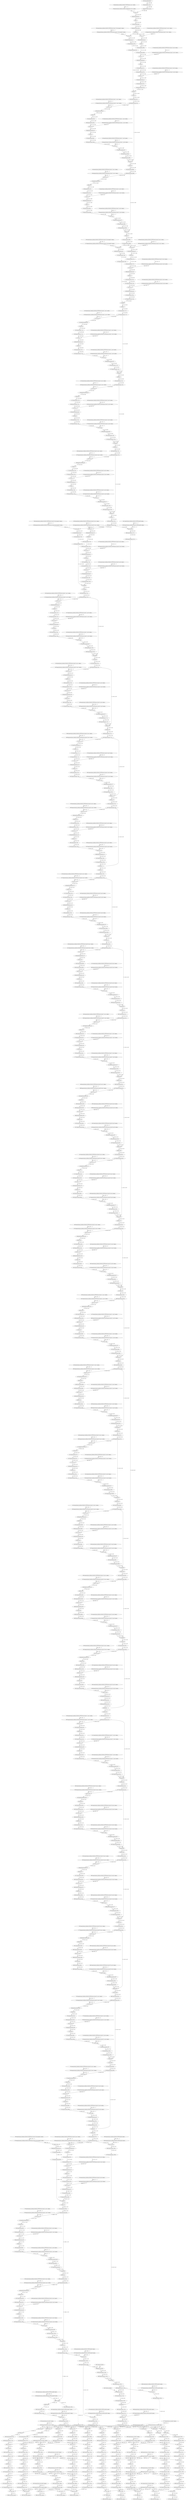 strict digraph  {
"0 QuantizeLinear_input_1" [id=0, type=QuantizeLinear];
"1 DequantizeLinear_input_1" [id=1, type=DequantizeLinear];
"2 QuantizeLinear_backbones.ResNet101FPN.features.conv1.weight_1" [id=2, type=QuantizeLinear];
"3 DequantizeLinear_backbones.ResNet101FPN.features.conv1.weight_1" [id=3, type=DequantizeLinear];
"4 Conv_0" [id=4, type=Conv];
"5 BatchNormalization_1" [id=5, type=BatchNormalization];
"6 Relu_2" [id=6, type=Relu];
"7 QuantizeLinear_665_1" [id=7, type=QuantizeLinear];
"8 DequantizeLinear_665_1" [id=8, type=DequantizeLinear];
"9 MaxPool_3" [id=9, type=MaxPool];
"10 QuantizeLinear_backbones.ResNet101FPN.features.layer1.0.conv1.weight_1" [id=10, type=QuantizeLinear];
"11 DequantizeLinear_backbones.ResNet101FPN.features.layer1.0.conv1.weight_1" [id=11, type=DequantizeLinear];
"12 Conv_4" [id=12, type=Conv];
"13 BatchNormalization_5" [id=13, type=BatchNormalization];
"14 Relu_6" [id=14, type=Relu];
"15 QuantizeLinear_669_1" [id=15, type=QuantizeLinear];
"16 DequantizeLinear_669_1" [id=16, type=DequantizeLinear];
"17 QuantizeLinear_backbones.ResNet101FPN.features.layer1.0.conv2.weight_1" [id=17, type=QuantizeLinear];
"18 DequantizeLinear_backbones.ResNet101FPN.features.layer1.0.conv2.weight_1" [id=18, type=DequantizeLinear];
"19 Conv_7" [id=19, type=Conv];
"20 BatchNormalization_8" [id=20, type=BatchNormalization];
"21 Relu_9" [id=21, type=Relu];
"22 QuantizeLinear_672_1" [id=22, type=QuantizeLinear];
"23 DequantizeLinear_672_1" [id=23, type=DequantizeLinear];
"24 QuantizeLinear_backbones.ResNet101FPN.features.layer1.0.conv3.weight_1" [id=24, type=QuantizeLinear];
"25 DequantizeLinear_backbones.ResNet101FPN.features.layer1.0.conv3.weight_1" [id=25, type=DequantizeLinear];
"26 Conv_10" [id=26, type=Conv];
"27 BatchNormalization_11" [id=27, type=BatchNormalization];
"28 QuantizeLinear_backbones.ResNet101FPN.features.layer1.0.downsample.0.weight_1" [id=28, type=QuantizeLinear];
"29 DequantizeLinear_backbones.ResNet101FPN.features.layer1.0.downsample.0.weight_1" [id=29, type=DequantizeLinear];
"30 Conv_12" [id=30, type=Conv];
"31 BatchNormalization_13" [id=31, type=BatchNormalization];
"32 QuantizeLinear_674_1" [id=32, type=QuantizeLinear];
"33 DequantizeLinear_674_1" [id=33, type=DequantizeLinear];
"34 QuantizeLinear_676_1" [id=34, type=QuantizeLinear];
"35 DequantizeLinear_676_1" [id=35, type=DequantizeLinear];
"36 Add_14" [id=36, type=Add];
"37 Relu_15" [id=37, type=Relu];
"38 QuantizeLinear_678_1" [id=38, type=QuantizeLinear];
"39 DequantizeLinear_678_1" [id=39, type=DequantizeLinear];
"40 QuantizeLinear_backbones.ResNet101FPN.features.layer1.1.conv1.weight_1" [id=40, type=QuantizeLinear];
"41 DequantizeLinear_backbones.ResNet101FPN.features.layer1.1.conv1.weight_1" [id=41, type=DequantizeLinear];
"42 Conv_16" [id=42, type=Conv];
"43 BatchNormalization_17" [id=43, type=BatchNormalization];
"44 Relu_18" [id=44, type=Relu];
"45 QuantizeLinear_681_1" [id=45, type=QuantizeLinear];
"46 DequantizeLinear_681_1" [id=46, type=DequantizeLinear];
"47 QuantizeLinear_backbones.ResNet101FPN.features.layer1.1.conv2.weight_1" [id=47, type=QuantizeLinear];
"48 DequantizeLinear_backbones.ResNet101FPN.features.layer1.1.conv2.weight_1" [id=48, type=DequantizeLinear];
"49 Conv_19" [id=49, type=Conv];
"50 BatchNormalization_20" [id=50, type=BatchNormalization];
"51 Relu_21" [id=51, type=Relu];
"52 QuantizeLinear_684_1" [id=52, type=QuantizeLinear];
"53 DequantizeLinear_684_1" [id=53, type=DequantizeLinear];
"54 QuantizeLinear_backbones.ResNet101FPN.features.layer1.1.conv3.weight_1" [id=54, type=QuantizeLinear];
"55 DequantizeLinear_backbones.ResNet101FPN.features.layer1.1.conv3.weight_1" [id=55, type=DequantizeLinear];
"56 Conv_22" [id=56, type=Conv];
"57 BatchNormalization_23" [id=57, type=BatchNormalization];
"58 QuantizeLinear_686_1" [id=58, type=QuantizeLinear];
"59 DequantizeLinear_686_1" [id=59, type=DequantizeLinear];
"60 Add_24" [id=60, type=Add];
"61 Relu_25" [id=61, type=Relu];
"62 QuantizeLinear_688_1" [id=62, type=QuantizeLinear];
"63 DequantizeLinear_688_1" [id=63, type=DequantizeLinear];
"64 QuantizeLinear_backbones.ResNet101FPN.features.layer1.2.conv1.weight_1" [id=64, type=QuantizeLinear];
"65 DequantizeLinear_backbones.ResNet101FPN.features.layer1.2.conv1.weight_1" [id=65, type=DequantizeLinear];
"66 Conv_26" [id=66, type=Conv];
"67 BatchNormalization_27" [id=67, type=BatchNormalization];
"68 Relu_28" [id=68, type=Relu];
"69 QuantizeLinear_691_1" [id=69, type=QuantizeLinear];
"70 DequantizeLinear_691_1" [id=70, type=DequantizeLinear];
"71 QuantizeLinear_backbones.ResNet101FPN.features.layer1.2.conv2.weight_1" [id=71, type=QuantizeLinear];
"72 DequantizeLinear_backbones.ResNet101FPN.features.layer1.2.conv2.weight_1" [id=72, type=DequantizeLinear];
"73 Conv_29" [id=73, type=Conv];
"74 BatchNormalization_30" [id=74, type=BatchNormalization];
"75 Relu_31" [id=75, type=Relu];
"76 QuantizeLinear_694_1" [id=76, type=QuantizeLinear];
"77 DequantizeLinear_694_1" [id=77, type=DequantizeLinear];
"78 QuantizeLinear_backbones.ResNet101FPN.features.layer1.2.conv3.weight_1" [id=78, type=QuantizeLinear];
"79 DequantizeLinear_backbones.ResNet101FPN.features.layer1.2.conv3.weight_1" [id=79, type=DequantizeLinear];
"80 Conv_32" [id=80, type=Conv];
"81 BatchNormalization_33" [id=81, type=BatchNormalization];
"82 QuantizeLinear_696_1" [id=82, type=QuantizeLinear];
"83 DequantizeLinear_696_1" [id=83, type=DequantizeLinear];
"84 Add_34" [id=84, type=Add];
"85 Relu_35" [id=85, type=Relu];
"86 QuantizeLinear_698_1" [id=86, type=QuantizeLinear];
"87 DequantizeLinear_698_1" [id=87, type=DequantizeLinear];
"88 QuantizeLinear_backbones.ResNet101FPN.features.layer2.0.conv1.weight_1" [id=88, type=QuantizeLinear];
"89 DequantizeLinear_backbones.ResNet101FPN.features.layer2.0.conv1.weight_1" [id=89, type=DequantizeLinear];
"90 Conv_36" [id=90, type=Conv];
"91 BatchNormalization_37" [id=91, type=BatchNormalization];
"92 Relu_38" [id=92, type=Relu];
"93 QuantizeLinear_701_1" [id=93, type=QuantizeLinear];
"94 DequantizeLinear_701_1" [id=94, type=DequantizeLinear];
"95 QuantizeLinear_backbones.ResNet101FPN.features.layer2.0.conv2.weight_1" [id=95, type=QuantizeLinear];
"96 DequantizeLinear_backbones.ResNet101FPN.features.layer2.0.conv2.weight_1" [id=96, type=DequantizeLinear];
"97 Conv_39" [id=97, type=Conv];
"98 BatchNormalization_40" [id=98, type=BatchNormalization];
"99 Relu_41" [id=99, type=Relu];
"100 QuantizeLinear_704_1" [id=100, type=QuantizeLinear];
"101 DequantizeLinear_704_1" [id=101, type=DequantizeLinear];
"102 QuantizeLinear_backbones.ResNet101FPN.features.layer2.0.conv3.weight_1" [id=102, type=QuantizeLinear];
"103 DequantizeLinear_backbones.ResNet101FPN.features.layer2.0.conv3.weight_1" [id=103, type=DequantizeLinear];
"104 Conv_42" [id=104, type=Conv];
"105 BatchNormalization_43" [id=105, type=BatchNormalization];
"106 QuantizeLinear_backbones.ResNet101FPN.features.layer2.0.downsample.0.weight_1" [id=106, type=QuantizeLinear];
"107 DequantizeLinear_backbones.ResNet101FPN.features.layer2.0.downsample.0.weight_1" [id=107, type=DequantizeLinear];
"108 Conv_44" [id=108, type=Conv];
"109 BatchNormalization_45" [id=109, type=BatchNormalization];
"110 QuantizeLinear_706_1" [id=110, type=QuantizeLinear];
"111 DequantizeLinear_706_1" [id=111, type=DequantizeLinear];
"112 QuantizeLinear_708_1" [id=112, type=QuantizeLinear];
"113 DequantizeLinear_708_1" [id=113, type=DequantizeLinear];
"114 Add_46" [id=114, type=Add];
"115 Relu_47" [id=115, type=Relu];
"116 QuantizeLinear_710_1" [id=116, type=QuantizeLinear];
"117 DequantizeLinear_710_1" [id=117, type=DequantizeLinear];
"118 QuantizeLinear_backbones.ResNet101FPN.features.layer2.1.conv1.weight_1" [id=118, type=QuantizeLinear];
"119 DequantizeLinear_backbones.ResNet101FPN.features.layer2.1.conv1.weight_1" [id=119, type=DequantizeLinear];
"120 Conv_48" [id=120, type=Conv];
"121 BatchNormalization_49" [id=121, type=BatchNormalization];
"122 Relu_50" [id=122, type=Relu];
"123 QuantizeLinear_713_1" [id=123, type=QuantizeLinear];
"124 DequantizeLinear_713_1" [id=124, type=DequantizeLinear];
"125 QuantizeLinear_backbones.ResNet101FPN.features.layer2.1.conv2.weight_1" [id=125, type=QuantizeLinear];
"126 DequantizeLinear_backbones.ResNet101FPN.features.layer2.1.conv2.weight_1" [id=126, type=DequantizeLinear];
"127 Conv_51" [id=127, type=Conv];
"128 BatchNormalization_52" [id=128, type=BatchNormalization];
"129 Relu_53" [id=129, type=Relu];
"130 QuantizeLinear_716_1" [id=130, type=QuantizeLinear];
"131 DequantizeLinear_716_1" [id=131, type=DequantizeLinear];
"132 QuantizeLinear_backbones.ResNet101FPN.features.layer2.1.conv3.weight_1" [id=132, type=QuantizeLinear];
"133 DequantizeLinear_backbones.ResNet101FPN.features.layer2.1.conv3.weight_1" [id=133, type=DequantizeLinear];
"134 Conv_54" [id=134, type=Conv];
"135 BatchNormalization_55" [id=135, type=BatchNormalization];
"136 QuantizeLinear_718_1" [id=136, type=QuantizeLinear];
"137 DequantizeLinear_718_1" [id=137, type=DequantizeLinear];
"138 Add_56" [id=138, type=Add];
"139 Relu_57" [id=139, type=Relu];
"140 QuantizeLinear_720_1" [id=140, type=QuantizeLinear];
"141 DequantizeLinear_720_1" [id=141, type=DequantizeLinear];
"142 QuantizeLinear_backbones.ResNet101FPN.features.layer2.2.conv1.weight_1" [id=142, type=QuantizeLinear];
"143 DequantizeLinear_backbones.ResNet101FPN.features.layer2.2.conv1.weight_1" [id=143, type=DequantizeLinear];
"144 Conv_58" [id=144, type=Conv];
"145 BatchNormalization_59" [id=145, type=BatchNormalization];
"146 Relu_60" [id=146, type=Relu];
"147 QuantizeLinear_723_1" [id=147, type=QuantizeLinear];
"148 DequantizeLinear_723_1" [id=148, type=DequantizeLinear];
"149 QuantizeLinear_backbones.ResNet101FPN.features.layer2.2.conv2.weight_1" [id=149, type=QuantizeLinear];
"150 DequantizeLinear_backbones.ResNet101FPN.features.layer2.2.conv2.weight_1" [id=150, type=DequantizeLinear];
"151 Conv_61" [id=151, type=Conv];
"152 BatchNormalization_62" [id=152, type=BatchNormalization];
"153 Relu_63" [id=153, type=Relu];
"154 QuantizeLinear_726_1" [id=154, type=QuantizeLinear];
"155 DequantizeLinear_726_1" [id=155, type=DequantizeLinear];
"156 QuantizeLinear_backbones.ResNet101FPN.features.layer2.2.conv3.weight_1" [id=156, type=QuantizeLinear];
"157 DequantizeLinear_backbones.ResNet101FPN.features.layer2.2.conv3.weight_1" [id=157, type=DequantizeLinear];
"158 Conv_64" [id=158, type=Conv];
"159 BatchNormalization_65" [id=159, type=BatchNormalization];
"160 QuantizeLinear_728_1" [id=160, type=QuantizeLinear];
"161 DequantizeLinear_728_1" [id=161, type=DequantizeLinear];
"162 Add_66" [id=162, type=Add];
"163 Relu_67" [id=163, type=Relu];
"164 QuantizeLinear_730_1" [id=164, type=QuantizeLinear];
"165 DequantizeLinear_730_1" [id=165, type=DequantizeLinear];
"166 QuantizeLinear_backbones.ResNet101FPN.features.layer2.3.conv1.weight_1" [id=166, type=QuantizeLinear];
"167 DequantizeLinear_backbones.ResNet101FPN.features.layer2.3.conv1.weight_1" [id=167, type=DequantizeLinear];
"168 Conv_68" [id=168, type=Conv];
"169 BatchNormalization_69" [id=169, type=BatchNormalization];
"170 Relu_70" [id=170, type=Relu];
"171 QuantizeLinear_733_1" [id=171, type=QuantizeLinear];
"172 DequantizeLinear_733_1" [id=172, type=DequantizeLinear];
"173 QuantizeLinear_backbones.ResNet101FPN.features.layer2.3.conv2.weight_1" [id=173, type=QuantizeLinear];
"174 DequantizeLinear_backbones.ResNet101FPN.features.layer2.3.conv2.weight_1" [id=174, type=DequantizeLinear];
"175 Conv_71" [id=175, type=Conv];
"176 BatchNormalization_72" [id=176, type=BatchNormalization];
"177 Relu_73" [id=177, type=Relu];
"178 QuantizeLinear_736_1" [id=178, type=QuantizeLinear];
"179 DequantizeLinear_736_1" [id=179, type=DequantizeLinear];
"180 QuantizeLinear_backbones.ResNet101FPN.features.layer2.3.conv3.weight_1" [id=180, type=QuantizeLinear];
"181 DequantizeLinear_backbones.ResNet101FPN.features.layer2.3.conv3.weight_1" [id=181, type=DequantizeLinear];
"182 Conv_74" [id=182, type=Conv];
"183 BatchNormalization_75" [id=183, type=BatchNormalization];
"184 QuantizeLinear_738_1" [id=184, type=QuantizeLinear];
"185 DequantizeLinear_738_1" [id=185, type=DequantizeLinear];
"186 Add_76" [id=186, type=Add];
"187 Relu_77" [id=187, type=Relu];
"188 QuantizeLinear_740_1" [id=188, type=QuantizeLinear];
"189 DequantizeLinear_740_1" [id=189, type=DequantizeLinear];
"190 QuantizeLinear_backbones.ResNet101FPN.features.layer3.0.conv1.weight_1" [id=190, type=QuantizeLinear];
"191 DequantizeLinear_backbones.ResNet101FPN.features.layer3.0.conv1.weight_1" [id=191, type=DequantizeLinear];
"192 Conv_78" [id=192, type=Conv];
"193 BatchNormalization_79" [id=193, type=BatchNormalization];
"194 Relu_80" [id=194, type=Relu];
"195 QuantizeLinear_743_1" [id=195, type=QuantizeLinear];
"196 DequantizeLinear_743_1" [id=196, type=DequantizeLinear];
"197 QuantizeLinear_backbones.ResNet101FPN.features.layer3.0.conv2.weight_1" [id=197, type=QuantizeLinear];
"198 DequantizeLinear_backbones.ResNet101FPN.features.layer3.0.conv2.weight_1" [id=198, type=DequantizeLinear];
"199 Conv_81" [id=199, type=Conv];
"200 BatchNormalization_82" [id=200, type=BatchNormalization];
"201 Relu_83" [id=201, type=Relu];
"202 QuantizeLinear_746_1" [id=202, type=QuantizeLinear];
"203 DequantizeLinear_746_1" [id=203, type=DequantizeLinear];
"204 QuantizeLinear_backbones.ResNet101FPN.features.layer3.0.conv3.weight_1" [id=204, type=QuantizeLinear];
"205 DequantizeLinear_backbones.ResNet101FPN.features.layer3.0.conv3.weight_1" [id=205, type=DequantizeLinear];
"206 Conv_84" [id=206, type=Conv];
"207 BatchNormalization_85" [id=207, type=BatchNormalization];
"208 QuantizeLinear_backbones.ResNet101FPN.features.layer3.0.downsample.0.weight_1" [id=208, type=QuantizeLinear];
"209 DequantizeLinear_backbones.ResNet101FPN.features.layer3.0.downsample.0.weight_1" [id=209, type=DequantizeLinear];
"210 Conv_86" [id=210, type=Conv];
"211 BatchNormalization_87" [id=211, type=BatchNormalization];
"212 QuantizeLinear_748_1" [id=212, type=QuantizeLinear];
"213 DequantizeLinear_748_1" [id=213, type=DequantizeLinear];
"214 QuantizeLinear_750_1" [id=214, type=QuantizeLinear];
"215 DequantizeLinear_750_1" [id=215, type=DequantizeLinear];
"216 Add_88" [id=216, type=Add];
"217 Relu_89" [id=217, type=Relu];
"218 QuantizeLinear_752_1" [id=218, type=QuantizeLinear];
"219 DequantizeLinear_752_1" [id=219, type=DequantizeLinear];
"220 QuantizeLinear_backbones.ResNet101FPN.features.layer3.1.conv1.weight_1" [id=220, type=QuantizeLinear];
"221 DequantizeLinear_backbones.ResNet101FPN.features.layer3.1.conv1.weight_1" [id=221, type=DequantizeLinear];
"222 Conv_90" [id=222, type=Conv];
"223 BatchNormalization_91" [id=223, type=BatchNormalization];
"224 Relu_92" [id=224, type=Relu];
"225 QuantizeLinear_755_1" [id=225, type=QuantizeLinear];
"226 DequantizeLinear_755_1" [id=226, type=DequantizeLinear];
"227 QuantizeLinear_backbones.ResNet101FPN.features.layer3.1.conv2.weight_1" [id=227, type=QuantizeLinear];
"228 DequantizeLinear_backbones.ResNet101FPN.features.layer3.1.conv2.weight_1" [id=228, type=DequantizeLinear];
"229 Conv_93" [id=229, type=Conv];
"230 BatchNormalization_94" [id=230, type=BatchNormalization];
"231 Relu_95" [id=231, type=Relu];
"232 QuantizeLinear_758_1" [id=232, type=QuantizeLinear];
"233 DequantizeLinear_758_1" [id=233, type=DequantizeLinear];
"234 QuantizeLinear_backbones.ResNet101FPN.features.layer3.1.conv3.weight_1" [id=234, type=QuantizeLinear];
"235 DequantizeLinear_backbones.ResNet101FPN.features.layer3.1.conv3.weight_1" [id=235, type=DequantizeLinear];
"236 Conv_96" [id=236, type=Conv];
"237 BatchNormalization_97" [id=237, type=BatchNormalization];
"238 QuantizeLinear_760_1" [id=238, type=QuantizeLinear];
"239 DequantizeLinear_760_1" [id=239, type=DequantizeLinear];
"240 Add_98" [id=240, type=Add];
"241 Relu_99" [id=241, type=Relu];
"242 QuantizeLinear_762_1" [id=242, type=QuantizeLinear];
"243 DequantizeLinear_762_1" [id=243, type=DequantizeLinear];
"244 QuantizeLinear_backbones.ResNet101FPN.features.layer3.2.conv1.weight_1" [id=244, type=QuantizeLinear];
"245 DequantizeLinear_backbones.ResNet101FPN.features.layer3.2.conv1.weight_1" [id=245, type=DequantizeLinear];
"246 Conv_100" [id=246, type=Conv];
"247 BatchNormalization_101" [id=247, type=BatchNormalization];
"248 Relu_102" [id=248, type=Relu];
"249 QuantizeLinear_765_1" [id=249, type=QuantizeLinear];
"250 DequantizeLinear_765_1" [id=250, type=DequantizeLinear];
"251 QuantizeLinear_backbones.ResNet101FPN.features.layer3.2.conv2.weight_1" [id=251, type=QuantizeLinear];
"252 DequantizeLinear_backbones.ResNet101FPN.features.layer3.2.conv2.weight_1" [id=252, type=DequantizeLinear];
"253 Conv_103" [id=253, type=Conv];
"254 BatchNormalization_104" [id=254, type=BatchNormalization];
"255 Relu_105" [id=255, type=Relu];
"256 QuantizeLinear_768_1" [id=256, type=QuantizeLinear];
"257 DequantizeLinear_768_1" [id=257, type=DequantizeLinear];
"258 QuantizeLinear_backbones.ResNet101FPN.features.layer3.2.conv3.weight_1" [id=258, type=QuantizeLinear];
"259 DequantizeLinear_backbones.ResNet101FPN.features.layer3.2.conv3.weight_1" [id=259, type=DequantizeLinear];
"260 Conv_106" [id=260, type=Conv];
"261 BatchNormalization_107" [id=261, type=BatchNormalization];
"262 QuantizeLinear_770_1" [id=262, type=QuantizeLinear];
"263 DequantizeLinear_770_1" [id=263, type=DequantizeLinear];
"264 Add_108" [id=264, type=Add];
"265 Relu_109" [id=265, type=Relu];
"266 QuantizeLinear_772_1" [id=266, type=QuantizeLinear];
"267 DequantizeLinear_772_1" [id=267, type=DequantizeLinear];
"268 QuantizeLinear_backbones.ResNet101FPN.features.layer3.3.conv1.weight_1" [id=268, type=QuantizeLinear];
"269 DequantizeLinear_backbones.ResNet101FPN.features.layer3.3.conv1.weight_1" [id=269, type=DequantizeLinear];
"270 Conv_110" [id=270, type=Conv];
"271 BatchNormalization_111" [id=271, type=BatchNormalization];
"272 Relu_112" [id=272, type=Relu];
"273 QuantizeLinear_775_1" [id=273, type=QuantizeLinear];
"274 DequantizeLinear_775_1" [id=274, type=DequantizeLinear];
"275 QuantizeLinear_backbones.ResNet101FPN.features.layer3.3.conv2.weight_1" [id=275, type=QuantizeLinear];
"276 DequantizeLinear_backbones.ResNet101FPN.features.layer3.3.conv2.weight_1" [id=276, type=DequantizeLinear];
"277 Conv_113" [id=277, type=Conv];
"278 BatchNormalization_114" [id=278, type=BatchNormalization];
"279 Relu_115" [id=279, type=Relu];
"280 QuantizeLinear_778_1" [id=280, type=QuantizeLinear];
"281 DequantizeLinear_778_1" [id=281, type=DequantizeLinear];
"282 QuantizeLinear_backbones.ResNet101FPN.features.layer3.3.conv3.weight_1" [id=282, type=QuantizeLinear];
"283 DequantizeLinear_backbones.ResNet101FPN.features.layer3.3.conv3.weight_1" [id=283, type=DequantizeLinear];
"284 Conv_116" [id=284, type=Conv];
"285 BatchNormalization_117" [id=285, type=BatchNormalization];
"286 QuantizeLinear_780_1" [id=286, type=QuantizeLinear];
"287 DequantizeLinear_780_1" [id=287, type=DequantizeLinear];
"288 Add_118" [id=288, type=Add];
"289 Relu_119" [id=289, type=Relu];
"290 QuantizeLinear_782_1" [id=290, type=QuantizeLinear];
"291 DequantizeLinear_782_1" [id=291, type=DequantizeLinear];
"292 QuantizeLinear_backbones.ResNet101FPN.features.layer3.4.conv1.weight_1" [id=292, type=QuantizeLinear];
"293 DequantizeLinear_backbones.ResNet101FPN.features.layer3.4.conv1.weight_1" [id=293, type=DequantizeLinear];
"294 Conv_120" [id=294, type=Conv];
"295 BatchNormalization_121" [id=295, type=BatchNormalization];
"296 Relu_122" [id=296, type=Relu];
"297 QuantizeLinear_785_1" [id=297, type=QuantizeLinear];
"298 DequantizeLinear_785_1" [id=298, type=DequantizeLinear];
"299 QuantizeLinear_backbones.ResNet101FPN.features.layer3.4.conv2.weight_1" [id=299, type=QuantizeLinear];
"300 DequantizeLinear_backbones.ResNet101FPN.features.layer3.4.conv2.weight_1" [id=300, type=DequantizeLinear];
"301 Conv_123" [id=301, type=Conv];
"302 BatchNormalization_124" [id=302, type=BatchNormalization];
"303 Relu_125" [id=303, type=Relu];
"304 QuantizeLinear_788_1" [id=304, type=QuantizeLinear];
"305 DequantizeLinear_788_1" [id=305, type=DequantizeLinear];
"306 QuantizeLinear_backbones.ResNet101FPN.features.layer3.4.conv3.weight_1" [id=306, type=QuantizeLinear];
"307 DequantizeLinear_backbones.ResNet101FPN.features.layer3.4.conv3.weight_1" [id=307, type=DequantizeLinear];
"308 Conv_126" [id=308, type=Conv];
"309 BatchNormalization_127" [id=309, type=BatchNormalization];
"310 QuantizeLinear_790_1" [id=310, type=QuantizeLinear];
"311 DequantizeLinear_790_1" [id=311, type=DequantizeLinear];
"312 Add_128" [id=312, type=Add];
"313 Relu_129" [id=313, type=Relu];
"314 QuantizeLinear_792_1" [id=314, type=QuantizeLinear];
"315 DequantizeLinear_792_1" [id=315, type=DequantizeLinear];
"316 QuantizeLinear_backbones.ResNet101FPN.features.layer3.5.conv1.weight_1" [id=316, type=QuantizeLinear];
"317 DequantizeLinear_backbones.ResNet101FPN.features.layer3.5.conv1.weight_1" [id=317, type=DequantizeLinear];
"318 Conv_130" [id=318, type=Conv];
"319 BatchNormalization_131" [id=319, type=BatchNormalization];
"320 Relu_132" [id=320, type=Relu];
"321 QuantizeLinear_795_1" [id=321, type=QuantizeLinear];
"322 DequantizeLinear_795_1" [id=322, type=DequantizeLinear];
"323 QuantizeLinear_backbones.ResNet101FPN.features.layer3.5.conv2.weight_1" [id=323, type=QuantizeLinear];
"324 DequantizeLinear_backbones.ResNet101FPN.features.layer3.5.conv2.weight_1" [id=324, type=DequantizeLinear];
"325 Conv_133" [id=325, type=Conv];
"326 BatchNormalization_134" [id=326, type=BatchNormalization];
"327 Relu_135" [id=327, type=Relu];
"328 QuantizeLinear_798_1" [id=328, type=QuantizeLinear];
"329 DequantizeLinear_798_1" [id=329, type=DequantizeLinear];
"330 QuantizeLinear_backbones.ResNet101FPN.features.layer3.5.conv3.weight_1" [id=330, type=QuantizeLinear];
"331 DequantizeLinear_backbones.ResNet101FPN.features.layer3.5.conv3.weight_1" [id=331, type=DequantizeLinear];
"332 Conv_136" [id=332, type=Conv];
"333 BatchNormalization_137" [id=333, type=BatchNormalization];
"334 QuantizeLinear_800_1" [id=334, type=QuantizeLinear];
"335 DequantizeLinear_800_1" [id=335, type=DequantizeLinear];
"336 Add_138" [id=336, type=Add];
"337 Relu_139" [id=337, type=Relu];
"338 QuantizeLinear_802_1" [id=338, type=QuantizeLinear];
"339 DequantizeLinear_802_1" [id=339, type=DequantizeLinear];
"340 QuantizeLinear_backbones.ResNet101FPN.features.layer3.6.conv1.weight_1" [id=340, type=QuantizeLinear];
"341 DequantizeLinear_backbones.ResNet101FPN.features.layer3.6.conv1.weight_1" [id=341, type=DequantizeLinear];
"342 Conv_140" [id=342, type=Conv];
"343 BatchNormalization_141" [id=343, type=BatchNormalization];
"344 Relu_142" [id=344, type=Relu];
"345 QuantizeLinear_805_1" [id=345, type=QuantizeLinear];
"346 DequantizeLinear_805_1" [id=346, type=DequantizeLinear];
"347 QuantizeLinear_backbones.ResNet101FPN.features.layer3.6.conv2.weight_1" [id=347, type=QuantizeLinear];
"348 DequantizeLinear_backbones.ResNet101FPN.features.layer3.6.conv2.weight_1" [id=348, type=DequantizeLinear];
"349 Conv_143" [id=349, type=Conv];
"350 BatchNormalization_144" [id=350, type=BatchNormalization];
"351 Relu_145" [id=351, type=Relu];
"352 QuantizeLinear_808_1" [id=352, type=QuantizeLinear];
"353 DequantizeLinear_808_1" [id=353, type=DequantizeLinear];
"354 QuantizeLinear_backbones.ResNet101FPN.features.layer3.6.conv3.weight_1" [id=354, type=QuantizeLinear];
"355 DequantizeLinear_backbones.ResNet101FPN.features.layer3.6.conv3.weight_1" [id=355, type=DequantizeLinear];
"356 Conv_146" [id=356, type=Conv];
"357 BatchNormalization_147" [id=357, type=BatchNormalization];
"358 QuantizeLinear_810_1" [id=358, type=QuantizeLinear];
"359 DequantizeLinear_810_1" [id=359, type=DequantizeLinear];
"360 Add_148" [id=360, type=Add];
"361 Relu_149" [id=361, type=Relu];
"362 QuantizeLinear_812_1" [id=362, type=QuantizeLinear];
"363 DequantizeLinear_812_1" [id=363, type=DequantizeLinear];
"364 QuantizeLinear_backbones.ResNet101FPN.features.layer3.7.conv1.weight_1" [id=364, type=QuantizeLinear];
"365 DequantizeLinear_backbones.ResNet101FPN.features.layer3.7.conv1.weight_1" [id=365, type=DequantizeLinear];
"366 Conv_150" [id=366, type=Conv];
"367 BatchNormalization_151" [id=367, type=BatchNormalization];
"368 Relu_152" [id=368, type=Relu];
"369 QuantizeLinear_815_1" [id=369, type=QuantizeLinear];
"370 DequantizeLinear_815_1" [id=370, type=DequantizeLinear];
"371 QuantizeLinear_backbones.ResNet101FPN.features.layer3.7.conv2.weight_1" [id=371, type=QuantizeLinear];
"372 DequantizeLinear_backbones.ResNet101FPN.features.layer3.7.conv2.weight_1" [id=372, type=DequantizeLinear];
"373 Conv_153" [id=373, type=Conv];
"374 BatchNormalization_154" [id=374, type=BatchNormalization];
"375 Relu_155" [id=375, type=Relu];
"376 QuantizeLinear_818_1" [id=376, type=QuantizeLinear];
"377 DequantizeLinear_818_1" [id=377, type=DequantizeLinear];
"378 QuantizeLinear_backbones.ResNet101FPN.features.layer3.7.conv3.weight_1" [id=378, type=QuantizeLinear];
"379 DequantizeLinear_backbones.ResNet101FPN.features.layer3.7.conv3.weight_1" [id=379, type=DequantizeLinear];
"380 Conv_156" [id=380, type=Conv];
"381 BatchNormalization_157" [id=381, type=BatchNormalization];
"382 QuantizeLinear_820_1" [id=382, type=QuantizeLinear];
"383 DequantizeLinear_820_1" [id=383, type=DequantizeLinear];
"384 Add_158" [id=384, type=Add];
"385 Relu_159" [id=385, type=Relu];
"386 QuantizeLinear_822_1" [id=386, type=QuantizeLinear];
"387 DequantizeLinear_822_1" [id=387, type=DequantizeLinear];
"388 QuantizeLinear_backbones.ResNet101FPN.features.layer3.8.conv1.weight_1" [id=388, type=QuantizeLinear];
"389 DequantizeLinear_backbones.ResNet101FPN.features.layer3.8.conv1.weight_1" [id=389, type=DequantizeLinear];
"390 Conv_160" [id=390, type=Conv];
"391 BatchNormalization_161" [id=391, type=BatchNormalization];
"392 Relu_162" [id=392, type=Relu];
"393 QuantizeLinear_825_1" [id=393, type=QuantizeLinear];
"394 DequantizeLinear_825_1" [id=394, type=DequantizeLinear];
"395 QuantizeLinear_backbones.ResNet101FPN.features.layer3.8.conv2.weight_1" [id=395, type=QuantizeLinear];
"396 DequantizeLinear_backbones.ResNet101FPN.features.layer3.8.conv2.weight_1" [id=396, type=DequantizeLinear];
"397 Conv_163" [id=397, type=Conv];
"398 BatchNormalization_164" [id=398, type=BatchNormalization];
"399 Relu_165" [id=399, type=Relu];
"400 QuantizeLinear_828_1" [id=400, type=QuantizeLinear];
"401 DequantizeLinear_828_1" [id=401, type=DequantizeLinear];
"402 QuantizeLinear_backbones.ResNet101FPN.features.layer3.8.conv3.weight_1" [id=402, type=QuantizeLinear];
"403 DequantizeLinear_backbones.ResNet101FPN.features.layer3.8.conv3.weight_1" [id=403, type=DequantizeLinear];
"404 Conv_166" [id=404, type=Conv];
"405 BatchNormalization_167" [id=405, type=BatchNormalization];
"406 QuantizeLinear_830_1" [id=406, type=QuantizeLinear];
"407 DequantizeLinear_830_1" [id=407, type=DequantizeLinear];
"408 Add_168" [id=408, type=Add];
"409 Relu_169" [id=409, type=Relu];
"410 QuantizeLinear_832_1" [id=410, type=QuantizeLinear];
"411 DequantizeLinear_832_1" [id=411, type=DequantizeLinear];
"412 QuantizeLinear_backbones.ResNet101FPN.features.layer3.9.conv1.weight_1" [id=412, type=QuantizeLinear];
"413 DequantizeLinear_backbones.ResNet101FPN.features.layer3.9.conv1.weight_1" [id=413, type=DequantizeLinear];
"414 Conv_170" [id=414, type=Conv];
"415 BatchNormalization_171" [id=415, type=BatchNormalization];
"416 Relu_172" [id=416, type=Relu];
"417 QuantizeLinear_835_1" [id=417, type=QuantizeLinear];
"418 DequantizeLinear_835_1" [id=418, type=DequantizeLinear];
"419 QuantizeLinear_backbones.ResNet101FPN.features.layer3.9.conv2.weight_1" [id=419, type=QuantizeLinear];
"420 DequantizeLinear_backbones.ResNet101FPN.features.layer3.9.conv2.weight_1" [id=420, type=DequantizeLinear];
"421 Conv_173" [id=421, type=Conv];
"422 BatchNormalization_174" [id=422, type=BatchNormalization];
"423 Relu_175" [id=423, type=Relu];
"424 QuantizeLinear_838_1" [id=424, type=QuantizeLinear];
"425 DequantizeLinear_838_1" [id=425, type=DequantizeLinear];
"426 QuantizeLinear_backbones.ResNet101FPN.features.layer3.9.conv3.weight_1" [id=426, type=QuantizeLinear];
"427 DequantizeLinear_backbones.ResNet101FPN.features.layer3.9.conv3.weight_1" [id=427, type=DequantizeLinear];
"428 Conv_176" [id=428, type=Conv];
"429 BatchNormalization_177" [id=429, type=BatchNormalization];
"430 QuantizeLinear_840_1" [id=430, type=QuantizeLinear];
"431 DequantizeLinear_840_1" [id=431, type=DequantizeLinear];
"432 Add_178" [id=432, type=Add];
"433 Relu_179" [id=433, type=Relu];
"434 QuantizeLinear_842_1" [id=434, type=QuantizeLinear];
"435 DequantizeLinear_842_1" [id=435, type=DequantizeLinear];
"436 QuantizeLinear_backbones.ResNet101FPN.features.layer3.10.conv1.weight_1" [id=436, type=QuantizeLinear];
"437 DequantizeLinear_backbones.ResNet101FPN.features.layer3.10.conv1.weight_1" [id=437, type=DequantizeLinear];
"438 Conv_180" [id=438, type=Conv];
"439 BatchNormalization_181" [id=439, type=BatchNormalization];
"440 Relu_182" [id=440, type=Relu];
"441 QuantizeLinear_845_1" [id=441, type=QuantizeLinear];
"442 DequantizeLinear_845_1" [id=442, type=DequantizeLinear];
"443 QuantizeLinear_backbones.ResNet101FPN.features.layer3.10.conv2.weight_1" [id=443, type=QuantizeLinear];
"444 DequantizeLinear_backbones.ResNet101FPN.features.layer3.10.conv2.weight_1" [id=444, type=DequantizeLinear];
"445 Conv_183" [id=445, type=Conv];
"446 BatchNormalization_184" [id=446, type=BatchNormalization];
"447 Relu_185" [id=447, type=Relu];
"448 QuantizeLinear_848_1" [id=448, type=QuantizeLinear];
"449 DequantizeLinear_848_1" [id=449, type=DequantizeLinear];
"450 QuantizeLinear_backbones.ResNet101FPN.features.layer3.10.conv3.weight_1" [id=450, type=QuantizeLinear];
"451 DequantizeLinear_backbones.ResNet101FPN.features.layer3.10.conv3.weight_1" [id=451, type=DequantizeLinear];
"452 Conv_186" [id=452, type=Conv];
"453 BatchNormalization_187" [id=453, type=BatchNormalization];
"454 QuantizeLinear_850_1" [id=454, type=QuantizeLinear];
"455 DequantizeLinear_850_1" [id=455, type=DequantizeLinear];
"456 Add_188" [id=456, type=Add];
"457 Relu_189" [id=457, type=Relu];
"458 QuantizeLinear_852_1" [id=458, type=QuantizeLinear];
"459 DequantizeLinear_852_1" [id=459, type=DequantizeLinear];
"460 QuantizeLinear_backbones.ResNet101FPN.features.layer3.11.conv1.weight_1" [id=460, type=QuantizeLinear];
"461 DequantizeLinear_backbones.ResNet101FPN.features.layer3.11.conv1.weight_1" [id=461, type=DequantizeLinear];
"462 Conv_190" [id=462, type=Conv];
"463 BatchNormalization_191" [id=463, type=BatchNormalization];
"464 Relu_192" [id=464, type=Relu];
"465 QuantizeLinear_855_1" [id=465, type=QuantizeLinear];
"466 DequantizeLinear_855_1" [id=466, type=DequantizeLinear];
"467 QuantizeLinear_backbones.ResNet101FPN.features.layer3.11.conv2.weight_1" [id=467, type=QuantizeLinear];
"468 DequantizeLinear_backbones.ResNet101FPN.features.layer3.11.conv2.weight_1" [id=468, type=DequantizeLinear];
"469 Conv_193" [id=469, type=Conv];
"470 BatchNormalization_194" [id=470, type=BatchNormalization];
"471 Relu_195" [id=471, type=Relu];
"472 QuantizeLinear_858_1" [id=472, type=QuantizeLinear];
"473 DequantizeLinear_858_1" [id=473, type=DequantizeLinear];
"474 QuantizeLinear_backbones.ResNet101FPN.features.layer3.11.conv3.weight_1" [id=474, type=QuantizeLinear];
"475 DequantizeLinear_backbones.ResNet101FPN.features.layer3.11.conv3.weight_1" [id=475, type=DequantizeLinear];
"476 Conv_196" [id=476, type=Conv];
"477 BatchNormalization_197" [id=477, type=BatchNormalization];
"478 QuantizeLinear_860_1" [id=478, type=QuantizeLinear];
"479 DequantizeLinear_860_1" [id=479, type=DequantizeLinear];
"480 Add_198" [id=480, type=Add];
"481 Relu_199" [id=481, type=Relu];
"482 QuantizeLinear_862_1" [id=482, type=QuantizeLinear];
"483 DequantizeLinear_862_1" [id=483, type=DequantizeLinear];
"484 QuantizeLinear_backbones.ResNet101FPN.features.layer3.12.conv1.weight_1" [id=484, type=QuantizeLinear];
"485 DequantizeLinear_backbones.ResNet101FPN.features.layer3.12.conv1.weight_1" [id=485, type=DequantizeLinear];
"486 Conv_200" [id=486, type=Conv];
"487 BatchNormalization_201" [id=487, type=BatchNormalization];
"488 Relu_202" [id=488, type=Relu];
"489 QuantizeLinear_865_1" [id=489, type=QuantizeLinear];
"490 DequantizeLinear_865_1" [id=490, type=DequantizeLinear];
"491 QuantizeLinear_backbones.ResNet101FPN.features.layer3.12.conv2.weight_1" [id=491, type=QuantizeLinear];
"492 DequantizeLinear_backbones.ResNet101FPN.features.layer3.12.conv2.weight_1" [id=492, type=DequantizeLinear];
"493 Conv_203" [id=493, type=Conv];
"494 BatchNormalization_204" [id=494, type=BatchNormalization];
"495 Relu_205" [id=495, type=Relu];
"496 QuantizeLinear_868_1" [id=496, type=QuantizeLinear];
"497 DequantizeLinear_868_1" [id=497, type=DequantizeLinear];
"498 QuantizeLinear_backbones.ResNet101FPN.features.layer3.12.conv3.weight_1" [id=498, type=QuantizeLinear];
"499 DequantizeLinear_backbones.ResNet101FPN.features.layer3.12.conv3.weight_1" [id=499, type=DequantizeLinear];
"500 Conv_206" [id=500, type=Conv];
"501 BatchNormalization_207" [id=501, type=BatchNormalization];
"502 QuantizeLinear_870_1" [id=502, type=QuantizeLinear];
"503 DequantizeLinear_870_1" [id=503, type=DequantizeLinear];
"504 Add_208" [id=504, type=Add];
"505 Relu_209" [id=505, type=Relu];
"506 QuantizeLinear_872_1" [id=506, type=QuantizeLinear];
"507 DequantizeLinear_872_1" [id=507, type=DequantizeLinear];
"508 QuantizeLinear_backbones.ResNet101FPN.features.layer3.13.conv1.weight_1" [id=508, type=QuantizeLinear];
"509 DequantizeLinear_backbones.ResNet101FPN.features.layer3.13.conv1.weight_1" [id=509, type=DequantizeLinear];
"510 Conv_210" [id=510, type=Conv];
"511 BatchNormalization_211" [id=511, type=BatchNormalization];
"512 Relu_212" [id=512, type=Relu];
"513 QuantizeLinear_875_1" [id=513, type=QuantizeLinear];
"514 DequantizeLinear_875_1" [id=514, type=DequantizeLinear];
"515 QuantizeLinear_backbones.ResNet101FPN.features.layer3.13.conv2.weight_1" [id=515, type=QuantizeLinear];
"516 DequantizeLinear_backbones.ResNet101FPN.features.layer3.13.conv2.weight_1" [id=516, type=DequantizeLinear];
"517 Conv_213" [id=517, type=Conv];
"518 BatchNormalization_214" [id=518, type=BatchNormalization];
"519 Relu_215" [id=519, type=Relu];
"520 QuantizeLinear_878_1" [id=520, type=QuantizeLinear];
"521 DequantizeLinear_878_1" [id=521, type=DequantizeLinear];
"522 QuantizeLinear_backbones.ResNet101FPN.features.layer3.13.conv3.weight_1" [id=522, type=QuantizeLinear];
"523 DequantizeLinear_backbones.ResNet101FPN.features.layer3.13.conv3.weight_1" [id=523, type=DequantizeLinear];
"524 Conv_216" [id=524, type=Conv];
"525 BatchNormalization_217" [id=525, type=BatchNormalization];
"526 QuantizeLinear_880_1" [id=526, type=QuantizeLinear];
"527 DequantizeLinear_880_1" [id=527, type=DequantizeLinear];
"528 Add_218" [id=528, type=Add];
"529 Relu_219" [id=529, type=Relu];
"530 QuantizeLinear_882_1" [id=530, type=QuantizeLinear];
"531 DequantizeLinear_882_1" [id=531, type=DequantizeLinear];
"532 QuantizeLinear_backbones.ResNet101FPN.features.layer3.14.conv1.weight_1" [id=532, type=QuantizeLinear];
"533 DequantizeLinear_backbones.ResNet101FPN.features.layer3.14.conv1.weight_1" [id=533, type=DequantizeLinear];
"534 Conv_220" [id=534, type=Conv];
"535 BatchNormalization_221" [id=535, type=BatchNormalization];
"536 Relu_222" [id=536, type=Relu];
"537 QuantizeLinear_885_1" [id=537, type=QuantizeLinear];
"538 DequantizeLinear_885_1" [id=538, type=DequantizeLinear];
"539 QuantizeLinear_backbones.ResNet101FPN.features.layer3.14.conv2.weight_1" [id=539, type=QuantizeLinear];
"540 DequantizeLinear_backbones.ResNet101FPN.features.layer3.14.conv2.weight_1" [id=540, type=DequantizeLinear];
"541 Conv_223" [id=541, type=Conv];
"542 BatchNormalization_224" [id=542, type=BatchNormalization];
"543 Relu_225" [id=543, type=Relu];
"544 QuantizeLinear_888_1" [id=544, type=QuantizeLinear];
"545 DequantizeLinear_888_1" [id=545, type=DequantizeLinear];
"546 QuantizeLinear_backbones.ResNet101FPN.features.layer3.14.conv3.weight_1" [id=546, type=QuantizeLinear];
"547 DequantizeLinear_backbones.ResNet101FPN.features.layer3.14.conv3.weight_1" [id=547, type=DequantizeLinear];
"548 Conv_226" [id=548, type=Conv];
"549 BatchNormalization_227" [id=549, type=BatchNormalization];
"550 QuantizeLinear_890_1" [id=550, type=QuantizeLinear];
"551 DequantizeLinear_890_1" [id=551, type=DequantizeLinear];
"552 Add_228" [id=552, type=Add];
"553 Relu_229" [id=553, type=Relu];
"554 QuantizeLinear_892_1" [id=554, type=QuantizeLinear];
"555 DequantizeLinear_892_1" [id=555, type=DequantizeLinear];
"556 QuantizeLinear_backbones.ResNet101FPN.features.layer3.15.conv1.weight_1" [id=556, type=QuantizeLinear];
"557 DequantizeLinear_backbones.ResNet101FPN.features.layer3.15.conv1.weight_1" [id=557, type=DequantizeLinear];
"558 Conv_230" [id=558, type=Conv];
"559 BatchNormalization_231" [id=559, type=BatchNormalization];
"560 Relu_232" [id=560, type=Relu];
"561 QuantizeLinear_895_1" [id=561, type=QuantizeLinear];
"562 DequantizeLinear_895_1" [id=562, type=DequantizeLinear];
"563 QuantizeLinear_backbones.ResNet101FPN.features.layer3.15.conv2.weight_1" [id=563, type=QuantizeLinear];
"564 DequantizeLinear_backbones.ResNet101FPN.features.layer3.15.conv2.weight_1" [id=564, type=DequantizeLinear];
"565 Conv_233" [id=565, type=Conv];
"566 BatchNormalization_234" [id=566, type=BatchNormalization];
"567 Relu_235" [id=567, type=Relu];
"568 QuantizeLinear_898_1" [id=568, type=QuantizeLinear];
"569 DequantizeLinear_898_1" [id=569, type=DequantizeLinear];
"570 QuantizeLinear_backbones.ResNet101FPN.features.layer3.15.conv3.weight_1" [id=570, type=QuantizeLinear];
"571 DequantizeLinear_backbones.ResNet101FPN.features.layer3.15.conv3.weight_1" [id=571, type=DequantizeLinear];
"572 Conv_236" [id=572, type=Conv];
"573 BatchNormalization_237" [id=573, type=BatchNormalization];
"574 QuantizeLinear_900_1" [id=574, type=QuantizeLinear];
"575 DequantizeLinear_900_1" [id=575, type=DequantizeLinear];
"576 Add_238" [id=576, type=Add];
"577 Relu_239" [id=577, type=Relu];
"578 QuantizeLinear_902_1" [id=578, type=QuantizeLinear];
"579 DequantizeLinear_902_1" [id=579, type=DequantizeLinear];
"580 QuantizeLinear_backbones.ResNet101FPN.features.layer3.16.conv1.weight_1" [id=580, type=QuantizeLinear];
"581 DequantizeLinear_backbones.ResNet101FPN.features.layer3.16.conv1.weight_1" [id=581, type=DequantizeLinear];
"582 Conv_240" [id=582, type=Conv];
"583 BatchNormalization_241" [id=583, type=BatchNormalization];
"584 Relu_242" [id=584, type=Relu];
"585 QuantizeLinear_905_1" [id=585, type=QuantizeLinear];
"586 DequantizeLinear_905_1" [id=586, type=DequantizeLinear];
"587 QuantizeLinear_backbones.ResNet101FPN.features.layer3.16.conv2.weight_1" [id=587, type=QuantizeLinear];
"588 DequantizeLinear_backbones.ResNet101FPN.features.layer3.16.conv2.weight_1" [id=588, type=DequantizeLinear];
"589 Conv_243" [id=589, type=Conv];
"590 BatchNormalization_244" [id=590, type=BatchNormalization];
"591 Relu_245" [id=591, type=Relu];
"592 QuantizeLinear_908_1" [id=592, type=QuantizeLinear];
"593 DequantizeLinear_908_1" [id=593, type=DequantizeLinear];
"594 QuantizeLinear_backbones.ResNet101FPN.features.layer3.16.conv3.weight_1" [id=594, type=QuantizeLinear];
"595 DequantizeLinear_backbones.ResNet101FPN.features.layer3.16.conv3.weight_1" [id=595, type=DequantizeLinear];
"596 Conv_246" [id=596, type=Conv];
"597 BatchNormalization_247" [id=597, type=BatchNormalization];
"598 QuantizeLinear_910_1" [id=598, type=QuantizeLinear];
"599 DequantizeLinear_910_1" [id=599, type=DequantizeLinear];
"600 Add_248" [id=600, type=Add];
"601 Relu_249" [id=601, type=Relu];
"602 QuantizeLinear_912_1" [id=602, type=QuantizeLinear];
"603 DequantizeLinear_912_1" [id=603, type=DequantizeLinear];
"604 QuantizeLinear_backbones.ResNet101FPN.features.layer3.17.conv1.weight_1" [id=604, type=QuantizeLinear];
"605 DequantizeLinear_backbones.ResNet101FPN.features.layer3.17.conv1.weight_1" [id=605, type=DequantizeLinear];
"606 Conv_250" [id=606, type=Conv];
"607 BatchNormalization_251" [id=607, type=BatchNormalization];
"608 Relu_252" [id=608, type=Relu];
"609 QuantizeLinear_915_1" [id=609, type=QuantizeLinear];
"610 DequantizeLinear_915_1" [id=610, type=DequantizeLinear];
"611 QuantizeLinear_backbones.ResNet101FPN.features.layer3.17.conv2.weight_1" [id=611, type=QuantizeLinear];
"612 DequantizeLinear_backbones.ResNet101FPN.features.layer3.17.conv2.weight_1" [id=612, type=DequantizeLinear];
"613 Conv_253" [id=613, type=Conv];
"614 BatchNormalization_254" [id=614, type=BatchNormalization];
"615 Relu_255" [id=615, type=Relu];
"616 QuantizeLinear_918_1" [id=616, type=QuantizeLinear];
"617 DequantizeLinear_918_1" [id=617, type=DequantizeLinear];
"618 QuantizeLinear_backbones.ResNet101FPN.features.layer3.17.conv3.weight_1" [id=618, type=QuantizeLinear];
"619 DequantizeLinear_backbones.ResNet101FPN.features.layer3.17.conv3.weight_1" [id=619, type=DequantizeLinear];
"620 Conv_256" [id=620, type=Conv];
"621 BatchNormalization_257" [id=621, type=BatchNormalization];
"622 QuantizeLinear_920_1" [id=622, type=QuantizeLinear];
"623 DequantizeLinear_920_1" [id=623, type=DequantizeLinear];
"624 Add_258" [id=624, type=Add];
"625 Relu_259" [id=625, type=Relu];
"626 QuantizeLinear_922_1" [id=626, type=QuantizeLinear];
"627 DequantizeLinear_922_1" [id=627, type=DequantizeLinear];
"628 QuantizeLinear_backbones.ResNet101FPN.features.layer3.18.conv1.weight_1" [id=628, type=QuantizeLinear];
"629 DequantizeLinear_backbones.ResNet101FPN.features.layer3.18.conv1.weight_1" [id=629, type=DequantizeLinear];
"630 Conv_260" [id=630, type=Conv];
"631 BatchNormalization_261" [id=631, type=BatchNormalization];
"632 Relu_262" [id=632, type=Relu];
"633 QuantizeLinear_925_1" [id=633, type=QuantizeLinear];
"634 DequantizeLinear_925_1" [id=634, type=DequantizeLinear];
"635 QuantizeLinear_backbones.ResNet101FPN.features.layer3.18.conv2.weight_1" [id=635, type=QuantizeLinear];
"636 DequantizeLinear_backbones.ResNet101FPN.features.layer3.18.conv2.weight_1" [id=636, type=DequantizeLinear];
"637 Conv_263" [id=637, type=Conv];
"638 BatchNormalization_264" [id=638, type=BatchNormalization];
"639 Relu_265" [id=639, type=Relu];
"640 QuantizeLinear_928_1" [id=640, type=QuantizeLinear];
"641 DequantizeLinear_928_1" [id=641, type=DequantizeLinear];
"642 QuantizeLinear_backbones.ResNet101FPN.features.layer3.18.conv3.weight_1" [id=642, type=QuantizeLinear];
"643 DequantizeLinear_backbones.ResNet101FPN.features.layer3.18.conv3.weight_1" [id=643, type=DequantizeLinear];
"644 Conv_266" [id=644, type=Conv];
"645 BatchNormalization_267" [id=645, type=BatchNormalization];
"646 QuantizeLinear_930_1" [id=646, type=QuantizeLinear];
"647 DequantizeLinear_930_1" [id=647, type=DequantizeLinear];
"648 Add_268" [id=648, type=Add];
"649 Relu_269" [id=649, type=Relu];
"650 QuantizeLinear_932_1" [id=650, type=QuantizeLinear];
"651 DequantizeLinear_932_1" [id=651, type=DequantizeLinear];
"652 QuantizeLinear_backbones.ResNet101FPN.features.layer3.19.conv1.weight_1" [id=652, type=QuantizeLinear];
"653 DequantizeLinear_backbones.ResNet101FPN.features.layer3.19.conv1.weight_1" [id=653, type=DequantizeLinear];
"654 Conv_270" [id=654, type=Conv];
"655 BatchNormalization_271" [id=655, type=BatchNormalization];
"656 Relu_272" [id=656, type=Relu];
"657 QuantizeLinear_935_1" [id=657, type=QuantizeLinear];
"658 DequantizeLinear_935_1" [id=658, type=DequantizeLinear];
"659 QuantizeLinear_backbones.ResNet101FPN.features.layer3.19.conv2.weight_1" [id=659, type=QuantizeLinear];
"660 DequantizeLinear_backbones.ResNet101FPN.features.layer3.19.conv2.weight_1" [id=660, type=DequantizeLinear];
"661 Conv_273" [id=661, type=Conv];
"662 BatchNormalization_274" [id=662, type=BatchNormalization];
"663 Relu_275" [id=663, type=Relu];
"664 QuantizeLinear_938_1" [id=664, type=QuantizeLinear];
"665 DequantizeLinear_938_1" [id=665, type=DequantizeLinear];
"666 QuantizeLinear_backbones.ResNet101FPN.features.layer3.19.conv3.weight_1" [id=666, type=QuantizeLinear];
"667 DequantizeLinear_backbones.ResNet101FPN.features.layer3.19.conv3.weight_1" [id=667, type=DequantizeLinear];
"668 Conv_276" [id=668, type=Conv];
"669 BatchNormalization_277" [id=669, type=BatchNormalization];
"670 QuantizeLinear_940_1" [id=670, type=QuantizeLinear];
"671 DequantizeLinear_940_1" [id=671, type=DequantizeLinear];
"672 Add_278" [id=672, type=Add];
"673 Relu_279" [id=673, type=Relu];
"674 QuantizeLinear_942_1" [id=674, type=QuantizeLinear];
"675 DequantizeLinear_942_1" [id=675, type=DequantizeLinear];
"676 QuantizeLinear_backbones.ResNet101FPN.features.layer3.20.conv1.weight_1" [id=676, type=QuantizeLinear];
"677 DequantizeLinear_backbones.ResNet101FPN.features.layer3.20.conv1.weight_1" [id=677, type=DequantizeLinear];
"678 Conv_280" [id=678, type=Conv];
"679 BatchNormalization_281" [id=679, type=BatchNormalization];
"680 Relu_282" [id=680, type=Relu];
"681 QuantizeLinear_945_1" [id=681, type=QuantizeLinear];
"682 DequantizeLinear_945_1" [id=682, type=DequantizeLinear];
"683 QuantizeLinear_backbones.ResNet101FPN.features.layer3.20.conv2.weight_1" [id=683, type=QuantizeLinear];
"684 DequantizeLinear_backbones.ResNet101FPN.features.layer3.20.conv2.weight_1" [id=684, type=DequantizeLinear];
"685 Conv_283" [id=685, type=Conv];
"686 BatchNormalization_284" [id=686, type=BatchNormalization];
"687 Relu_285" [id=687, type=Relu];
"688 QuantizeLinear_948_1" [id=688, type=QuantizeLinear];
"689 DequantizeLinear_948_1" [id=689, type=DequantizeLinear];
"690 QuantizeLinear_backbones.ResNet101FPN.features.layer3.20.conv3.weight_1" [id=690, type=QuantizeLinear];
"691 DequantizeLinear_backbones.ResNet101FPN.features.layer3.20.conv3.weight_1" [id=691, type=DequantizeLinear];
"692 Conv_286" [id=692, type=Conv];
"693 BatchNormalization_287" [id=693, type=BatchNormalization];
"694 QuantizeLinear_950_1" [id=694, type=QuantizeLinear];
"695 DequantizeLinear_950_1" [id=695, type=DequantizeLinear];
"696 Add_288" [id=696, type=Add];
"697 Relu_289" [id=697, type=Relu];
"698 QuantizeLinear_952_1" [id=698, type=QuantizeLinear];
"699 DequantizeLinear_952_1" [id=699, type=DequantizeLinear];
"700 QuantizeLinear_backbones.ResNet101FPN.features.layer3.21.conv1.weight_1" [id=700, type=QuantizeLinear];
"701 DequantizeLinear_backbones.ResNet101FPN.features.layer3.21.conv1.weight_1" [id=701, type=DequantizeLinear];
"702 Conv_290" [id=702, type=Conv];
"703 BatchNormalization_291" [id=703, type=BatchNormalization];
"704 Relu_292" [id=704, type=Relu];
"705 QuantizeLinear_955_1" [id=705, type=QuantizeLinear];
"706 DequantizeLinear_955_1" [id=706, type=DequantizeLinear];
"707 QuantizeLinear_backbones.ResNet101FPN.features.layer3.21.conv2.weight_1" [id=707, type=QuantizeLinear];
"708 DequantizeLinear_backbones.ResNet101FPN.features.layer3.21.conv2.weight_1" [id=708, type=DequantizeLinear];
"709 Conv_293" [id=709, type=Conv];
"710 BatchNormalization_294" [id=710, type=BatchNormalization];
"711 Relu_295" [id=711, type=Relu];
"712 QuantizeLinear_958_1" [id=712, type=QuantizeLinear];
"713 DequantizeLinear_958_1" [id=713, type=DequantizeLinear];
"714 QuantizeLinear_backbones.ResNet101FPN.features.layer3.21.conv3.weight_1" [id=714, type=QuantizeLinear];
"715 DequantizeLinear_backbones.ResNet101FPN.features.layer3.21.conv3.weight_1" [id=715, type=DequantizeLinear];
"716 Conv_296" [id=716, type=Conv];
"717 BatchNormalization_297" [id=717, type=BatchNormalization];
"718 QuantizeLinear_960_1" [id=718, type=QuantizeLinear];
"719 DequantizeLinear_960_1" [id=719, type=DequantizeLinear];
"720 Add_298" [id=720, type=Add];
"721 Relu_299" [id=721, type=Relu];
"722 QuantizeLinear_962_1" [id=722, type=QuantizeLinear];
"723 DequantizeLinear_962_1" [id=723, type=DequantizeLinear];
"724 QuantizeLinear_backbones.ResNet101FPN.features.layer3.22.conv1.weight_1" [id=724, type=QuantizeLinear];
"725 DequantizeLinear_backbones.ResNet101FPN.features.layer3.22.conv1.weight_1" [id=725, type=DequantizeLinear];
"726 Conv_300" [id=726, type=Conv];
"727 BatchNormalization_301" [id=727, type=BatchNormalization];
"728 Relu_302" [id=728, type=Relu];
"729 QuantizeLinear_965_1" [id=729, type=QuantizeLinear];
"730 DequantizeLinear_965_1" [id=730, type=DequantizeLinear];
"731 QuantizeLinear_backbones.ResNet101FPN.features.layer3.22.conv2.weight_1" [id=731, type=QuantizeLinear];
"732 DequantizeLinear_backbones.ResNet101FPN.features.layer3.22.conv2.weight_1" [id=732, type=DequantizeLinear];
"733 Conv_303" [id=733, type=Conv];
"734 BatchNormalization_304" [id=734, type=BatchNormalization];
"735 Relu_305" [id=735, type=Relu];
"736 QuantizeLinear_968_1" [id=736, type=QuantizeLinear];
"737 DequantizeLinear_968_1" [id=737, type=DequantizeLinear];
"738 QuantizeLinear_backbones.ResNet101FPN.features.layer3.22.conv3.weight_1" [id=738, type=QuantizeLinear];
"739 DequantizeLinear_backbones.ResNet101FPN.features.layer3.22.conv3.weight_1" [id=739, type=DequantizeLinear];
"740 Conv_306" [id=740, type=Conv];
"741 BatchNormalization_307" [id=741, type=BatchNormalization];
"742 QuantizeLinear_970_1" [id=742, type=QuantizeLinear];
"743 DequantizeLinear_970_1" [id=743, type=DequantizeLinear];
"744 Add_308" [id=744, type=Add];
"745 Relu_309" [id=745, type=Relu];
"746 QuantizeLinear_972_1" [id=746, type=QuantizeLinear];
"747 DequantizeLinear_972_1" [id=747, type=DequantizeLinear];
"748 QuantizeLinear_backbones.ResNet101FPN.features.layer4.0.conv1.weight_1" [id=748, type=QuantizeLinear];
"749 DequantizeLinear_backbones.ResNet101FPN.features.layer4.0.conv1.weight_1" [id=749, type=DequantizeLinear];
"750 Conv_310" [id=750, type=Conv];
"751 BatchNormalization_311" [id=751, type=BatchNormalization];
"752 Relu_312" [id=752, type=Relu];
"753 QuantizeLinear_975_1" [id=753, type=QuantizeLinear];
"754 DequantizeLinear_975_1" [id=754, type=DequantizeLinear];
"755 QuantizeLinear_backbones.ResNet101FPN.features.layer4.0.conv2.weight_1" [id=755, type=QuantizeLinear];
"756 DequantizeLinear_backbones.ResNet101FPN.features.layer4.0.conv2.weight_1" [id=756, type=DequantizeLinear];
"757 Conv_313" [id=757, type=Conv];
"758 BatchNormalization_314" [id=758, type=BatchNormalization];
"759 Relu_315" [id=759, type=Relu];
"760 QuantizeLinear_978_1" [id=760, type=QuantizeLinear];
"761 DequantizeLinear_978_1" [id=761, type=DequantizeLinear];
"762 QuantizeLinear_backbones.ResNet101FPN.features.layer4.0.conv3.weight_1" [id=762, type=QuantizeLinear];
"763 DequantizeLinear_backbones.ResNet101FPN.features.layer4.0.conv3.weight_1" [id=763, type=DequantizeLinear];
"764 Conv_316" [id=764, type=Conv];
"765 BatchNormalization_317" [id=765, type=BatchNormalization];
"766 QuantizeLinear_backbones.ResNet101FPN.features.layer4.0.downsample.0.weight_1" [id=766, type=QuantizeLinear];
"767 DequantizeLinear_backbones.ResNet101FPN.features.layer4.0.downsample.0.weight_1" [id=767, type=DequantizeLinear];
"768 Conv_318" [id=768, type=Conv];
"769 BatchNormalization_319" [id=769, type=BatchNormalization];
"770 QuantizeLinear_980_1" [id=770, type=QuantizeLinear];
"771 DequantizeLinear_980_1" [id=771, type=DequantizeLinear];
"772 QuantizeLinear_982_1" [id=772, type=QuantizeLinear];
"773 DequantizeLinear_982_1" [id=773, type=DequantizeLinear];
"774 Add_320" [id=774, type=Add];
"775 Relu_321" [id=775, type=Relu];
"776 QuantizeLinear_984_1" [id=776, type=QuantizeLinear];
"777 DequantizeLinear_984_1" [id=777, type=DequantizeLinear];
"778 QuantizeLinear_backbones.ResNet101FPN.features.layer4.1.conv1.weight_1" [id=778, type=QuantizeLinear];
"779 DequantizeLinear_backbones.ResNet101FPN.features.layer4.1.conv1.weight_1" [id=779, type=DequantizeLinear];
"780 Conv_322" [id=780, type=Conv];
"781 BatchNormalization_323" [id=781, type=BatchNormalization];
"782 Relu_324" [id=782, type=Relu];
"783 QuantizeLinear_987_1" [id=783, type=QuantizeLinear];
"784 DequantizeLinear_987_1" [id=784, type=DequantizeLinear];
"785 QuantizeLinear_backbones.ResNet101FPN.features.layer4.1.conv2.weight_1" [id=785, type=QuantizeLinear];
"786 DequantizeLinear_backbones.ResNet101FPN.features.layer4.1.conv2.weight_1" [id=786, type=DequantizeLinear];
"787 Conv_325" [id=787, type=Conv];
"788 BatchNormalization_326" [id=788, type=BatchNormalization];
"789 Relu_327" [id=789, type=Relu];
"790 QuantizeLinear_990_1" [id=790, type=QuantizeLinear];
"791 DequantizeLinear_990_1" [id=791, type=DequantizeLinear];
"792 QuantizeLinear_backbones.ResNet101FPN.features.layer4.1.conv3.weight_1" [id=792, type=QuantizeLinear];
"793 DequantizeLinear_backbones.ResNet101FPN.features.layer4.1.conv3.weight_1" [id=793, type=DequantizeLinear];
"794 Conv_328" [id=794, type=Conv];
"795 BatchNormalization_329" [id=795, type=BatchNormalization];
"796 QuantizeLinear_992_1" [id=796, type=QuantizeLinear];
"797 DequantizeLinear_992_1" [id=797, type=DequantizeLinear];
"798 Add_330" [id=798, type=Add];
"799 Relu_331" [id=799, type=Relu];
"800 QuantizeLinear_994_1" [id=800, type=QuantizeLinear];
"801 DequantizeLinear_994_1" [id=801, type=DequantizeLinear];
"802 QuantizeLinear_backbones.ResNet101FPN.features.layer4.2.conv1.weight_1" [id=802, type=QuantizeLinear];
"803 DequantizeLinear_backbones.ResNet101FPN.features.layer4.2.conv1.weight_1" [id=803, type=DequantizeLinear];
"804 Conv_332" [id=804, type=Conv];
"805 BatchNormalization_333" [id=805, type=BatchNormalization];
"806 Relu_334" [id=806, type=Relu];
"807 QuantizeLinear_997_1" [id=807, type=QuantizeLinear];
"808 DequantizeLinear_997_1" [id=808, type=DequantizeLinear];
"809 QuantizeLinear_backbones.ResNet101FPN.features.layer4.2.conv2.weight_1" [id=809, type=QuantizeLinear];
"810 DequantizeLinear_backbones.ResNet101FPN.features.layer4.2.conv2.weight_1" [id=810, type=DequantizeLinear];
"811 Conv_335" [id=811, type=Conv];
"812 BatchNormalization_336" [id=812, type=BatchNormalization];
"813 Relu_337" [id=813, type=Relu];
"814 QuantizeLinear_1000_1" [id=814, type=QuantizeLinear];
"815 DequantizeLinear_1000_1" [id=815, type=DequantizeLinear];
"816 QuantizeLinear_backbones.ResNet101FPN.features.layer4.2.conv3.weight_1" [id=816, type=QuantizeLinear];
"817 DequantizeLinear_backbones.ResNet101FPN.features.layer4.2.conv3.weight_1" [id=817, type=DequantizeLinear];
"818 Conv_338" [id=818, type=Conv];
"819 BatchNormalization_339" [id=819, type=BatchNormalization];
"820 QuantizeLinear_1002_1" [id=820, type=QuantizeLinear];
"821 DequantizeLinear_1002_1" [id=821, type=DequantizeLinear];
"822 Add_340" [id=822, type=Add];
"823 Relu_341" [id=823, type=Relu];
"824 QuantizeLinear_1004_1" [id=824, type=QuantizeLinear];
"825 DequantizeLinear_1004_1" [id=825, type=DequantizeLinear];
"826 QuantizeLinear_backbones.ResNet101FPN.lateral5.weight_1" [id=826, type=QuantizeLinear];
"827 DequantizeLinear_backbones.ResNet101FPN.lateral5.weight_1" [id=827, type=DequantizeLinear];
"828 Conv_342" [id=828, type=Conv];
"829 QuantizeLinear_backbones.ResNet101FPN.lateral4.weight_1" [id=829, type=QuantizeLinear];
"830 DequantizeLinear_backbones.ResNet101FPN.lateral4.weight_1" [id=830, type=DequantizeLinear];
"831 Conv_343" [id=831, type=Conv];
"832 Constant_nncf_344" [id=832, type=Constant];
"833 QuantizeLinear_1005_1" [id=833, type=QuantizeLinear];
"834 DequantizeLinear_1005_1" [id=834, type=DequantizeLinear];
"835 Resize_nncf_345" [id=835, type=Resize];
"836 QuantizeLinear_1006_1" [id=836, type=QuantizeLinear];
"837 DequantizeLinear_1006_1" [id=837, type=DequantizeLinear];
"838 QuantizeLinear_1129_1" [id=838, type=QuantizeLinear];
"839 DequantizeLinear_1129_1" [id=839, type=DequantizeLinear];
"840 Add_345" [id=840, type=Add];
"841 QuantizeLinear_backbones.ResNet101FPN.lateral3.weight_1" [id=841, type=QuantizeLinear];
"842 DequantizeLinear_backbones.ResNet101FPN.lateral3.weight_1" [id=842, type=DequantizeLinear];
"843 Conv_346" [id=843, type=Conv];
"844 Constant_nncf_348" [id=844, type=Constant];
"845 QuantizeLinear_1016_1" [id=845, type=QuantizeLinear];
"846 DequantizeLinear_1016_1" [id=846, type=DequantizeLinear];
"847 Resize_nncf_349" [id=847, type=Resize];
"848 QuantizeLinear_1017_1" [id=848, type=QuantizeLinear];
"849 DequantizeLinear_1017_1" [id=849, type=DequantizeLinear];
"850 QuantizeLinear_1130_1" [id=850, type=QuantizeLinear];
"851 DequantizeLinear_1130_1" [id=851, type=DequantizeLinear];
"852 Add_348" [id=852, type=Add];
"853 QuantizeLinear_backbones.ResNet101FPN.pyramid6.weight_1" [id=853, type=QuantizeLinear];
"854 DequantizeLinear_backbones.ResNet101FPN.pyramid6.weight_1" [id=854, type=DequantizeLinear];
"855 Conv_349" [id=855, type=Conv];
"856 QuantizeLinear_1028_1" [id=856, type=QuantizeLinear];
"857 DequantizeLinear_1028_1" [id=857, type=DequantizeLinear];
"858 Relu_350" [id=858, type=Relu];
"859 QuantizeLinear_1029_1" [id=859, type=QuantizeLinear];
"860 DequantizeLinear_1029_1" [id=860, type=DequantizeLinear];
"861 QuantizeLinear_backbones.ResNet101FPN.pyramid7.weight_1" [id=861, type=QuantizeLinear];
"862 DequantizeLinear_backbones.ResNet101FPN.pyramid7.weight_1" [id=862, type=DequantizeLinear];
"863 Conv_351" [id=863, type=Conv];
"864 QuantizeLinear_1027_1" [id=864, type=QuantizeLinear];
"865 DequantizeLinear_1027_1" [id=865, type=DequantizeLinear];
"866 QuantizeLinear_backbones.ResNet101FPN.smooth3.weight_1" [id=866, type=QuantizeLinear];
"867 DequantizeLinear_backbones.ResNet101FPN.smooth3.weight_1" [id=867, type=DequantizeLinear];
"868 Conv_352" [id=868, type=Conv];
"869 QuantizeLinear_backbones.ResNet101FPN.smooth4.weight_1" [id=869, type=QuantizeLinear];
"870 DequantizeLinear_backbones.ResNet101FPN.smooth4.weight_1" [id=870, type=DequantizeLinear];
"871 Conv_353" [id=871, type=Conv];
"872 QuantizeLinear_backbones.ResNet101FPN.smooth5.weight_1" [id=872, type=QuantizeLinear];
"873 DequantizeLinear_backbones.ResNet101FPN.smooth5.weight_1" [id=873, type=DequantizeLinear];
"874 Conv_354" [id=874, type=Conv];
"875 QuantizeLinear_1031_1" [id=875, type=QuantizeLinear];
"876 DequantizeLinear_1031_1" [id=876, type=DequantizeLinear];
"877 QuantizeLinear_cls_head.0.weight_1" [id=877, type=QuantizeLinear];
"878 DequantizeLinear_cls_head.0.weight_1" [id=878, type=DequantizeLinear];
"879 Conv_355" [id=879, type=Conv];
"880 Relu_356" [id=880, type=Relu];
"881 QuantizeLinear_1035_1" [id=881, type=QuantizeLinear];
"882 DequantizeLinear_1035_1" [id=882, type=DequantizeLinear];
"883 QuantizeLinear_cls_head.2.weight_1" [id=883, type=QuantizeLinear];
"884 DequantizeLinear_cls_head.2.weight_1" [id=884, type=DequantizeLinear];
"885 Conv_357" [id=885, type=Conv];
"886 Relu_358" [id=886, type=Relu];
"887 QuantizeLinear_1037_1" [id=887, type=QuantizeLinear];
"888 DequantizeLinear_1037_1" [id=888, type=DequantizeLinear];
"889 QuantizeLinear_cls_head.4.weight_1" [id=889, type=QuantizeLinear];
"890 DequantizeLinear_cls_head.4.weight_1" [id=890, type=DequantizeLinear];
"891 Conv_359" [id=891, type=Conv];
"892 Relu_360" [id=892, type=Relu];
"893 QuantizeLinear_1039_1" [id=893, type=QuantizeLinear];
"894 DequantizeLinear_1039_1" [id=894, type=DequantizeLinear];
"895 QuantizeLinear_cls_head.6.weight_1" [id=895, type=QuantizeLinear];
"896 DequantizeLinear_cls_head.6.weight_1" [id=896, type=DequantizeLinear];
"897 Conv_361" [id=897, type=Conv];
"898 Relu_362" [id=898, type=Relu];
"899 QuantizeLinear_1041_1" [id=899, type=QuantizeLinear];
"900 DequantizeLinear_1041_1" [id=900, type=DequantizeLinear];
"901 QuantizeLinear_cls_head.8.weight_1" [id=901, type=QuantizeLinear];
"902 DequantizeLinear_cls_head.8.weight_1" [id=902, type=DequantizeLinear];
"903 Conv_363" [id=903, type=Conv];
"904 QuantizeLinear_1032_1" [id=904, type=QuantizeLinear];
"905 DequantizeLinear_1032_1" [id=905, type=DequantizeLinear];
"906 Conv_364" [id=906, type=Conv];
"907 Relu_365" [id=907, type=Relu];
"908 QuantizeLinear_1044_1" [id=908, type=QuantizeLinear];
"909 DequantizeLinear_1044_1" [id=909, type=DequantizeLinear];
"910 Conv_366" [id=910, type=Conv];
"911 Relu_367" [id=911, type=Relu];
"912 QuantizeLinear_1046_1" [id=912, type=QuantizeLinear];
"913 DequantizeLinear_1046_1" [id=913, type=DequantizeLinear];
"914 Conv_368" [id=914, type=Conv];
"915 Relu_369" [id=915, type=Relu];
"916 QuantizeLinear_1048_1" [id=916, type=QuantizeLinear];
"917 DequantizeLinear_1048_1" [id=917, type=DequantizeLinear];
"918 Conv_370" [id=918, type=Conv];
"919 Relu_371" [id=919, type=Relu];
"920 QuantizeLinear_1050_1" [id=920, type=QuantizeLinear];
"921 DequantizeLinear_1050_1" [id=921, type=DequantizeLinear];
"922 Conv_372" [id=922, type=Conv];
"923 QuantizeLinear_1033_1" [id=923, type=QuantizeLinear];
"924 DequantizeLinear_1033_1" [id=924, type=DequantizeLinear];
"925 Conv_373" [id=925, type=Conv];
"926 Relu_374" [id=926, type=Relu];
"927 QuantizeLinear_1053_1" [id=927, type=QuantizeLinear];
"928 DequantizeLinear_1053_1" [id=928, type=DequantizeLinear];
"929 Conv_375" [id=929, type=Conv];
"930 Relu_376" [id=930, type=Relu];
"931 QuantizeLinear_1055_1" [id=931, type=QuantizeLinear];
"932 DequantizeLinear_1055_1" [id=932, type=DequantizeLinear];
"933 Conv_377" [id=933, type=Conv];
"934 Relu_378" [id=934, type=Relu];
"935 QuantizeLinear_1057_1" [id=935, type=QuantizeLinear];
"936 DequantizeLinear_1057_1" [id=936, type=DequantizeLinear];
"937 Conv_379" [id=937, type=Conv];
"938 Relu_380" [id=938, type=Relu];
"939 QuantizeLinear_1059_1" [id=939, type=QuantizeLinear];
"940 DequantizeLinear_1059_1" [id=940, type=DequantizeLinear];
"941 Conv_381" [id=941, type=Conv];
"942 Conv_382" [id=942, type=Conv];
"943 Relu_383" [id=943, type=Relu];
"944 QuantizeLinear_1062_1" [id=944, type=QuantizeLinear];
"945 DequantizeLinear_1062_1" [id=945, type=DequantizeLinear];
"946 Conv_384" [id=946, type=Conv];
"947 Relu_385" [id=947, type=Relu];
"948 QuantizeLinear_1064_1" [id=948, type=QuantizeLinear];
"949 DequantizeLinear_1064_1" [id=949, type=DequantizeLinear];
"950 Conv_386" [id=950, type=Conv];
"951 Relu_387" [id=951, type=Relu];
"952 QuantizeLinear_1066_1" [id=952, type=QuantizeLinear];
"953 DequantizeLinear_1066_1" [id=953, type=DequantizeLinear];
"954 Conv_388" [id=954, type=Conv];
"955 Relu_389" [id=955, type=Relu];
"956 QuantizeLinear_1068_1" [id=956, type=QuantizeLinear];
"957 DequantizeLinear_1068_1" [id=957, type=DequantizeLinear];
"958 Conv_390" [id=958, type=Conv];
"959 QuantizeLinear_1030_1" [id=959, type=QuantizeLinear];
"960 DequantizeLinear_1030_1" [id=960, type=DequantizeLinear];
"961 Conv_391" [id=961, type=Conv];
"962 Relu_392" [id=962, type=Relu];
"963 QuantizeLinear_1071_1" [id=963, type=QuantizeLinear];
"964 DequantizeLinear_1071_1" [id=964, type=DequantizeLinear];
"965 Conv_393" [id=965, type=Conv];
"966 Relu_394" [id=966, type=Relu];
"967 QuantizeLinear_1073_1" [id=967, type=QuantizeLinear];
"968 DequantizeLinear_1073_1" [id=968, type=DequantizeLinear];
"969 Conv_395" [id=969, type=Conv];
"970 Relu_396" [id=970, type=Relu];
"971 QuantizeLinear_1075_1" [id=971, type=QuantizeLinear];
"972 DequantizeLinear_1075_1" [id=972, type=DequantizeLinear];
"973 Conv_397" [id=973, type=Conv];
"974 Relu_398" [id=974, type=Relu];
"975 QuantizeLinear_1077_1" [id=975, type=QuantizeLinear];
"976 DequantizeLinear_1077_1" [id=976, type=DequantizeLinear];
"977 Conv_399" [id=977, type=Conv];
"978 QuantizeLinear_box_head.0.weight_1" [id=978, type=QuantizeLinear];
"979 DequantizeLinear_box_head.0.weight_1" [id=979, type=DequantizeLinear];
"980 Conv_400" [id=980, type=Conv];
"981 Relu_401" [id=981, type=Relu];
"982 QuantizeLinear_1080_1" [id=982, type=QuantizeLinear];
"983 DequantizeLinear_1080_1" [id=983, type=DequantizeLinear];
"984 QuantizeLinear_box_head.2.weight_1" [id=984, type=QuantizeLinear];
"985 DequantizeLinear_box_head.2.weight_1" [id=985, type=DequantizeLinear];
"986 Conv_402" [id=986, type=Conv];
"987 Relu_403" [id=987, type=Relu];
"988 QuantizeLinear_1082_1" [id=988, type=QuantizeLinear];
"989 DequantizeLinear_1082_1" [id=989, type=DequantizeLinear];
"990 QuantizeLinear_box_head.4.weight_1" [id=990, type=QuantizeLinear];
"991 DequantizeLinear_box_head.4.weight_1" [id=991, type=DequantizeLinear];
"992 Conv_404" [id=992, type=Conv];
"993 Relu_405" [id=993, type=Relu];
"994 QuantizeLinear_1084_1" [id=994, type=QuantizeLinear];
"995 DequantizeLinear_1084_1" [id=995, type=DequantizeLinear];
"996 QuantizeLinear_box_head.6.weight_1" [id=996, type=QuantizeLinear];
"997 DequantizeLinear_box_head.6.weight_1" [id=997, type=DequantizeLinear];
"998 Conv_406" [id=998, type=Conv];
"999 Relu_407" [id=999, type=Relu];
"1000 QuantizeLinear_1086_1" [id=1000, type=QuantizeLinear];
"1001 DequantizeLinear_1086_1" [id=1001, type=DequantizeLinear];
"1002 QuantizeLinear_box_head.8.weight_1" [id=1002, type=QuantizeLinear];
"1003 DequantizeLinear_box_head.8.weight_1" [id=1003, type=DequantizeLinear];
"1004 Conv_408" [id=1004, type=Conv];
"1005 Conv_409" [id=1005, type=Conv];
"1006 Relu_410" [id=1006, type=Relu];
"1007 QuantizeLinear_1089_1" [id=1007, type=QuantizeLinear];
"1008 DequantizeLinear_1089_1" [id=1008, type=DequantizeLinear];
"1009 Conv_411" [id=1009, type=Conv];
"1010 Relu_412" [id=1010, type=Relu];
"1011 QuantizeLinear_1091_1" [id=1011, type=QuantizeLinear];
"1012 DequantizeLinear_1091_1" [id=1012, type=DequantizeLinear];
"1013 Conv_413" [id=1013, type=Conv];
"1014 Relu_414" [id=1014, type=Relu];
"1015 QuantizeLinear_1093_1" [id=1015, type=QuantizeLinear];
"1016 DequantizeLinear_1093_1" [id=1016, type=DequantizeLinear];
"1017 Conv_415" [id=1017, type=Conv];
"1018 Relu_416" [id=1018, type=Relu];
"1019 QuantizeLinear_1095_1" [id=1019, type=QuantizeLinear];
"1020 DequantizeLinear_1095_1" [id=1020, type=DequantizeLinear];
"1021 Conv_417" [id=1021, type=Conv];
"1022 Conv_418" [id=1022, type=Conv];
"1023 Relu_419" [id=1023, type=Relu];
"1024 QuantizeLinear_1098_1" [id=1024, type=QuantizeLinear];
"1025 DequantizeLinear_1098_1" [id=1025, type=DequantizeLinear];
"1026 Conv_420" [id=1026, type=Conv];
"1027 Relu_421" [id=1027, type=Relu];
"1028 QuantizeLinear_1100_1" [id=1028, type=QuantizeLinear];
"1029 DequantizeLinear_1100_1" [id=1029, type=DequantizeLinear];
"1030 Conv_422" [id=1030, type=Conv];
"1031 Relu_423" [id=1031, type=Relu];
"1032 QuantizeLinear_1102_1" [id=1032, type=QuantizeLinear];
"1033 DequantizeLinear_1102_1" [id=1033, type=DequantizeLinear];
"1034 Conv_424" [id=1034, type=Conv];
"1035 Relu_425" [id=1035, type=Relu];
"1036 QuantizeLinear_1104_1" [id=1036, type=QuantizeLinear];
"1037 DequantizeLinear_1104_1" [id=1037, type=DequantizeLinear];
"1038 Conv_426" [id=1038, type=Conv];
"1039 Conv_427" [id=1039, type=Conv];
"1040 Relu_428" [id=1040, type=Relu];
"1041 QuantizeLinear_1107_1" [id=1041, type=QuantizeLinear];
"1042 DequantizeLinear_1107_1" [id=1042, type=DequantizeLinear];
"1043 Conv_429" [id=1043, type=Conv];
"1044 Relu_430" [id=1044, type=Relu];
"1045 QuantizeLinear_1109_1" [id=1045, type=QuantizeLinear];
"1046 DequantizeLinear_1109_1" [id=1046, type=DequantizeLinear];
"1047 Conv_431" [id=1047, type=Conv];
"1048 Relu_432" [id=1048, type=Relu];
"1049 QuantizeLinear_1111_1" [id=1049, type=QuantizeLinear];
"1050 DequantizeLinear_1111_1" [id=1050, type=DequantizeLinear];
"1051 Conv_433" [id=1051, type=Conv];
"1052 Relu_434" [id=1052, type=Relu];
"1053 QuantizeLinear_1113_1" [id=1053, type=QuantizeLinear];
"1054 DequantizeLinear_1113_1" [id=1054, type=DequantizeLinear];
"1055 Conv_435" [id=1055, type=Conv];
"1056 Conv_436" [id=1056, type=Conv];
"1057 Relu_437" [id=1057, type=Relu];
"1058 QuantizeLinear_1116_1" [id=1058, type=QuantizeLinear];
"1059 DequantizeLinear_1116_1" [id=1059, type=DequantizeLinear];
"1060 Conv_438" [id=1060, type=Conv];
"1061 Relu_439" [id=1061, type=Relu];
"1062 QuantizeLinear_1118_1" [id=1062, type=QuantizeLinear];
"1063 DequantizeLinear_1118_1" [id=1063, type=DequantizeLinear];
"1064 Conv_440" [id=1064, type=Conv];
"1065 Relu_441" [id=1065, type=Relu];
"1066 QuantizeLinear_1120_1" [id=1066, type=QuantizeLinear];
"1067 DequantizeLinear_1120_1" [id=1067, type=DequantizeLinear];
"1068 Conv_442" [id=1068, type=Conv];
"1069 Relu_443" [id=1069, type=Relu];
"1070 QuantizeLinear_1122_1" [id=1070, type=QuantizeLinear];
"1071 DequantizeLinear_1122_1" [id=1071, type=DequantizeLinear];
"1072 Conv_444" [id=1072, type=Conv];
"1073 Sigmoid_445" [id=1073, type=Sigmoid];
"1074 Sigmoid_446" [id=1074, type=Sigmoid];
"1075 Sigmoid_447" [id=1075, type=Sigmoid];
"1076 Sigmoid_448" [id=1076, type=Sigmoid];
"1077 Sigmoid_449" [id=1077, type=Sigmoid];
"1078 nncf_model_input_0" [id=1078, type=nncf_model_input];
"1079 nncf_model_output_0" [id=1079, type=nncf_model_output];
"1080 nncf_model_output_1" [id=1080, type=nncf_model_output];
"1081 nncf_model_output_2" [id=1081, type=nncf_model_output];
"1082 nncf_model_output_3" [id=1082, type=nncf_model_output];
"1083 nncf_model_output_4" [id=1083, type=nncf_model_output];
"1084 nncf_model_output_5" [id=1084, type=nncf_model_output];
"1085 nncf_model_output_6" [id=1085, type=nncf_model_output];
"1086 nncf_model_output_7" [id=1086, type=nncf_model_output];
"1087 nncf_model_output_8" [id=1087, type=nncf_model_output];
"1088 nncf_model_output_9" [id=1088, type=nncf_model_output];
"0 QuantizeLinear_input_1" -> "1 DequantizeLinear_input_1"  [label="[1, 3, 480, 640]", style=dashed];
"1 DequantizeLinear_input_1" -> "4 Conv_0"  [label="[1, 3, 480, 640]", style=solid];
"2 QuantizeLinear_backbones.ResNet101FPN.features.conv1.weight_1" -> "3 DequantizeLinear_backbones.ResNet101FPN.features.conv1.weight_1"  [label="[64, 3, 7, 7]", style=dashed];
"3 DequantizeLinear_backbones.ResNet101FPN.features.conv1.weight_1" -> "4 Conv_0"  [label="[64, 3, 7, 7]", style=solid];
"4 Conv_0" -> "5 BatchNormalization_1"  [label="[1, 64, 240, 320]", style=solid];
"5 BatchNormalization_1" -> "6 Relu_2"  [label="[1, 64, 240, 320]", style=solid];
"6 Relu_2" -> "7 QuantizeLinear_665_1"  [label="[1, 64, 240, 320]", style=solid];
"7 QuantizeLinear_665_1" -> "8 DequantizeLinear_665_1"  [label="[1, 64, 240, 320]", style=dashed];
"8 DequantizeLinear_665_1" -> "9 MaxPool_3"  [label="[1, 64, 240, 320]", style=solid];
"9 MaxPool_3" -> "12 Conv_4"  [label="[1, 64, 120, 160]", style=solid];
"9 MaxPool_3" -> "30 Conv_12"  [label="[1, 64, 120, 160]", style=solid];
"10 QuantizeLinear_backbones.ResNet101FPN.features.layer1.0.conv1.weight_1" -> "11 DequantizeLinear_backbones.ResNet101FPN.features.layer1.0.conv1.weight_1"  [label="[64, 64, 1, 1]", style=dashed];
"11 DequantizeLinear_backbones.ResNet101FPN.features.layer1.0.conv1.weight_1" -> "12 Conv_4"  [label="[64, 64, 1, 1]", style=solid];
"12 Conv_4" -> "13 BatchNormalization_5"  [label="[1, 64, 120, 160]", style=solid];
"13 BatchNormalization_5" -> "14 Relu_6"  [label="[1, 64, 120, 160]", style=solid];
"14 Relu_6" -> "15 QuantizeLinear_669_1"  [label="[1, 64, 120, 160]", style=solid];
"15 QuantizeLinear_669_1" -> "16 DequantizeLinear_669_1"  [label="[1, 64, 120, 160]", style=dashed];
"16 DequantizeLinear_669_1" -> "19 Conv_7"  [label="[1, 64, 120, 160]", style=solid];
"17 QuantizeLinear_backbones.ResNet101FPN.features.layer1.0.conv2.weight_1" -> "18 DequantizeLinear_backbones.ResNet101FPN.features.layer1.0.conv2.weight_1"  [label="[64, 64, 3, 3]", style=dashed];
"18 DequantizeLinear_backbones.ResNet101FPN.features.layer1.0.conv2.weight_1" -> "19 Conv_7"  [label="[64, 64, 3, 3]", style=solid];
"19 Conv_7" -> "20 BatchNormalization_8"  [label="[1, 64, 120, 160]", style=solid];
"20 BatchNormalization_8" -> "21 Relu_9"  [label="[1, 64, 120, 160]", style=solid];
"21 Relu_9" -> "22 QuantizeLinear_672_1"  [label="[1, 64, 120, 160]", style=solid];
"22 QuantizeLinear_672_1" -> "23 DequantizeLinear_672_1"  [label="[1, 64, 120, 160]", style=dashed];
"23 DequantizeLinear_672_1" -> "26 Conv_10"  [label="[1, 64, 120, 160]", style=solid];
"24 QuantizeLinear_backbones.ResNet101FPN.features.layer1.0.conv3.weight_1" -> "25 DequantizeLinear_backbones.ResNet101FPN.features.layer1.0.conv3.weight_1"  [label="[256, 64, 1, 1]", style=dashed];
"25 DequantizeLinear_backbones.ResNet101FPN.features.layer1.0.conv3.weight_1" -> "26 Conv_10"  [label="[256, 64, 1, 1]", style=solid];
"26 Conv_10" -> "27 BatchNormalization_11"  [label="[1, 256, 120, 160]", style=solid];
"27 BatchNormalization_11" -> "32 QuantizeLinear_674_1"  [label="[1, 256, 120, 160]", style=solid];
"28 QuantizeLinear_backbones.ResNet101FPN.features.layer1.0.downsample.0.weight_1" -> "29 DequantizeLinear_backbones.ResNet101FPN.features.layer1.0.downsample.0.weight_1"  [label="[256, 64, 1, 1]", style=dashed];
"29 DequantizeLinear_backbones.ResNet101FPN.features.layer1.0.downsample.0.weight_1" -> "30 Conv_12"  [label="[256, 64, 1, 1]", style=solid];
"30 Conv_12" -> "31 BatchNormalization_13"  [label="[1, 256, 120, 160]", style=solid];
"31 BatchNormalization_13" -> "34 QuantizeLinear_676_1"  [label="[1, 256, 120, 160]", style=solid];
"32 QuantizeLinear_674_1" -> "33 DequantizeLinear_674_1"  [label="[1, 256, 120, 160]", style=dashed];
"33 DequantizeLinear_674_1" -> "36 Add_14"  [label="[1, 256, 120, 160]", style=solid];
"34 QuantizeLinear_676_1" -> "35 DequantizeLinear_676_1"  [label="[1, 256, 120, 160]", style=dashed];
"35 DequantizeLinear_676_1" -> "36 Add_14"  [label="[1, 256, 120, 160]", style=solid];
"36 Add_14" -> "37 Relu_15"  [label="[1, 256, 120, 160]", style=solid];
"37 Relu_15" -> "38 QuantizeLinear_678_1"  [label="[1, 256, 120, 160]", style=solid];
"38 QuantizeLinear_678_1" -> "39 DequantizeLinear_678_1"  [label="[1, 256, 120, 160]", style=dashed];
"39 DequantizeLinear_678_1" -> "42 Conv_16"  [label="[1, 256, 120, 160]", style=solid];
"39 DequantizeLinear_678_1" -> "60 Add_24"  [label="[1, 256, 120, 160]", style=solid];
"40 QuantizeLinear_backbones.ResNet101FPN.features.layer1.1.conv1.weight_1" -> "41 DequantizeLinear_backbones.ResNet101FPN.features.layer1.1.conv1.weight_1"  [label="[64, 256, 1, 1]", style=dashed];
"41 DequantizeLinear_backbones.ResNet101FPN.features.layer1.1.conv1.weight_1" -> "42 Conv_16"  [label="[64, 256, 1, 1]", style=solid];
"42 Conv_16" -> "43 BatchNormalization_17"  [label="[1, 64, 120, 160]", style=solid];
"43 BatchNormalization_17" -> "44 Relu_18"  [label="[1, 64, 120, 160]", style=solid];
"44 Relu_18" -> "45 QuantizeLinear_681_1"  [label="[1, 64, 120, 160]", style=solid];
"45 QuantizeLinear_681_1" -> "46 DequantizeLinear_681_1"  [label="[1, 64, 120, 160]", style=dashed];
"46 DequantizeLinear_681_1" -> "49 Conv_19"  [label="[1, 64, 120, 160]", style=solid];
"47 QuantizeLinear_backbones.ResNet101FPN.features.layer1.1.conv2.weight_1" -> "48 DequantizeLinear_backbones.ResNet101FPN.features.layer1.1.conv2.weight_1"  [label="[64, 64, 3, 3]", style=dashed];
"48 DequantizeLinear_backbones.ResNet101FPN.features.layer1.1.conv2.weight_1" -> "49 Conv_19"  [label="[64, 64, 3, 3]", style=solid];
"49 Conv_19" -> "50 BatchNormalization_20"  [label="[1, 64, 120, 160]", style=solid];
"50 BatchNormalization_20" -> "51 Relu_21"  [label="[1, 64, 120, 160]", style=solid];
"51 Relu_21" -> "52 QuantizeLinear_684_1"  [label="[1, 64, 120, 160]", style=solid];
"52 QuantizeLinear_684_1" -> "53 DequantizeLinear_684_1"  [label="[1, 64, 120, 160]", style=dashed];
"53 DequantizeLinear_684_1" -> "56 Conv_22"  [label="[1, 64, 120, 160]", style=solid];
"54 QuantizeLinear_backbones.ResNet101FPN.features.layer1.1.conv3.weight_1" -> "55 DequantizeLinear_backbones.ResNet101FPN.features.layer1.1.conv3.weight_1"  [label="[256, 64, 1, 1]", style=dashed];
"55 DequantizeLinear_backbones.ResNet101FPN.features.layer1.1.conv3.weight_1" -> "56 Conv_22"  [label="[256, 64, 1, 1]", style=solid];
"56 Conv_22" -> "57 BatchNormalization_23"  [label="[1, 256, 120, 160]", style=solid];
"57 BatchNormalization_23" -> "58 QuantizeLinear_686_1"  [label="[1, 256, 120, 160]", style=solid];
"58 QuantizeLinear_686_1" -> "59 DequantizeLinear_686_1"  [label="[1, 256, 120, 160]", style=dashed];
"59 DequantizeLinear_686_1" -> "60 Add_24"  [label="[1, 256, 120, 160]", style=solid];
"60 Add_24" -> "61 Relu_25"  [label="[1, 256, 120, 160]", style=solid];
"61 Relu_25" -> "62 QuantizeLinear_688_1"  [label="[1, 256, 120, 160]", style=solid];
"62 QuantizeLinear_688_1" -> "63 DequantizeLinear_688_1"  [label="[1, 256, 120, 160]", style=dashed];
"63 DequantizeLinear_688_1" -> "66 Conv_26"  [label="[1, 256, 120, 160]", style=solid];
"63 DequantizeLinear_688_1" -> "84 Add_34"  [label="[1, 256, 120, 160]", style=solid];
"64 QuantizeLinear_backbones.ResNet101FPN.features.layer1.2.conv1.weight_1" -> "65 DequantizeLinear_backbones.ResNet101FPN.features.layer1.2.conv1.weight_1"  [label="[64, 256, 1, 1]", style=dashed];
"65 DequantizeLinear_backbones.ResNet101FPN.features.layer1.2.conv1.weight_1" -> "66 Conv_26"  [label="[64, 256, 1, 1]", style=solid];
"66 Conv_26" -> "67 BatchNormalization_27"  [label="[1, 64, 120, 160]", style=solid];
"67 BatchNormalization_27" -> "68 Relu_28"  [label="[1, 64, 120, 160]", style=solid];
"68 Relu_28" -> "69 QuantizeLinear_691_1"  [label="[1, 64, 120, 160]", style=solid];
"69 QuantizeLinear_691_1" -> "70 DequantizeLinear_691_1"  [label="[1, 64, 120, 160]", style=dashed];
"70 DequantizeLinear_691_1" -> "73 Conv_29"  [label="[1, 64, 120, 160]", style=solid];
"71 QuantizeLinear_backbones.ResNet101FPN.features.layer1.2.conv2.weight_1" -> "72 DequantizeLinear_backbones.ResNet101FPN.features.layer1.2.conv2.weight_1"  [label="[64, 64, 3, 3]", style=dashed];
"72 DequantizeLinear_backbones.ResNet101FPN.features.layer1.2.conv2.weight_1" -> "73 Conv_29"  [label="[64, 64, 3, 3]", style=solid];
"73 Conv_29" -> "74 BatchNormalization_30"  [label="[1, 64, 120, 160]", style=solid];
"74 BatchNormalization_30" -> "75 Relu_31"  [label="[1, 64, 120, 160]", style=solid];
"75 Relu_31" -> "76 QuantizeLinear_694_1"  [label="[1, 64, 120, 160]", style=solid];
"76 QuantizeLinear_694_1" -> "77 DequantizeLinear_694_1"  [label="[1, 64, 120, 160]", style=dashed];
"77 DequantizeLinear_694_1" -> "80 Conv_32"  [label="[1, 64, 120, 160]", style=solid];
"78 QuantizeLinear_backbones.ResNet101FPN.features.layer1.2.conv3.weight_1" -> "79 DequantizeLinear_backbones.ResNet101FPN.features.layer1.2.conv3.weight_1"  [label="[256, 64, 1, 1]", style=dashed];
"79 DequantizeLinear_backbones.ResNet101FPN.features.layer1.2.conv3.weight_1" -> "80 Conv_32"  [label="[256, 64, 1, 1]", style=solid];
"80 Conv_32" -> "81 BatchNormalization_33"  [label="[1, 256, 120, 160]", style=solid];
"81 BatchNormalization_33" -> "82 QuantizeLinear_696_1"  [label="[1, 256, 120, 160]", style=solid];
"82 QuantizeLinear_696_1" -> "83 DequantizeLinear_696_1"  [label="[1, 256, 120, 160]", style=dashed];
"83 DequantizeLinear_696_1" -> "84 Add_34"  [label="[1, 256, 120, 160]", style=solid];
"84 Add_34" -> "85 Relu_35"  [label="[1, 256, 120, 160]", style=solid];
"85 Relu_35" -> "86 QuantizeLinear_698_1"  [label="[1, 256, 120, 160]", style=solid];
"86 QuantizeLinear_698_1" -> "87 DequantizeLinear_698_1"  [label="[1, 256, 120, 160]", style=dashed];
"87 DequantizeLinear_698_1" -> "90 Conv_36"  [label="[1, 256, 120, 160]", style=solid];
"87 DequantizeLinear_698_1" -> "108 Conv_44"  [label="[1, 256, 120, 160]", style=solid];
"88 QuantizeLinear_backbones.ResNet101FPN.features.layer2.0.conv1.weight_1" -> "89 DequantizeLinear_backbones.ResNet101FPN.features.layer2.0.conv1.weight_1"  [label="[128, 256, 1, 1]", style=dashed];
"89 DequantizeLinear_backbones.ResNet101FPN.features.layer2.0.conv1.weight_1" -> "90 Conv_36"  [label="[128, 256, 1, 1]", style=solid];
"90 Conv_36" -> "91 BatchNormalization_37"  [label="[1, 128, 120, 160]", style=solid];
"91 BatchNormalization_37" -> "92 Relu_38"  [label="[1, 128, 120, 160]", style=solid];
"92 Relu_38" -> "93 QuantizeLinear_701_1"  [label="[1, 128, 120, 160]", style=solid];
"93 QuantizeLinear_701_1" -> "94 DequantizeLinear_701_1"  [label="[1, 128, 120, 160]", style=dashed];
"94 DequantizeLinear_701_1" -> "97 Conv_39"  [label="[1, 128, 120, 160]", style=solid];
"95 QuantizeLinear_backbones.ResNet101FPN.features.layer2.0.conv2.weight_1" -> "96 DequantizeLinear_backbones.ResNet101FPN.features.layer2.0.conv2.weight_1"  [label="[128, 128, 3, 3]", style=dashed];
"96 DequantizeLinear_backbones.ResNet101FPN.features.layer2.0.conv2.weight_1" -> "97 Conv_39"  [label="[128, 128, 3, 3]", style=solid];
"97 Conv_39" -> "98 BatchNormalization_40"  [label="[1, 128, 60, 80]", style=solid];
"98 BatchNormalization_40" -> "99 Relu_41"  [label="[1, 128, 60, 80]", style=solid];
"99 Relu_41" -> "100 QuantizeLinear_704_1"  [label="[1, 128, 60, 80]", style=solid];
"100 QuantizeLinear_704_1" -> "101 DequantizeLinear_704_1"  [label="[1, 128, 60, 80]", style=dashed];
"101 DequantizeLinear_704_1" -> "104 Conv_42"  [label="[1, 128, 60, 80]", style=solid];
"102 QuantizeLinear_backbones.ResNet101FPN.features.layer2.0.conv3.weight_1" -> "103 DequantizeLinear_backbones.ResNet101FPN.features.layer2.0.conv3.weight_1"  [label="[512, 128, 1, 1]", style=dashed];
"103 DequantizeLinear_backbones.ResNet101FPN.features.layer2.0.conv3.weight_1" -> "104 Conv_42"  [label="[512, 128, 1, 1]", style=solid];
"104 Conv_42" -> "105 BatchNormalization_43"  [label="[1, 512, 60, 80]", style=solid];
"105 BatchNormalization_43" -> "110 QuantizeLinear_706_1"  [label="[1, 512, 60, 80]", style=solid];
"106 QuantizeLinear_backbones.ResNet101FPN.features.layer2.0.downsample.0.weight_1" -> "107 DequantizeLinear_backbones.ResNet101FPN.features.layer2.0.downsample.0.weight_1"  [label="[512, 256, 1, 1]", style=dashed];
"107 DequantizeLinear_backbones.ResNet101FPN.features.layer2.0.downsample.0.weight_1" -> "108 Conv_44"  [label="[512, 256, 1, 1]", style=solid];
"108 Conv_44" -> "109 BatchNormalization_45"  [label="[1, 512, 60, 80]", style=solid];
"109 BatchNormalization_45" -> "112 QuantizeLinear_708_1"  [label="[1, 512, 60, 80]", style=solid];
"110 QuantizeLinear_706_1" -> "111 DequantizeLinear_706_1"  [label="[1, 512, 60, 80]", style=dashed];
"111 DequantizeLinear_706_1" -> "114 Add_46"  [label="[1, 512, 60, 80]", style=solid];
"112 QuantizeLinear_708_1" -> "113 DequantizeLinear_708_1"  [label="[1, 512, 60, 80]", style=dashed];
"113 DequantizeLinear_708_1" -> "114 Add_46"  [label="[1, 512, 60, 80]", style=solid];
"114 Add_46" -> "115 Relu_47"  [label="[1, 512, 60, 80]", style=solid];
"115 Relu_47" -> "116 QuantizeLinear_710_1"  [label="[1, 512, 60, 80]", style=solid];
"116 QuantizeLinear_710_1" -> "117 DequantizeLinear_710_1"  [label="[1, 512, 60, 80]", style=dashed];
"117 DequantizeLinear_710_1" -> "120 Conv_48"  [label="[1, 512, 60, 80]", style=solid];
"117 DequantizeLinear_710_1" -> "138 Add_56"  [label="[1, 512, 60, 80]", style=solid];
"118 QuantizeLinear_backbones.ResNet101FPN.features.layer2.1.conv1.weight_1" -> "119 DequantizeLinear_backbones.ResNet101FPN.features.layer2.1.conv1.weight_1"  [label="[128, 512, 1, 1]", style=dashed];
"119 DequantizeLinear_backbones.ResNet101FPN.features.layer2.1.conv1.weight_1" -> "120 Conv_48"  [label="[128, 512, 1, 1]", style=solid];
"120 Conv_48" -> "121 BatchNormalization_49"  [label="[1, 128, 60, 80]", style=solid];
"121 BatchNormalization_49" -> "122 Relu_50"  [label="[1, 128, 60, 80]", style=solid];
"122 Relu_50" -> "123 QuantizeLinear_713_1"  [label="[1, 128, 60, 80]", style=solid];
"123 QuantizeLinear_713_1" -> "124 DequantizeLinear_713_1"  [label="[1, 128, 60, 80]", style=dashed];
"124 DequantizeLinear_713_1" -> "127 Conv_51"  [label="[1, 128, 60, 80]", style=solid];
"125 QuantizeLinear_backbones.ResNet101FPN.features.layer2.1.conv2.weight_1" -> "126 DequantizeLinear_backbones.ResNet101FPN.features.layer2.1.conv2.weight_1"  [label="[128, 128, 3, 3]", style=dashed];
"126 DequantizeLinear_backbones.ResNet101FPN.features.layer2.1.conv2.weight_1" -> "127 Conv_51"  [label="[128, 128, 3, 3]", style=solid];
"127 Conv_51" -> "128 BatchNormalization_52"  [label="[1, 128, 60, 80]", style=solid];
"128 BatchNormalization_52" -> "129 Relu_53"  [label="[1, 128, 60, 80]", style=solid];
"129 Relu_53" -> "130 QuantizeLinear_716_1"  [label="[1, 128, 60, 80]", style=solid];
"130 QuantizeLinear_716_1" -> "131 DequantizeLinear_716_1"  [label="[1, 128, 60, 80]", style=dashed];
"131 DequantizeLinear_716_1" -> "134 Conv_54"  [label="[1, 128, 60, 80]", style=solid];
"132 QuantizeLinear_backbones.ResNet101FPN.features.layer2.1.conv3.weight_1" -> "133 DequantizeLinear_backbones.ResNet101FPN.features.layer2.1.conv3.weight_1"  [label="[512, 128, 1, 1]", style=dashed];
"133 DequantizeLinear_backbones.ResNet101FPN.features.layer2.1.conv3.weight_1" -> "134 Conv_54"  [label="[512, 128, 1, 1]", style=solid];
"134 Conv_54" -> "135 BatchNormalization_55"  [label="[1, 512, 60, 80]", style=solid];
"135 BatchNormalization_55" -> "136 QuantizeLinear_718_1"  [label="[1, 512, 60, 80]", style=solid];
"136 QuantizeLinear_718_1" -> "137 DequantizeLinear_718_1"  [label="[1, 512, 60, 80]", style=dashed];
"137 DequantizeLinear_718_1" -> "138 Add_56"  [label="[1, 512, 60, 80]", style=solid];
"138 Add_56" -> "139 Relu_57"  [label="[1, 512, 60, 80]", style=solid];
"139 Relu_57" -> "140 QuantizeLinear_720_1"  [label="[1, 512, 60, 80]", style=solid];
"140 QuantizeLinear_720_1" -> "141 DequantizeLinear_720_1"  [label="[1, 512, 60, 80]", style=dashed];
"141 DequantizeLinear_720_1" -> "144 Conv_58"  [label="[1, 512, 60, 80]", style=solid];
"141 DequantizeLinear_720_1" -> "162 Add_66"  [label="[1, 512, 60, 80]", style=solid];
"142 QuantizeLinear_backbones.ResNet101FPN.features.layer2.2.conv1.weight_1" -> "143 DequantizeLinear_backbones.ResNet101FPN.features.layer2.2.conv1.weight_1"  [label="[128, 512, 1, 1]", style=dashed];
"143 DequantizeLinear_backbones.ResNet101FPN.features.layer2.2.conv1.weight_1" -> "144 Conv_58"  [label="[128, 512, 1, 1]", style=solid];
"144 Conv_58" -> "145 BatchNormalization_59"  [label="[1, 128, 60, 80]", style=solid];
"145 BatchNormalization_59" -> "146 Relu_60"  [label="[1, 128, 60, 80]", style=solid];
"146 Relu_60" -> "147 QuantizeLinear_723_1"  [label="[1, 128, 60, 80]", style=solid];
"147 QuantizeLinear_723_1" -> "148 DequantizeLinear_723_1"  [label="[1, 128, 60, 80]", style=dashed];
"148 DequantizeLinear_723_1" -> "151 Conv_61"  [label="[1, 128, 60, 80]", style=solid];
"149 QuantizeLinear_backbones.ResNet101FPN.features.layer2.2.conv2.weight_1" -> "150 DequantizeLinear_backbones.ResNet101FPN.features.layer2.2.conv2.weight_1"  [label="[128, 128, 3, 3]", style=dashed];
"150 DequantizeLinear_backbones.ResNet101FPN.features.layer2.2.conv2.weight_1" -> "151 Conv_61"  [label="[128, 128, 3, 3]", style=solid];
"151 Conv_61" -> "152 BatchNormalization_62"  [label="[1, 128, 60, 80]", style=solid];
"152 BatchNormalization_62" -> "153 Relu_63"  [label="[1, 128, 60, 80]", style=solid];
"153 Relu_63" -> "154 QuantizeLinear_726_1"  [label="[1, 128, 60, 80]", style=solid];
"154 QuantizeLinear_726_1" -> "155 DequantizeLinear_726_1"  [label="[1, 128, 60, 80]", style=dashed];
"155 DequantizeLinear_726_1" -> "158 Conv_64"  [label="[1, 128, 60, 80]", style=solid];
"156 QuantizeLinear_backbones.ResNet101FPN.features.layer2.2.conv3.weight_1" -> "157 DequantizeLinear_backbones.ResNet101FPN.features.layer2.2.conv3.weight_1"  [label="[512, 128, 1, 1]", style=dashed];
"157 DequantizeLinear_backbones.ResNet101FPN.features.layer2.2.conv3.weight_1" -> "158 Conv_64"  [label="[512, 128, 1, 1]", style=solid];
"158 Conv_64" -> "159 BatchNormalization_65"  [label="[1, 512, 60, 80]", style=solid];
"159 BatchNormalization_65" -> "160 QuantizeLinear_728_1"  [label="[1, 512, 60, 80]", style=solid];
"160 QuantizeLinear_728_1" -> "161 DequantizeLinear_728_1"  [label="[1, 512, 60, 80]", style=dashed];
"161 DequantizeLinear_728_1" -> "162 Add_66"  [label="[1, 512, 60, 80]", style=solid];
"162 Add_66" -> "163 Relu_67"  [label="[1, 512, 60, 80]", style=solid];
"163 Relu_67" -> "164 QuantizeLinear_730_1"  [label="[1, 512, 60, 80]", style=solid];
"164 QuantizeLinear_730_1" -> "165 DequantizeLinear_730_1"  [label="[1, 512, 60, 80]", style=dashed];
"165 DequantizeLinear_730_1" -> "168 Conv_68"  [label="[1, 512, 60, 80]", style=solid];
"165 DequantizeLinear_730_1" -> "186 Add_76"  [label="[1, 512, 60, 80]", style=solid];
"166 QuantizeLinear_backbones.ResNet101FPN.features.layer2.3.conv1.weight_1" -> "167 DequantizeLinear_backbones.ResNet101FPN.features.layer2.3.conv1.weight_1"  [label="[128, 512, 1, 1]", style=dashed];
"167 DequantizeLinear_backbones.ResNet101FPN.features.layer2.3.conv1.weight_1" -> "168 Conv_68"  [label="[128, 512, 1, 1]", style=solid];
"168 Conv_68" -> "169 BatchNormalization_69"  [label="[1, 128, 60, 80]", style=solid];
"169 BatchNormalization_69" -> "170 Relu_70"  [label="[1, 128, 60, 80]", style=solid];
"170 Relu_70" -> "171 QuantizeLinear_733_1"  [label="[1, 128, 60, 80]", style=solid];
"171 QuantizeLinear_733_1" -> "172 DequantizeLinear_733_1"  [label="[1, 128, 60, 80]", style=dashed];
"172 DequantizeLinear_733_1" -> "175 Conv_71"  [label="[1, 128, 60, 80]", style=solid];
"173 QuantizeLinear_backbones.ResNet101FPN.features.layer2.3.conv2.weight_1" -> "174 DequantizeLinear_backbones.ResNet101FPN.features.layer2.3.conv2.weight_1"  [label="[128, 128, 3, 3]", style=dashed];
"174 DequantizeLinear_backbones.ResNet101FPN.features.layer2.3.conv2.weight_1" -> "175 Conv_71"  [label="[128, 128, 3, 3]", style=solid];
"175 Conv_71" -> "176 BatchNormalization_72"  [label="[1, 128, 60, 80]", style=solid];
"176 BatchNormalization_72" -> "177 Relu_73"  [label="[1, 128, 60, 80]", style=solid];
"177 Relu_73" -> "178 QuantizeLinear_736_1"  [label="[1, 128, 60, 80]", style=solid];
"178 QuantizeLinear_736_1" -> "179 DequantizeLinear_736_1"  [label="[1, 128, 60, 80]", style=dashed];
"179 DequantizeLinear_736_1" -> "182 Conv_74"  [label="[1, 128, 60, 80]", style=solid];
"180 QuantizeLinear_backbones.ResNet101FPN.features.layer2.3.conv3.weight_1" -> "181 DequantizeLinear_backbones.ResNet101FPN.features.layer2.3.conv3.weight_1"  [label="[512, 128, 1, 1]", style=dashed];
"181 DequantizeLinear_backbones.ResNet101FPN.features.layer2.3.conv3.weight_1" -> "182 Conv_74"  [label="[512, 128, 1, 1]", style=solid];
"182 Conv_74" -> "183 BatchNormalization_75"  [label="[1, 512, 60, 80]", style=solid];
"183 BatchNormalization_75" -> "184 QuantizeLinear_738_1"  [label="[1, 512, 60, 80]", style=solid];
"184 QuantizeLinear_738_1" -> "185 DequantizeLinear_738_1"  [label="[1, 512, 60, 80]", style=dashed];
"185 DequantizeLinear_738_1" -> "186 Add_76"  [label="[1, 512, 60, 80]", style=solid];
"186 Add_76" -> "187 Relu_77"  [label="[1, 512, 60, 80]", style=solid];
"187 Relu_77" -> "188 QuantizeLinear_740_1"  [label="[1, 512, 60, 80]", style=solid];
"188 QuantizeLinear_740_1" -> "189 DequantizeLinear_740_1"  [label="[1, 512, 60, 80]", style=dashed];
"189 DequantizeLinear_740_1" -> "192 Conv_78"  [label="[1, 512, 60, 80]", style=solid];
"189 DequantizeLinear_740_1" -> "210 Conv_86"  [label="[1, 512, 60, 80]", style=solid];
"189 DequantizeLinear_740_1" -> "843 Conv_346"  [label="[1, 512, 60, 80]", style=solid];
"190 QuantizeLinear_backbones.ResNet101FPN.features.layer3.0.conv1.weight_1" -> "191 DequantizeLinear_backbones.ResNet101FPN.features.layer3.0.conv1.weight_1"  [label="[256, 512, 1, 1]", style=dashed];
"191 DequantizeLinear_backbones.ResNet101FPN.features.layer3.0.conv1.weight_1" -> "192 Conv_78"  [label="[256, 512, 1, 1]", style=solid];
"192 Conv_78" -> "193 BatchNormalization_79"  [label="[1, 256, 60, 80]", style=solid];
"193 BatchNormalization_79" -> "194 Relu_80"  [label="[1, 256, 60, 80]", style=solid];
"194 Relu_80" -> "195 QuantizeLinear_743_1"  [label="[1, 256, 60, 80]", style=solid];
"195 QuantizeLinear_743_1" -> "196 DequantizeLinear_743_1"  [label="[1, 256, 60, 80]", style=dashed];
"196 DequantizeLinear_743_1" -> "199 Conv_81"  [label="[1, 256, 60, 80]", style=solid];
"197 QuantizeLinear_backbones.ResNet101FPN.features.layer3.0.conv2.weight_1" -> "198 DequantizeLinear_backbones.ResNet101FPN.features.layer3.0.conv2.weight_1"  [label="[256, 256, 3, 3]", style=dashed];
"198 DequantizeLinear_backbones.ResNet101FPN.features.layer3.0.conv2.weight_1" -> "199 Conv_81"  [label="[256, 256, 3, 3]", style=solid];
"199 Conv_81" -> "200 BatchNormalization_82"  [label="[1, 256, 30, 40]", style=solid];
"200 BatchNormalization_82" -> "201 Relu_83"  [label="[1, 256, 30, 40]", style=solid];
"201 Relu_83" -> "202 QuantizeLinear_746_1"  [label="[1, 256, 30, 40]", style=solid];
"202 QuantizeLinear_746_1" -> "203 DequantizeLinear_746_1"  [label="[1, 256, 30, 40]", style=dashed];
"203 DequantizeLinear_746_1" -> "206 Conv_84"  [label="[1, 256, 30, 40]", style=solid];
"204 QuantizeLinear_backbones.ResNet101FPN.features.layer3.0.conv3.weight_1" -> "205 DequantizeLinear_backbones.ResNet101FPN.features.layer3.0.conv3.weight_1"  [label="[1024, 256, 1, 1]", style=dashed];
"205 DequantizeLinear_backbones.ResNet101FPN.features.layer3.0.conv3.weight_1" -> "206 Conv_84"  [label="[1024, 256, 1, 1]", style=solid];
"206 Conv_84" -> "207 BatchNormalization_85"  [label="[1, 1024, 30, 40]", style=solid];
"207 BatchNormalization_85" -> "212 QuantizeLinear_748_1"  [label="[1, 1024, 30, 40]", style=solid];
"208 QuantizeLinear_backbones.ResNet101FPN.features.layer3.0.downsample.0.weight_1" -> "209 DequantizeLinear_backbones.ResNet101FPN.features.layer3.0.downsample.0.weight_1"  [label="[1024, 512, 1, 1]", style=dashed];
"209 DequantizeLinear_backbones.ResNet101FPN.features.layer3.0.downsample.0.weight_1" -> "210 Conv_86"  [label="[1024, 512, 1, 1]", style=solid];
"210 Conv_86" -> "211 BatchNormalization_87"  [label="[1, 1024, 30, 40]", style=solid];
"211 BatchNormalization_87" -> "214 QuantizeLinear_750_1"  [label="[1, 1024, 30, 40]", style=solid];
"212 QuantizeLinear_748_1" -> "213 DequantizeLinear_748_1"  [label="[1, 1024, 30, 40]", style=dashed];
"213 DequantizeLinear_748_1" -> "216 Add_88"  [label="[1, 1024, 30, 40]", style=solid];
"214 QuantizeLinear_750_1" -> "215 DequantizeLinear_750_1"  [label="[1, 1024, 30, 40]", style=dashed];
"215 DequantizeLinear_750_1" -> "216 Add_88"  [label="[1, 1024, 30, 40]", style=solid];
"216 Add_88" -> "217 Relu_89"  [label="[1, 1024, 30, 40]", style=solid];
"217 Relu_89" -> "218 QuantizeLinear_752_1"  [label="[1, 1024, 30, 40]", style=solid];
"218 QuantizeLinear_752_1" -> "219 DequantizeLinear_752_1"  [label="[1, 1024, 30, 40]", style=dashed];
"219 DequantizeLinear_752_1" -> "222 Conv_90"  [label="[1, 1024, 30, 40]", style=solid];
"219 DequantizeLinear_752_1" -> "240 Add_98"  [label="[1, 1024, 30, 40]", style=solid];
"220 QuantizeLinear_backbones.ResNet101FPN.features.layer3.1.conv1.weight_1" -> "221 DequantizeLinear_backbones.ResNet101FPN.features.layer3.1.conv1.weight_1"  [label="[256, 1024, 1, 1]", style=dashed];
"221 DequantizeLinear_backbones.ResNet101FPN.features.layer3.1.conv1.weight_1" -> "222 Conv_90"  [label="[256, 1024, 1, 1]", style=solid];
"222 Conv_90" -> "223 BatchNormalization_91"  [label="[1, 256, 30, 40]", style=solid];
"223 BatchNormalization_91" -> "224 Relu_92"  [label="[1, 256, 30, 40]", style=solid];
"224 Relu_92" -> "225 QuantizeLinear_755_1"  [label="[1, 256, 30, 40]", style=solid];
"225 QuantizeLinear_755_1" -> "226 DequantizeLinear_755_1"  [label="[1, 256, 30, 40]", style=dashed];
"226 DequantizeLinear_755_1" -> "229 Conv_93"  [label="[1, 256, 30, 40]", style=solid];
"227 QuantizeLinear_backbones.ResNet101FPN.features.layer3.1.conv2.weight_1" -> "228 DequantizeLinear_backbones.ResNet101FPN.features.layer3.1.conv2.weight_1"  [label="[256, 256, 3, 3]", style=dashed];
"228 DequantizeLinear_backbones.ResNet101FPN.features.layer3.1.conv2.weight_1" -> "229 Conv_93"  [label="[256, 256, 3, 3]", style=solid];
"229 Conv_93" -> "230 BatchNormalization_94"  [label="[1, 256, 30, 40]", style=solid];
"230 BatchNormalization_94" -> "231 Relu_95"  [label="[1, 256, 30, 40]", style=solid];
"231 Relu_95" -> "232 QuantizeLinear_758_1"  [label="[1, 256, 30, 40]", style=solid];
"232 QuantizeLinear_758_1" -> "233 DequantizeLinear_758_1"  [label="[1, 256, 30, 40]", style=dashed];
"233 DequantizeLinear_758_1" -> "236 Conv_96"  [label="[1, 256, 30, 40]", style=solid];
"234 QuantizeLinear_backbones.ResNet101FPN.features.layer3.1.conv3.weight_1" -> "235 DequantizeLinear_backbones.ResNet101FPN.features.layer3.1.conv3.weight_1"  [label="[1024, 256, 1, 1]", style=dashed];
"235 DequantizeLinear_backbones.ResNet101FPN.features.layer3.1.conv3.weight_1" -> "236 Conv_96"  [label="[1024, 256, 1, 1]", style=solid];
"236 Conv_96" -> "237 BatchNormalization_97"  [label="[1, 1024, 30, 40]", style=solid];
"237 BatchNormalization_97" -> "238 QuantizeLinear_760_1"  [label="[1, 1024, 30, 40]", style=solid];
"238 QuantizeLinear_760_1" -> "239 DequantizeLinear_760_1"  [label="[1, 1024, 30, 40]", style=dashed];
"239 DequantizeLinear_760_1" -> "240 Add_98"  [label="[1, 1024, 30, 40]", style=solid];
"240 Add_98" -> "241 Relu_99"  [label="[1, 1024, 30, 40]", style=solid];
"241 Relu_99" -> "242 QuantizeLinear_762_1"  [label="[1, 1024, 30, 40]", style=solid];
"242 QuantizeLinear_762_1" -> "243 DequantizeLinear_762_1"  [label="[1, 1024, 30, 40]", style=dashed];
"243 DequantizeLinear_762_1" -> "246 Conv_100"  [label="[1, 1024, 30, 40]", style=solid];
"243 DequantizeLinear_762_1" -> "264 Add_108"  [label="[1, 1024, 30, 40]", style=solid];
"244 QuantizeLinear_backbones.ResNet101FPN.features.layer3.2.conv1.weight_1" -> "245 DequantizeLinear_backbones.ResNet101FPN.features.layer3.2.conv1.weight_1"  [label="[256, 1024, 1, 1]", style=dashed];
"245 DequantizeLinear_backbones.ResNet101FPN.features.layer3.2.conv1.weight_1" -> "246 Conv_100"  [label="[256, 1024, 1, 1]", style=solid];
"246 Conv_100" -> "247 BatchNormalization_101"  [label="[1, 256, 30, 40]", style=solid];
"247 BatchNormalization_101" -> "248 Relu_102"  [label="[1, 256, 30, 40]", style=solid];
"248 Relu_102" -> "249 QuantizeLinear_765_1"  [label="[1, 256, 30, 40]", style=solid];
"249 QuantizeLinear_765_1" -> "250 DequantizeLinear_765_1"  [label="[1, 256, 30, 40]", style=dashed];
"250 DequantizeLinear_765_1" -> "253 Conv_103"  [label="[1, 256, 30, 40]", style=solid];
"251 QuantizeLinear_backbones.ResNet101FPN.features.layer3.2.conv2.weight_1" -> "252 DequantizeLinear_backbones.ResNet101FPN.features.layer3.2.conv2.weight_1"  [label="[256, 256, 3, 3]", style=dashed];
"252 DequantizeLinear_backbones.ResNet101FPN.features.layer3.2.conv2.weight_1" -> "253 Conv_103"  [label="[256, 256, 3, 3]", style=solid];
"253 Conv_103" -> "254 BatchNormalization_104"  [label="[1, 256, 30, 40]", style=solid];
"254 BatchNormalization_104" -> "255 Relu_105"  [label="[1, 256, 30, 40]", style=solid];
"255 Relu_105" -> "256 QuantizeLinear_768_1"  [label="[1, 256, 30, 40]", style=solid];
"256 QuantizeLinear_768_1" -> "257 DequantizeLinear_768_1"  [label="[1, 256, 30, 40]", style=dashed];
"257 DequantizeLinear_768_1" -> "260 Conv_106"  [label="[1, 256, 30, 40]", style=solid];
"258 QuantizeLinear_backbones.ResNet101FPN.features.layer3.2.conv3.weight_1" -> "259 DequantizeLinear_backbones.ResNet101FPN.features.layer3.2.conv3.weight_1"  [label="[1024, 256, 1, 1]", style=dashed];
"259 DequantizeLinear_backbones.ResNet101FPN.features.layer3.2.conv3.weight_1" -> "260 Conv_106"  [label="[1024, 256, 1, 1]", style=solid];
"260 Conv_106" -> "261 BatchNormalization_107"  [label="[1, 1024, 30, 40]", style=solid];
"261 BatchNormalization_107" -> "262 QuantizeLinear_770_1"  [label="[1, 1024, 30, 40]", style=solid];
"262 QuantizeLinear_770_1" -> "263 DequantizeLinear_770_1"  [label="[1, 1024, 30, 40]", style=dashed];
"263 DequantizeLinear_770_1" -> "264 Add_108"  [label="[1, 1024, 30, 40]", style=solid];
"264 Add_108" -> "265 Relu_109"  [label="[1, 1024, 30, 40]", style=solid];
"265 Relu_109" -> "266 QuantizeLinear_772_1"  [label="[1, 1024, 30, 40]", style=solid];
"266 QuantizeLinear_772_1" -> "267 DequantizeLinear_772_1"  [label="[1, 1024, 30, 40]", style=dashed];
"267 DequantizeLinear_772_1" -> "270 Conv_110"  [label="[1, 1024, 30, 40]", style=solid];
"267 DequantizeLinear_772_1" -> "288 Add_118"  [label="[1, 1024, 30, 40]", style=solid];
"268 QuantizeLinear_backbones.ResNet101FPN.features.layer3.3.conv1.weight_1" -> "269 DequantizeLinear_backbones.ResNet101FPN.features.layer3.3.conv1.weight_1"  [label="[256, 1024, 1, 1]", style=dashed];
"269 DequantizeLinear_backbones.ResNet101FPN.features.layer3.3.conv1.weight_1" -> "270 Conv_110"  [label="[256, 1024, 1, 1]", style=solid];
"270 Conv_110" -> "271 BatchNormalization_111"  [label="[1, 256, 30, 40]", style=solid];
"271 BatchNormalization_111" -> "272 Relu_112"  [label="[1, 256, 30, 40]", style=solid];
"272 Relu_112" -> "273 QuantizeLinear_775_1"  [label="[1, 256, 30, 40]", style=solid];
"273 QuantizeLinear_775_1" -> "274 DequantizeLinear_775_1"  [label="[1, 256, 30, 40]", style=dashed];
"274 DequantizeLinear_775_1" -> "277 Conv_113"  [label="[1, 256, 30, 40]", style=solid];
"275 QuantizeLinear_backbones.ResNet101FPN.features.layer3.3.conv2.weight_1" -> "276 DequantizeLinear_backbones.ResNet101FPN.features.layer3.3.conv2.weight_1"  [label="[256, 256, 3, 3]", style=dashed];
"276 DequantizeLinear_backbones.ResNet101FPN.features.layer3.3.conv2.weight_1" -> "277 Conv_113"  [label="[256, 256, 3, 3]", style=solid];
"277 Conv_113" -> "278 BatchNormalization_114"  [label="[1, 256, 30, 40]", style=solid];
"278 BatchNormalization_114" -> "279 Relu_115"  [label="[1, 256, 30, 40]", style=solid];
"279 Relu_115" -> "280 QuantizeLinear_778_1"  [label="[1, 256, 30, 40]", style=solid];
"280 QuantizeLinear_778_1" -> "281 DequantizeLinear_778_1"  [label="[1, 256, 30, 40]", style=dashed];
"281 DequantizeLinear_778_1" -> "284 Conv_116"  [label="[1, 256, 30, 40]", style=solid];
"282 QuantizeLinear_backbones.ResNet101FPN.features.layer3.3.conv3.weight_1" -> "283 DequantizeLinear_backbones.ResNet101FPN.features.layer3.3.conv3.weight_1"  [label="[1024, 256, 1, 1]", style=dashed];
"283 DequantizeLinear_backbones.ResNet101FPN.features.layer3.3.conv3.weight_1" -> "284 Conv_116"  [label="[1024, 256, 1, 1]", style=solid];
"284 Conv_116" -> "285 BatchNormalization_117"  [label="[1, 1024, 30, 40]", style=solid];
"285 BatchNormalization_117" -> "286 QuantizeLinear_780_1"  [label="[1, 1024, 30, 40]", style=solid];
"286 QuantizeLinear_780_1" -> "287 DequantizeLinear_780_1"  [label="[1, 1024, 30, 40]", style=dashed];
"287 DequantizeLinear_780_1" -> "288 Add_118"  [label="[1, 1024, 30, 40]", style=solid];
"288 Add_118" -> "289 Relu_119"  [label="[1, 1024, 30, 40]", style=solid];
"289 Relu_119" -> "290 QuantizeLinear_782_1"  [label="[1, 1024, 30, 40]", style=solid];
"290 QuantizeLinear_782_1" -> "291 DequantizeLinear_782_1"  [label="[1, 1024, 30, 40]", style=dashed];
"291 DequantizeLinear_782_1" -> "294 Conv_120"  [label="[1, 1024, 30, 40]", style=solid];
"291 DequantizeLinear_782_1" -> "312 Add_128"  [label="[1, 1024, 30, 40]", style=solid];
"292 QuantizeLinear_backbones.ResNet101FPN.features.layer3.4.conv1.weight_1" -> "293 DequantizeLinear_backbones.ResNet101FPN.features.layer3.4.conv1.weight_1"  [label="[256, 1024, 1, 1]", style=dashed];
"293 DequantizeLinear_backbones.ResNet101FPN.features.layer3.4.conv1.weight_1" -> "294 Conv_120"  [label="[256, 1024, 1, 1]", style=solid];
"294 Conv_120" -> "295 BatchNormalization_121"  [label="[1, 256, 30, 40]", style=solid];
"295 BatchNormalization_121" -> "296 Relu_122"  [label="[1, 256, 30, 40]", style=solid];
"296 Relu_122" -> "297 QuantizeLinear_785_1"  [label="[1, 256, 30, 40]", style=solid];
"297 QuantizeLinear_785_1" -> "298 DequantizeLinear_785_1"  [label="[1, 256, 30, 40]", style=dashed];
"298 DequantizeLinear_785_1" -> "301 Conv_123"  [label="[1, 256, 30, 40]", style=solid];
"299 QuantizeLinear_backbones.ResNet101FPN.features.layer3.4.conv2.weight_1" -> "300 DequantizeLinear_backbones.ResNet101FPN.features.layer3.4.conv2.weight_1"  [label="[256, 256, 3, 3]", style=dashed];
"300 DequantizeLinear_backbones.ResNet101FPN.features.layer3.4.conv2.weight_1" -> "301 Conv_123"  [label="[256, 256, 3, 3]", style=solid];
"301 Conv_123" -> "302 BatchNormalization_124"  [label="[1, 256, 30, 40]", style=solid];
"302 BatchNormalization_124" -> "303 Relu_125"  [label="[1, 256, 30, 40]", style=solid];
"303 Relu_125" -> "304 QuantizeLinear_788_1"  [label="[1, 256, 30, 40]", style=solid];
"304 QuantizeLinear_788_1" -> "305 DequantizeLinear_788_1"  [label="[1, 256, 30, 40]", style=dashed];
"305 DequantizeLinear_788_1" -> "308 Conv_126"  [label="[1, 256, 30, 40]", style=solid];
"306 QuantizeLinear_backbones.ResNet101FPN.features.layer3.4.conv3.weight_1" -> "307 DequantizeLinear_backbones.ResNet101FPN.features.layer3.4.conv3.weight_1"  [label="[1024, 256, 1, 1]", style=dashed];
"307 DequantizeLinear_backbones.ResNet101FPN.features.layer3.4.conv3.weight_1" -> "308 Conv_126"  [label="[1024, 256, 1, 1]", style=solid];
"308 Conv_126" -> "309 BatchNormalization_127"  [label="[1, 1024, 30, 40]", style=solid];
"309 BatchNormalization_127" -> "310 QuantizeLinear_790_1"  [label="[1, 1024, 30, 40]", style=solid];
"310 QuantizeLinear_790_1" -> "311 DequantizeLinear_790_1"  [label="[1, 1024, 30, 40]", style=dashed];
"311 DequantizeLinear_790_1" -> "312 Add_128"  [label="[1, 1024, 30, 40]", style=solid];
"312 Add_128" -> "313 Relu_129"  [label="[1, 1024, 30, 40]", style=solid];
"313 Relu_129" -> "314 QuantizeLinear_792_1"  [label="[1, 1024, 30, 40]", style=solid];
"314 QuantizeLinear_792_1" -> "315 DequantizeLinear_792_1"  [label="[1, 1024, 30, 40]", style=dashed];
"315 DequantizeLinear_792_1" -> "318 Conv_130"  [label="[1, 1024, 30, 40]", style=solid];
"315 DequantizeLinear_792_1" -> "336 Add_138"  [label="[1, 1024, 30, 40]", style=solid];
"316 QuantizeLinear_backbones.ResNet101FPN.features.layer3.5.conv1.weight_1" -> "317 DequantizeLinear_backbones.ResNet101FPN.features.layer3.5.conv1.weight_1"  [label="[256, 1024, 1, 1]", style=dashed];
"317 DequantizeLinear_backbones.ResNet101FPN.features.layer3.5.conv1.weight_1" -> "318 Conv_130"  [label="[256, 1024, 1, 1]", style=solid];
"318 Conv_130" -> "319 BatchNormalization_131"  [label="[1, 256, 30, 40]", style=solid];
"319 BatchNormalization_131" -> "320 Relu_132"  [label="[1, 256, 30, 40]", style=solid];
"320 Relu_132" -> "321 QuantizeLinear_795_1"  [label="[1, 256, 30, 40]", style=solid];
"321 QuantizeLinear_795_1" -> "322 DequantizeLinear_795_1"  [label="[1, 256, 30, 40]", style=dashed];
"322 DequantizeLinear_795_1" -> "325 Conv_133"  [label="[1, 256, 30, 40]", style=solid];
"323 QuantizeLinear_backbones.ResNet101FPN.features.layer3.5.conv2.weight_1" -> "324 DequantizeLinear_backbones.ResNet101FPN.features.layer3.5.conv2.weight_1"  [label="[256, 256, 3, 3]", style=dashed];
"324 DequantizeLinear_backbones.ResNet101FPN.features.layer3.5.conv2.weight_1" -> "325 Conv_133"  [label="[256, 256, 3, 3]", style=solid];
"325 Conv_133" -> "326 BatchNormalization_134"  [label="[1, 256, 30, 40]", style=solid];
"326 BatchNormalization_134" -> "327 Relu_135"  [label="[1, 256, 30, 40]", style=solid];
"327 Relu_135" -> "328 QuantizeLinear_798_1"  [label="[1, 256, 30, 40]", style=solid];
"328 QuantizeLinear_798_1" -> "329 DequantizeLinear_798_1"  [label="[1, 256, 30, 40]", style=dashed];
"329 DequantizeLinear_798_1" -> "332 Conv_136"  [label="[1, 256, 30, 40]", style=solid];
"330 QuantizeLinear_backbones.ResNet101FPN.features.layer3.5.conv3.weight_1" -> "331 DequantizeLinear_backbones.ResNet101FPN.features.layer3.5.conv3.weight_1"  [label="[1024, 256, 1, 1]", style=dashed];
"331 DequantizeLinear_backbones.ResNet101FPN.features.layer3.5.conv3.weight_1" -> "332 Conv_136"  [label="[1024, 256, 1, 1]", style=solid];
"332 Conv_136" -> "333 BatchNormalization_137"  [label="[1, 1024, 30, 40]", style=solid];
"333 BatchNormalization_137" -> "334 QuantizeLinear_800_1"  [label="[1, 1024, 30, 40]", style=solid];
"334 QuantizeLinear_800_1" -> "335 DequantizeLinear_800_1"  [label="[1, 1024, 30, 40]", style=dashed];
"335 DequantizeLinear_800_1" -> "336 Add_138"  [label="[1, 1024, 30, 40]", style=solid];
"336 Add_138" -> "337 Relu_139"  [label="[1, 1024, 30, 40]", style=solid];
"337 Relu_139" -> "338 QuantizeLinear_802_1"  [label="[1, 1024, 30, 40]", style=solid];
"338 QuantizeLinear_802_1" -> "339 DequantizeLinear_802_1"  [label="[1, 1024, 30, 40]", style=dashed];
"339 DequantizeLinear_802_1" -> "342 Conv_140"  [label="[1, 1024, 30, 40]", style=solid];
"339 DequantizeLinear_802_1" -> "360 Add_148"  [label="[1, 1024, 30, 40]", style=solid];
"340 QuantizeLinear_backbones.ResNet101FPN.features.layer3.6.conv1.weight_1" -> "341 DequantizeLinear_backbones.ResNet101FPN.features.layer3.6.conv1.weight_1"  [label="[256, 1024, 1, 1]", style=dashed];
"341 DequantizeLinear_backbones.ResNet101FPN.features.layer3.6.conv1.weight_1" -> "342 Conv_140"  [label="[256, 1024, 1, 1]", style=solid];
"342 Conv_140" -> "343 BatchNormalization_141"  [label="[1, 256, 30, 40]", style=solid];
"343 BatchNormalization_141" -> "344 Relu_142"  [label="[1, 256, 30, 40]", style=solid];
"344 Relu_142" -> "345 QuantizeLinear_805_1"  [label="[1, 256, 30, 40]", style=solid];
"345 QuantizeLinear_805_1" -> "346 DequantizeLinear_805_1"  [label="[1, 256, 30, 40]", style=dashed];
"346 DequantizeLinear_805_1" -> "349 Conv_143"  [label="[1, 256, 30, 40]", style=solid];
"347 QuantizeLinear_backbones.ResNet101FPN.features.layer3.6.conv2.weight_1" -> "348 DequantizeLinear_backbones.ResNet101FPN.features.layer3.6.conv2.weight_1"  [label="[256, 256, 3, 3]", style=dashed];
"348 DequantizeLinear_backbones.ResNet101FPN.features.layer3.6.conv2.weight_1" -> "349 Conv_143"  [label="[256, 256, 3, 3]", style=solid];
"349 Conv_143" -> "350 BatchNormalization_144"  [label="[1, 256, 30, 40]", style=solid];
"350 BatchNormalization_144" -> "351 Relu_145"  [label="[1, 256, 30, 40]", style=solid];
"351 Relu_145" -> "352 QuantizeLinear_808_1"  [label="[1, 256, 30, 40]", style=solid];
"352 QuantizeLinear_808_1" -> "353 DequantizeLinear_808_1"  [label="[1, 256, 30, 40]", style=dashed];
"353 DequantizeLinear_808_1" -> "356 Conv_146"  [label="[1, 256, 30, 40]", style=solid];
"354 QuantizeLinear_backbones.ResNet101FPN.features.layer3.6.conv3.weight_1" -> "355 DequantizeLinear_backbones.ResNet101FPN.features.layer3.6.conv3.weight_1"  [label="[1024, 256, 1, 1]", style=dashed];
"355 DequantizeLinear_backbones.ResNet101FPN.features.layer3.6.conv3.weight_1" -> "356 Conv_146"  [label="[1024, 256, 1, 1]", style=solid];
"356 Conv_146" -> "357 BatchNormalization_147"  [label="[1, 1024, 30, 40]", style=solid];
"357 BatchNormalization_147" -> "358 QuantizeLinear_810_1"  [label="[1, 1024, 30, 40]", style=solid];
"358 QuantizeLinear_810_1" -> "359 DequantizeLinear_810_1"  [label="[1, 1024, 30, 40]", style=dashed];
"359 DequantizeLinear_810_1" -> "360 Add_148"  [label="[1, 1024, 30, 40]", style=solid];
"360 Add_148" -> "361 Relu_149"  [label="[1, 1024, 30, 40]", style=solid];
"361 Relu_149" -> "362 QuantizeLinear_812_1"  [label="[1, 1024, 30, 40]", style=solid];
"362 QuantizeLinear_812_1" -> "363 DequantizeLinear_812_1"  [label="[1, 1024, 30, 40]", style=dashed];
"363 DequantizeLinear_812_1" -> "366 Conv_150"  [label="[1, 1024, 30, 40]", style=solid];
"363 DequantizeLinear_812_1" -> "384 Add_158"  [label="[1, 1024, 30, 40]", style=solid];
"364 QuantizeLinear_backbones.ResNet101FPN.features.layer3.7.conv1.weight_1" -> "365 DequantizeLinear_backbones.ResNet101FPN.features.layer3.7.conv1.weight_1"  [label="[256, 1024, 1, 1]", style=dashed];
"365 DequantizeLinear_backbones.ResNet101FPN.features.layer3.7.conv1.weight_1" -> "366 Conv_150"  [label="[256, 1024, 1, 1]", style=solid];
"366 Conv_150" -> "367 BatchNormalization_151"  [label="[1, 256, 30, 40]", style=solid];
"367 BatchNormalization_151" -> "368 Relu_152"  [label="[1, 256, 30, 40]", style=solid];
"368 Relu_152" -> "369 QuantizeLinear_815_1"  [label="[1, 256, 30, 40]", style=solid];
"369 QuantizeLinear_815_1" -> "370 DequantizeLinear_815_1"  [label="[1, 256, 30, 40]", style=dashed];
"370 DequantizeLinear_815_1" -> "373 Conv_153"  [label="[1, 256, 30, 40]", style=solid];
"371 QuantizeLinear_backbones.ResNet101FPN.features.layer3.7.conv2.weight_1" -> "372 DequantizeLinear_backbones.ResNet101FPN.features.layer3.7.conv2.weight_1"  [label="[256, 256, 3, 3]", style=dashed];
"372 DequantizeLinear_backbones.ResNet101FPN.features.layer3.7.conv2.weight_1" -> "373 Conv_153"  [label="[256, 256, 3, 3]", style=solid];
"373 Conv_153" -> "374 BatchNormalization_154"  [label="[1, 256, 30, 40]", style=solid];
"374 BatchNormalization_154" -> "375 Relu_155"  [label="[1, 256, 30, 40]", style=solid];
"375 Relu_155" -> "376 QuantizeLinear_818_1"  [label="[1, 256, 30, 40]", style=solid];
"376 QuantizeLinear_818_1" -> "377 DequantizeLinear_818_1"  [label="[1, 256, 30, 40]", style=dashed];
"377 DequantizeLinear_818_1" -> "380 Conv_156"  [label="[1, 256, 30, 40]", style=solid];
"378 QuantizeLinear_backbones.ResNet101FPN.features.layer3.7.conv3.weight_1" -> "379 DequantizeLinear_backbones.ResNet101FPN.features.layer3.7.conv3.weight_1"  [label="[1024, 256, 1, 1]", style=dashed];
"379 DequantizeLinear_backbones.ResNet101FPN.features.layer3.7.conv3.weight_1" -> "380 Conv_156"  [label="[1024, 256, 1, 1]", style=solid];
"380 Conv_156" -> "381 BatchNormalization_157"  [label="[1, 1024, 30, 40]", style=solid];
"381 BatchNormalization_157" -> "382 QuantizeLinear_820_1"  [label="[1, 1024, 30, 40]", style=solid];
"382 QuantizeLinear_820_1" -> "383 DequantizeLinear_820_1"  [label="[1, 1024, 30, 40]", style=dashed];
"383 DequantizeLinear_820_1" -> "384 Add_158"  [label="[1, 1024, 30, 40]", style=solid];
"384 Add_158" -> "385 Relu_159"  [label="[1, 1024, 30, 40]", style=solid];
"385 Relu_159" -> "386 QuantizeLinear_822_1"  [label="[1, 1024, 30, 40]", style=solid];
"386 QuantizeLinear_822_1" -> "387 DequantizeLinear_822_1"  [label="[1, 1024, 30, 40]", style=dashed];
"387 DequantizeLinear_822_1" -> "390 Conv_160"  [label="[1, 1024, 30, 40]", style=solid];
"387 DequantizeLinear_822_1" -> "408 Add_168"  [label="[1, 1024, 30, 40]", style=solid];
"388 QuantizeLinear_backbones.ResNet101FPN.features.layer3.8.conv1.weight_1" -> "389 DequantizeLinear_backbones.ResNet101FPN.features.layer3.8.conv1.weight_1"  [label="[256, 1024, 1, 1]", style=dashed];
"389 DequantizeLinear_backbones.ResNet101FPN.features.layer3.8.conv1.weight_1" -> "390 Conv_160"  [label="[256, 1024, 1, 1]", style=solid];
"390 Conv_160" -> "391 BatchNormalization_161"  [label="[1, 256, 30, 40]", style=solid];
"391 BatchNormalization_161" -> "392 Relu_162"  [label="[1, 256, 30, 40]", style=solid];
"392 Relu_162" -> "393 QuantizeLinear_825_1"  [label="[1, 256, 30, 40]", style=solid];
"393 QuantizeLinear_825_1" -> "394 DequantizeLinear_825_1"  [label="[1, 256, 30, 40]", style=dashed];
"394 DequantizeLinear_825_1" -> "397 Conv_163"  [label="[1, 256, 30, 40]", style=solid];
"395 QuantizeLinear_backbones.ResNet101FPN.features.layer3.8.conv2.weight_1" -> "396 DequantizeLinear_backbones.ResNet101FPN.features.layer3.8.conv2.weight_1"  [label="[256, 256, 3, 3]", style=dashed];
"396 DequantizeLinear_backbones.ResNet101FPN.features.layer3.8.conv2.weight_1" -> "397 Conv_163"  [label="[256, 256, 3, 3]", style=solid];
"397 Conv_163" -> "398 BatchNormalization_164"  [label="[1, 256, 30, 40]", style=solid];
"398 BatchNormalization_164" -> "399 Relu_165"  [label="[1, 256, 30, 40]", style=solid];
"399 Relu_165" -> "400 QuantizeLinear_828_1"  [label="[1, 256, 30, 40]", style=solid];
"400 QuantizeLinear_828_1" -> "401 DequantizeLinear_828_1"  [label="[1, 256, 30, 40]", style=dashed];
"401 DequantizeLinear_828_1" -> "404 Conv_166"  [label="[1, 256, 30, 40]", style=solid];
"402 QuantizeLinear_backbones.ResNet101FPN.features.layer3.8.conv3.weight_1" -> "403 DequantizeLinear_backbones.ResNet101FPN.features.layer3.8.conv3.weight_1"  [label="[1024, 256, 1, 1]", style=dashed];
"403 DequantizeLinear_backbones.ResNet101FPN.features.layer3.8.conv3.weight_1" -> "404 Conv_166"  [label="[1024, 256, 1, 1]", style=solid];
"404 Conv_166" -> "405 BatchNormalization_167"  [label="[1, 1024, 30, 40]", style=solid];
"405 BatchNormalization_167" -> "406 QuantizeLinear_830_1"  [label="[1, 1024, 30, 40]", style=solid];
"406 QuantizeLinear_830_1" -> "407 DequantizeLinear_830_1"  [label="[1, 1024, 30, 40]", style=dashed];
"407 DequantizeLinear_830_1" -> "408 Add_168"  [label="[1, 1024, 30, 40]", style=solid];
"408 Add_168" -> "409 Relu_169"  [label="[1, 1024, 30, 40]", style=solid];
"409 Relu_169" -> "410 QuantizeLinear_832_1"  [label="[1, 1024, 30, 40]", style=solid];
"410 QuantizeLinear_832_1" -> "411 DequantizeLinear_832_1"  [label="[1, 1024, 30, 40]", style=dashed];
"411 DequantizeLinear_832_1" -> "414 Conv_170"  [label="[1, 1024, 30, 40]", style=solid];
"411 DequantizeLinear_832_1" -> "432 Add_178"  [label="[1, 1024, 30, 40]", style=solid];
"412 QuantizeLinear_backbones.ResNet101FPN.features.layer3.9.conv1.weight_1" -> "413 DequantizeLinear_backbones.ResNet101FPN.features.layer3.9.conv1.weight_1"  [label="[256, 1024, 1, 1]", style=dashed];
"413 DequantizeLinear_backbones.ResNet101FPN.features.layer3.9.conv1.weight_1" -> "414 Conv_170"  [label="[256, 1024, 1, 1]", style=solid];
"414 Conv_170" -> "415 BatchNormalization_171"  [label="[1, 256, 30, 40]", style=solid];
"415 BatchNormalization_171" -> "416 Relu_172"  [label="[1, 256, 30, 40]", style=solid];
"416 Relu_172" -> "417 QuantizeLinear_835_1"  [label="[1, 256, 30, 40]", style=solid];
"417 QuantizeLinear_835_1" -> "418 DequantizeLinear_835_1"  [label="[1, 256, 30, 40]", style=dashed];
"418 DequantizeLinear_835_1" -> "421 Conv_173"  [label="[1, 256, 30, 40]", style=solid];
"419 QuantizeLinear_backbones.ResNet101FPN.features.layer3.9.conv2.weight_1" -> "420 DequantizeLinear_backbones.ResNet101FPN.features.layer3.9.conv2.weight_1"  [label="[256, 256, 3, 3]", style=dashed];
"420 DequantizeLinear_backbones.ResNet101FPN.features.layer3.9.conv2.weight_1" -> "421 Conv_173"  [label="[256, 256, 3, 3]", style=solid];
"421 Conv_173" -> "422 BatchNormalization_174"  [label="[1, 256, 30, 40]", style=solid];
"422 BatchNormalization_174" -> "423 Relu_175"  [label="[1, 256, 30, 40]", style=solid];
"423 Relu_175" -> "424 QuantizeLinear_838_1"  [label="[1, 256, 30, 40]", style=solid];
"424 QuantizeLinear_838_1" -> "425 DequantizeLinear_838_1"  [label="[1, 256, 30, 40]", style=dashed];
"425 DequantizeLinear_838_1" -> "428 Conv_176"  [label="[1, 256, 30, 40]", style=solid];
"426 QuantizeLinear_backbones.ResNet101FPN.features.layer3.9.conv3.weight_1" -> "427 DequantizeLinear_backbones.ResNet101FPN.features.layer3.9.conv3.weight_1"  [label="[1024, 256, 1, 1]", style=dashed];
"427 DequantizeLinear_backbones.ResNet101FPN.features.layer3.9.conv3.weight_1" -> "428 Conv_176"  [label="[1024, 256, 1, 1]", style=solid];
"428 Conv_176" -> "429 BatchNormalization_177"  [label="[1, 1024, 30, 40]", style=solid];
"429 BatchNormalization_177" -> "430 QuantizeLinear_840_1"  [label="[1, 1024, 30, 40]", style=solid];
"430 QuantizeLinear_840_1" -> "431 DequantizeLinear_840_1"  [label="[1, 1024, 30, 40]", style=dashed];
"431 DequantizeLinear_840_1" -> "432 Add_178"  [label="[1, 1024, 30, 40]", style=solid];
"432 Add_178" -> "433 Relu_179"  [label="[1, 1024, 30, 40]", style=solid];
"433 Relu_179" -> "434 QuantizeLinear_842_1"  [label="[1, 1024, 30, 40]", style=solid];
"434 QuantizeLinear_842_1" -> "435 DequantizeLinear_842_1"  [label="[1, 1024, 30, 40]", style=dashed];
"435 DequantizeLinear_842_1" -> "438 Conv_180"  [label="[1, 1024, 30, 40]", style=solid];
"435 DequantizeLinear_842_1" -> "456 Add_188"  [label="[1, 1024, 30, 40]", style=solid];
"436 QuantizeLinear_backbones.ResNet101FPN.features.layer3.10.conv1.weight_1" -> "437 DequantizeLinear_backbones.ResNet101FPN.features.layer3.10.conv1.weight_1"  [label="[256, 1024, 1, 1]", style=dashed];
"437 DequantizeLinear_backbones.ResNet101FPN.features.layer3.10.conv1.weight_1" -> "438 Conv_180"  [label="[256, 1024, 1, 1]", style=solid];
"438 Conv_180" -> "439 BatchNormalization_181"  [label="[1, 256, 30, 40]", style=solid];
"439 BatchNormalization_181" -> "440 Relu_182"  [label="[1, 256, 30, 40]", style=solid];
"440 Relu_182" -> "441 QuantizeLinear_845_1"  [label="[1, 256, 30, 40]", style=solid];
"441 QuantizeLinear_845_1" -> "442 DequantizeLinear_845_1"  [label="[1, 256, 30, 40]", style=dashed];
"442 DequantizeLinear_845_1" -> "445 Conv_183"  [label="[1, 256, 30, 40]", style=solid];
"443 QuantizeLinear_backbones.ResNet101FPN.features.layer3.10.conv2.weight_1" -> "444 DequantizeLinear_backbones.ResNet101FPN.features.layer3.10.conv2.weight_1"  [label="[256, 256, 3, 3]", style=dashed];
"444 DequantizeLinear_backbones.ResNet101FPN.features.layer3.10.conv2.weight_1" -> "445 Conv_183"  [label="[256, 256, 3, 3]", style=solid];
"445 Conv_183" -> "446 BatchNormalization_184"  [label="[1, 256, 30, 40]", style=solid];
"446 BatchNormalization_184" -> "447 Relu_185"  [label="[1, 256, 30, 40]", style=solid];
"447 Relu_185" -> "448 QuantizeLinear_848_1"  [label="[1, 256, 30, 40]", style=solid];
"448 QuantizeLinear_848_1" -> "449 DequantizeLinear_848_1"  [label="[1, 256, 30, 40]", style=dashed];
"449 DequantizeLinear_848_1" -> "452 Conv_186"  [label="[1, 256, 30, 40]", style=solid];
"450 QuantizeLinear_backbones.ResNet101FPN.features.layer3.10.conv3.weight_1" -> "451 DequantizeLinear_backbones.ResNet101FPN.features.layer3.10.conv3.weight_1"  [label="[1024, 256, 1, 1]", style=dashed];
"451 DequantizeLinear_backbones.ResNet101FPN.features.layer3.10.conv3.weight_1" -> "452 Conv_186"  [label="[1024, 256, 1, 1]", style=solid];
"452 Conv_186" -> "453 BatchNormalization_187"  [label="[1, 1024, 30, 40]", style=solid];
"453 BatchNormalization_187" -> "454 QuantizeLinear_850_1"  [label="[1, 1024, 30, 40]", style=solid];
"454 QuantizeLinear_850_1" -> "455 DequantizeLinear_850_1"  [label="[1, 1024, 30, 40]", style=dashed];
"455 DequantizeLinear_850_1" -> "456 Add_188"  [label="[1, 1024, 30, 40]", style=solid];
"456 Add_188" -> "457 Relu_189"  [label="[1, 1024, 30, 40]", style=solid];
"457 Relu_189" -> "458 QuantizeLinear_852_1"  [label="[1, 1024, 30, 40]", style=solid];
"458 QuantizeLinear_852_1" -> "459 DequantizeLinear_852_1"  [label="[1, 1024, 30, 40]", style=dashed];
"459 DequantizeLinear_852_1" -> "462 Conv_190"  [label="[1, 1024, 30, 40]", style=solid];
"459 DequantizeLinear_852_1" -> "480 Add_198"  [label="[1, 1024, 30, 40]", style=solid];
"460 QuantizeLinear_backbones.ResNet101FPN.features.layer3.11.conv1.weight_1" -> "461 DequantizeLinear_backbones.ResNet101FPN.features.layer3.11.conv1.weight_1"  [label="[256, 1024, 1, 1]", style=dashed];
"461 DequantizeLinear_backbones.ResNet101FPN.features.layer3.11.conv1.weight_1" -> "462 Conv_190"  [label="[256, 1024, 1, 1]", style=solid];
"462 Conv_190" -> "463 BatchNormalization_191"  [label="[1, 256, 30, 40]", style=solid];
"463 BatchNormalization_191" -> "464 Relu_192"  [label="[1, 256, 30, 40]", style=solid];
"464 Relu_192" -> "465 QuantizeLinear_855_1"  [label="[1, 256, 30, 40]", style=solid];
"465 QuantizeLinear_855_1" -> "466 DequantizeLinear_855_1"  [label="[1, 256, 30, 40]", style=dashed];
"466 DequantizeLinear_855_1" -> "469 Conv_193"  [label="[1, 256, 30, 40]", style=solid];
"467 QuantizeLinear_backbones.ResNet101FPN.features.layer3.11.conv2.weight_1" -> "468 DequantizeLinear_backbones.ResNet101FPN.features.layer3.11.conv2.weight_1"  [label="[256, 256, 3, 3]", style=dashed];
"468 DequantizeLinear_backbones.ResNet101FPN.features.layer3.11.conv2.weight_1" -> "469 Conv_193"  [label="[256, 256, 3, 3]", style=solid];
"469 Conv_193" -> "470 BatchNormalization_194"  [label="[1, 256, 30, 40]", style=solid];
"470 BatchNormalization_194" -> "471 Relu_195"  [label="[1, 256, 30, 40]", style=solid];
"471 Relu_195" -> "472 QuantizeLinear_858_1"  [label="[1, 256, 30, 40]", style=solid];
"472 QuantizeLinear_858_1" -> "473 DequantizeLinear_858_1"  [label="[1, 256, 30, 40]", style=dashed];
"473 DequantizeLinear_858_1" -> "476 Conv_196"  [label="[1, 256, 30, 40]", style=solid];
"474 QuantizeLinear_backbones.ResNet101FPN.features.layer3.11.conv3.weight_1" -> "475 DequantizeLinear_backbones.ResNet101FPN.features.layer3.11.conv3.weight_1"  [label="[1024, 256, 1, 1]", style=dashed];
"475 DequantizeLinear_backbones.ResNet101FPN.features.layer3.11.conv3.weight_1" -> "476 Conv_196"  [label="[1024, 256, 1, 1]", style=solid];
"476 Conv_196" -> "477 BatchNormalization_197"  [label="[1, 1024, 30, 40]", style=solid];
"477 BatchNormalization_197" -> "478 QuantizeLinear_860_1"  [label="[1, 1024, 30, 40]", style=solid];
"478 QuantizeLinear_860_1" -> "479 DequantizeLinear_860_1"  [label="[1, 1024, 30, 40]", style=dashed];
"479 DequantizeLinear_860_1" -> "480 Add_198"  [label="[1, 1024, 30, 40]", style=solid];
"480 Add_198" -> "481 Relu_199"  [label="[1, 1024, 30, 40]", style=solid];
"481 Relu_199" -> "482 QuantizeLinear_862_1"  [label="[1, 1024, 30, 40]", style=solid];
"482 QuantizeLinear_862_1" -> "483 DequantizeLinear_862_1"  [label="[1, 1024, 30, 40]", style=dashed];
"483 DequantizeLinear_862_1" -> "486 Conv_200"  [label="[1, 1024, 30, 40]", style=solid];
"483 DequantizeLinear_862_1" -> "504 Add_208"  [label="[1, 1024, 30, 40]", style=solid];
"484 QuantizeLinear_backbones.ResNet101FPN.features.layer3.12.conv1.weight_1" -> "485 DequantizeLinear_backbones.ResNet101FPN.features.layer3.12.conv1.weight_1"  [label="[256, 1024, 1, 1]", style=dashed];
"485 DequantizeLinear_backbones.ResNet101FPN.features.layer3.12.conv1.weight_1" -> "486 Conv_200"  [label="[256, 1024, 1, 1]", style=solid];
"486 Conv_200" -> "487 BatchNormalization_201"  [label="[1, 256, 30, 40]", style=solid];
"487 BatchNormalization_201" -> "488 Relu_202"  [label="[1, 256, 30, 40]", style=solid];
"488 Relu_202" -> "489 QuantizeLinear_865_1"  [label="[1, 256, 30, 40]", style=solid];
"489 QuantizeLinear_865_1" -> "490 DequantizeLinear_865_1"  [label="[1, 256, 30, 40]", style=dashed];
"490 DequantizeLinear_865_1" -> "493 Conv_203"  [label="[1, 256, 30, 40]", style=solid];
"491 QuantizeLinear_backbones.ResNet101FPN.features.layer3.12.conv2.weight_1" -> "492 DequantizeLinear_backbones.ResNet101FPN.features.layer3.12.conv2.weight_1"  [label="[256, 256, 3, 3]", style=dashed];
"492 DequantizeLinear_backbones.ResNet101FPN.features.layer3.12.conv2.weight_1" -> "493 Conv_203"  [label="[256, 256, 3, 3]", style=solid];
"493 Conv_203" -> "494 BatchNormalization_204"  [label="[1, 256, 30, 40]", style=solid];
"494 BatchNormalization_204" -> "495 Relu_205"  [label="[1, 256, 30, 40]", style=solid];
"495 Relu_205" -> "496 QuantizeLinear_868_1"  [label="[1, 256, 30, 40]", style=solid];
"496 QuantizeLinear_868_1" -> "497 DequantizeLinear_868_1"  [label="[1, 256, 30, 40]", style=dashed];
"497 DequantizeLinear_868_1" -> "500 Conv_206"  [label="[1, 256, 30, 40]", style=solid];
"498 QuantizeLinear_backbones.ResNet101FPN.features.layer3.12.conv3.weight_1" -> "499 DequantizeLinear_backbones.ResNet101FPN.features.layer3.12.conv3.weight_1"  [label="[1024, 256, 1, 1]", style=dashed];
"499 DequantizeLinear_backbones.ResNet101FPN.features.layer3.12.conv3.weight_1" -> "500 Conv_206"  [label="[1024, 256, 1, 1]", style=solid];
"500 Conv_206" -> "501 BatchNormalization_207"  [label="[1, 1024, 30, 40]", style=solid];
"501 BatchNormalization_207" -> "502 QuantizeLinear_870_1"  [label="[1, 1024, 30, 40]", style=solid];
"502 QuantizeLinear_870_1" -> "503 DequantizeLinear_870_1"  [label="[1, 1024, 30, 40]", style=dashed];
"503 DequantizeLinear_870_1" -> "504 Add_208"  [label="[1, 1024, 30, 40]", style=solid];
"504 Add_208" -> "505 Relu_209"  [label="[1, 1024, 30, 40]", style=solid];
"505 Relu_209" -> "506 QuantizeLinear_872_1"  [label="[1, 1024, 30, 40]", style=solid];
"506 QuantizeLinear_872_1" -> "507 DequantizeLinear_872_1"  [label="[1, 1024, 30, 40]", style=dashed];
"507 DequantizeLinear_872_1" -> "510 Conv_210"  [label="[1, 1024, 30, 40]", style=solid];
"507 DequantizeLinear_872_1" -> "528 Add_218"  [label="[1, 1024, 30, 40]", style=solid];
"508 QuantizeLinear_backbones.ResNet101FPN.features.layer3.13.conv1.weight_1" -> "509 DequantizeLinear_backbones.ResNet101FPN.features.layer3.13.conv1.weight_1"  [label="[256, 1024, 1, 1]", style=dashed];
"509 DequantizeLinear_backbones.ResNet101FPN.features.layer3.13.conv1.weight_1" -> "510 Conv_210"  [label="[256, 1024, 1, 1]", style=solid];
"510 Conv_210" -> "511 BatchNormalization_211"  [label="[1, 256, 30, 40]", style=solid];
"511 BatchNormalization_211" -> "512 Relu_212"  [label="[1, 256, 30, 40]", style=solid];
"512 Relu_212" -> "513 QuantizeLinear_875_1"  [label="[1, 256, 30, 40]", style=solid];
"513 QuantizeLinear_875_1" -> "514 DequantizeLinear_875_1"  [label="[1, 256, 30, 40]", style=dashed];
"514 DequantizeLinear_875_1" -> "517 Conv_213"  [label="[1, 256, 30, 40]", style=solid];
"515 QuantizeLinear_backbones.ResNet101FPN.features.layer3.13.conv2.weight_1" -> "516 DequantizeLinear_backbones.ResNet101FPN.features.layer3.13.conv2.weight_1"  [label="[256, 256, 3, 3]", style=dashed];
"516 DequantizeLinear_backbones.ResNet101FPN.features.layer3.13.conv2.weight_1" -> "517 Conv_213"  [label="[256, 256, 3, 3]", style=solid];
"517 Conv_213" -> "518 BatchNormalization_214"  [label="[1, 256, 30, 40]", style=solid];
"518 BatchNormalization_214" -> "519 Relu_215"  [label="[1, 256, 30, 40]", style=solid];
"519 Relu_215" -> "520 QuantizeLinear_878_1"  [label="[1, 256, 30, 40]", style=solid];
"520 QuantizeLinear_878_1" -> "521 DequantizeLinear_878_1"  [label="[1, 256, 30, 40]", style=dashed];
"521 DequantizeLinear_878_1" -> "524 Conv_216"  [label="[1, 256, 30, 40]", style=solid];
"522 QuantizeLinear_backbones.ResNet101FPN.features.layer3.13.conv3.weight_1" -> "523 DequantizeLinear_backbones.ResNet101FPN.features.layer3.13.conv3.weight_1"  [label="[1024, 256, 1, 1]", style=dashed];
"523 DequantizeLinear_backbones.ResNet101FPN.features.layer3.13.conv3.weight_1" -> "524 Conv_216"  [label="[1024, 256, 1, 1]", style=solid];
"524 Conv_216" -> "525 BatchNormalization_217"  [label="[1, 1024, 30, 40]", style=solid];
"525 BatchNormalization_217" -> "526 QuantizeLinear_880_1"  [label="[1, 1024, 30, 40]", style=solid];
"526 QuantizeLinear_880_1" -> "527 DequantizeLinear_880_1"  [label="[1, 1024, 30, 40]", style=dashed];
"527 DequantizeLinear_880_1" -> "528 Add_218"  [label="[1, 1024, 30, 40]", style=solid];
"528 Add_218" -> "529 Relu_219"  [label="[1, 1024, 30, 40]", style=solid];
"529 Relu_219" -> "530 QuantizeLinear_882_1"  [label="[1, 1024, 30, 40]", style=solid];
"530 QuantizeLinear_882_1" -> "531 DequantizeLinear_882_1"  [label="[1, 1024, 30, 40]", style=dashed];
"531 DequantizeLinear_882_1" -> "534 Conv_220"  [label="[1, 1024, 30, 40]", style=solid];
"531 DequantizeLinear_882_1" -> "552 Add_228"  [label="[1, 1024, 30, 40]", style=solid];
"532 QuantizeLinear_backbones.ResNet101FPN.features.layer3.14.conv1.weight_1" -> "533 DequantizeLinear_backbones.ResNet101FPN.features.layer3.14.conv1.weight_1"  [label="[256, 1024, 1, 1]", style=dashed];
"533 DequantizeLinear_backbones.ResNet101FPN.features.layer3.14.conv1.weight_1" -> "534 Conv_220"  [label="[256, 1024, 1, 1]", style=solid];
"534 Conv_220" -> "535 BatchNormalization_221"  [label="[1, 256, 30, 40]", style=solid];
"535 BatchNormalization_221" -> "536 Relu_222"  [label="[1, 256, 30, 40]", style=solid];
"536 Relu_222" -> "537 QuantizeLinear_885_1"  [label="[1, 256, 30, 40]", style=solid];
"537 QuantizeLinear_885_1" -> "538 DequantizeLinear_885_1"  [label="[1, 256, 30, 40]", style=dashed];
"538 DequantizeLinear_885_1" -> "541 Conv_223"  [label="[1, 256, 30, 40]", style=solid];
"539 QuantizeLinear_backbones.ResNet101FPN.features.layer3.14.conv2.weight_1" -> "540 DequantizeLinear_backbones.ResNet101FPN.features.layer3.14.conv2.weight_1"  [label="[256, 256, 3, 3]", style=dashed];
"540 DequantizeLinear_backbones.ResNet101FPN.features.layer3.14.conv2.weight_1" -> "541 Conv_223"  [label="[256, 256, 3, 3]", style=solid];
"541 Conv_223" -> "542 BatchNormalization_224"  [label="[1, 256, 30, 40]", style=solid];
"542 BatchNormalization_224" -> "543 Relu_225"  [label="[1, 256, 30, 40]", style=solid];
"543 Relu_225" -> "544 QuantizeLinear_888_1"  [label="[1, 256, 30, 40]", style=solid];
"544 QuantizeLinear_888_1" -> "545 DequantizeLinear_888_1"  [label="[1, 256, 30, 40]", style=dashed];
"545 DequantizeLinear_888_1" -> "548 Conv_226"  [label="[1, 256, 30, 40]", style=solid];
"546 QuantizeLinear_backbones.ResNet101FPN.features.layer3.14.conv3.weight_1" -> "547 DequantizeLinear_backbones.ResNet101FPN.features.layer3.14.conv3.weight_1"  [label="[1024, 256, 1, 1]", style=dashed];
"547 DequantizeLinear_backbones.ResNet101FPN.features.layer3.14.conv3.weight_1" -> "548 Conv_226"  [label="[1024, 256, 1, 1]", style=solid];
"548 Conv_226" -> "549 BatchNormalization_227"  [label="[1, 1024, 30, 40]", style=solid];
"549 BatchNormalization_227" -> "550 QuantizeLinear_890_1"  [label="[1, 1024, 30, 40]", style=solid];
"550 QuantizeLinear_890_1" -> "551 DequantizeLinear_890_1"  [label="[1, 1024, 30, 40]", style=dashed];
"551 DequantizeLinear_890_1" -> "552 Add_228"  [label="[1, 1024, 30, 40]", style=solid];
"552 Add_228" -> "553 Relu_229"  [label="[1, 1024, 30, 40]", style=solid];
"553 Relu_229" -> "554 QuantizeLinear_892_1"  [label="[1, 1024, 30, 40]", style=solid];
"554 QuantizeLinear_892_1" -> "555 DequantizeLinear_892_1"  [label="[1, 1024, 30, 40]", style=dashed];
"555 DequantizeLinear_892_1" -> "558 Conv_230"  [label="[1, 1024, 30, 40]", style=solid];
"555 DequantizeLinear_892_1" -> "576 Add_238"  [label="[1, 1024, 30, 40]", style=solid];
"556 QuantizeLinear_backbones.ResNet101FPN.features.layer3.15.conv1.weight_1" -> "557 DequantizeLinear_backbones.ResNet101FPN.features.layer3.15.conv1.weight_1"  [label="[256, 1024, 1, 1]", style=dashed];
"557 DequantizeLinear_backbones.ResNet101FPN.features.layer3.15.conv1.weight_1" -> "558 Conv_230"  [label="[256, 1024, 1, 1]", style=solid];
"558 Conv_230" -> "559 BatchNormalization_231"  [label="[1, 256, 30, 40]", style=solid];
"559 BatchNormalization_231" -> "560 Relu_232"  [label="[1, 256, 30, 40]", style=solid];
"560 Relu_232" -> "561 QuantizeLinear_895_1"  [label="[1, 256, 30, 40]", style=solid];
"561 QuantizeLinear_895_1" -> "562 DequantizeLinear_895_1"  [label="[1, 256, 30, 40]", style=dashed];
"562 DequantizeLinear_895_1" -> "565 Conv_233"  [label="[1, 256, 30, 40]", style=solid];
"563 QuantizeLinear_backbones.ResNet101FPN.features.layer3.15.conv2.weight_1" -> "564 DequantizeLinear_backbones.ResNet101FPN.features.layer3.15.conv2.weight_1"  [label="[256, 256, 3, 3]", style=dashed];
"564 DequantizeLinear_backbones.ResNet101FPN.features.layer3.15.conv2.weight_1" -> "565 Conv_233"  [label="[256, 256, 3, 3]", style=solid];
"565 Conv_233" -> "566 BatchNormalization_234"  [label="[1, 256, 30, 40]", style=solid];
"566 BatchNormalization_234" -> "567 Relu_235"  [label="[1, 256, 30, 40]", style=solid];
"567 Relu_235" -> "568 QuantizeLinear_898_1"  [label="[1, 256, 30, 40]", style=solid];
"568 QuantizeLinear_898_1" -> "569 DequantizeLinear_898_1"  [label="[1, 256, 30, 40]", style=dashed];
"569 DequantizeLinear_898_1" -> "572 Conv_236"  [label="[1, 256, 30, 40]", style=solid];
"570 QuantizeLinear_backbones.ResNet101FPN.features.layer3.15.conv3.weight_1" -> "571 DequantizeLinear_backbones.ResNet101FPN.features.layer3.15.conv3.weight_1"  [label="[1024, 256, 1, 1]", style=dashed];
"571 DequantizeLinear_backbones.ResNet101FPN.features.layer3.15.conv3.weight_1" -> "572 Conv_236"  [label="[1024, 256, 1, 1]", style=solid];
"572 Conv_236" -> "573 BatchNormalization_237"  [label="[1, 1024, 30, 40]", style=solid];
"573 BatchNormalization_237" -> "574 QuantizeLinear_900_1"  [label="[1, 1024, 30, 40]", style=solid];
"574 QuantizeLinear_900_1" -> "575 DequantizeLinear_900_1"  [label="[1, 1024, 30, 40]", style=dashed];
"575 DequantizeLinear_900_1" -> "576 Add_238"  [label="[1, 1024, 30, 40]", style=solid];
"576 Add_238" -> "577 Relu_239"  [label="[1, 1024, 30, 40]", style=solid];
"577 Relu_239" -> "578 QuantizeLinear_902_1"  [label="[1, 1024, 30, 40]", style=solid];
"578 QuantizeLinear_902_1" -> "579 DequantizeLinear_902_1"  [label="[1, 1024, 30, 40]", style=dashed];
"579 DequantizeLinear_902_1" -> "582 Conv_240"  [label="[1, 1024, 30, 40]", style=solid];
"579 DequantizeLinear_902_1" -> "600 Add_248"  [label="[1, 1024, 30, 40]", style=solid];
"580 QuantizeLinear_backbones.ResNet101FPN.features.layer3.16.conv1.weight_1" -> "581 DequantizeLinear_backbones.ResNet101FPN.features.layer3.16.conv1.weight_1"  [label="[256, 1024, 1, 1]", style=dashed];
"581 DequantizeLinear_backbones.ResNet101FPN.features.layer3.16.conv1.weight_1" -> "582 Conv_240"  [label="[256, 1024, 1, 1]", style=solid];
"582 Conv_240" -> "583 BatchNormalization_241"  [label="[1, 256, 30, 40]", style=solid];
"583 BatchNormalization_241" -> "584 Relu_242"  [label="[1, 256, 30, 40]", style=solid];
"584 Relu_242" -> "585 QuantizeLinear_905_1"  [label="[1, 256, 30, 40]", style=solid];
"585 QuantizeLinear_905_1" -> "586 DequantizeLinear_905_1"  [label="[1, 256, 30, 40]", style=dashed];
"586 DequantizeLinear_905_1" -> "589 Conv_243"  [label="[1, 256, 30, 40]", style=solid];
"587 QuantizeLinear_backbones.ResNet101FPN.features.layer3.16.conv2.weight_1" -> "588 DequantizeLinear_backbones.ResNet101FPN.features.layer3.16.conv2.weight_1"  [label="[256, 256, 3, 3]", style=dashed];
"588 DequantizeLinear_backbones.ResNet101FPN.features.layer3.16.conv2.weight_1" -> "589 Conv_243"  [label="[256, 256, 3, 3]", style=solid];
"589 Conv_243" -> "590 BatchNormalization_244"  [label="[1, 256, 30, 40]", style=solid];
"590 BatchNormalization_244" -> "591 Relu_245"  [label="[1, 256, 30, 40]", style=solid];
"591 Relu_245" -> "592 QuantizeLinear_908_1"  [label="[1, 256, 30, 40]", style=solid];
"592 QuantizeLinear_908_1" -> "593 DequantizeLinear_908_1"  [label="[1, 256, 30, 40]", style=dashed];
"593 DequantizeLinear_908_1" -> "596 Conv_246"  [label="[1, 256, 30, 40]", style=solid];
"594 QuantizeLinear_backbones.ResNet101FPN.features.layer3.16.conv3.weight_1" -> "595 DequantizeLinear_backbones.ResNet101FPN.features.layer3.16.conv3.weight_1"  [label="[1024, 256, 1, 1]", style=dashed];
"595 DequantizeLinear_backbones.ResNet101FPN.features.layer3.16.conv3.weight_1" -> "596 Conv_246"  [label="[1024, 256, 1, 1]", style=solid];
"596 Conv_246" -> "597 BatchNormalization_247"  [label="[1, 1024, 30, 40]", style=solid];
"597 BatchNormalization_247" -> "598 QuantizeLinear_910_1"  [label="[1, 1024, 30, 40]", style=solid];
"598 QuantizeLinear_910_1" -> "599 DequantizeLinear_910_1"  [label="[1, 1024, 30, 40]", style=dashed];
"599 DequantizeLinear_910_1" -> "600 Add_248"  [label="[1, 1024, 30, 40]", style=solid];
"600 Add_248" -> "601 Relu_249"  [label="[1, 1024, 30, 40]", style=solid];
"601 Relu_249" -> "602 QuantizeLinear_912_1"  [label="[1, 1024, 30, 40]", style=solid];
"602 QuantizeLinear_912_1" -> "603 DequantizeLinear_912_1"  [label="[1, 1024, 30, 40]", style=dashed];
"603 DequantizeLinear_912_1" -> "606 Conv_250"  [label="[1, 1024, 30, 40]", style=solid];
"603 DequantizeLinear_912_1" -> "624 Add_258"  [label="[1, 1024, 30, 40]", style=solid];
"604 QuantizeLinear_backbones.ResNet101FPN.features.layer3.17.conv1.weight_1" -> "605 DequantizeLinear_backbones.ResNet101FPN.features.layer3.17.conv1.weight_1"  [label="[256, 1024, 1, 1]", style=dashed];
"605 DequantizeLinear_backbones.ResNet101FPN.features.layer3.17.conv1.weight_1" -> "606 Conv_250"  [label="[256, 1024, 1, 1]", style=solid];
"606 Conv_250" -> "607 BatchNormalization_251"  [label="[1, 256, 30, 40]", style=solid];
"607 BatchNormalization_251" -> "608 Relu_252"  [label="[1, 256, 30, 40]", style=solid];
"608 Relu_252" -> "609 QuantizeLinear_915_1"  [label="[1, 256, 30, 40]", style=solid];
"609 QuantizeLinear_915_1" -> "610 DequantizeLinear_915_1"  [label="[1, 256, 30, 40]", style=dashed];
"610 DequantizeLinear_915_1" -> "613 Conv_253"  [label="[1, 256, 30, 40]", style=solid];
"611 QuantizeLinear_backbones.ResNet101FPN.features.layer3.17.conv2.weight_1" -> "612 DequantizeLinear_backbones.ResNet101FPN.features.layer3.17.conv2.weight_1"  [label="[256, 256, 3, 3]", style=dashed];
"612 DequantizeLinear_backbones.ResNet101FPN.features.layer3.17.conv2.weight_1" -> "613 Conv_253"  [label="[256, 256, 3, 3]", style=solid];
"613 Conv_253" -> "614 BatchNormalization_254"  [label="[1, 256, 30, 40]", style=solid];
"614 BatchNormalization_254" -> "615 Relu_255"  [label="[1, 256, 30, 40]", style=solid];
"615 Relu_255" -> "616 QuantizeLinear_918_1"  [label="[1, 256, 30, 40]", style=solid];
"616 QuantizeLinear_918_1" -> "617 DequantizeLinear_918_1"  [label="[1, 256, 30, 40]", style=dashed];
"617 DequantizeLinear_918_1" -> "620 Conv_256"  [label="[1, 256, 30, 40]", style=solid];
"618 QuantizeLinear_backbones.ResNet101FPN.features.layer3.17.conv3.weight_1" -> "619 DequantizeLinear_backbones.ResNet101FPN.features.layer3.17.conv3.weight_1"  [label="[1024, 256, 1, 1]", style=dashed];
"619 DequantizeLinear_backbones.ResNet101FPN.features.layer3.17.conv3.weight_1" -> "620 Conv_256"  [label="[1024, 256, 1, 1]", style=solid];
"620 Conv_256" -> "621 BatchNormalization_257"  [label="[1, 1024, 30, 40]", style=solid];
"621 BatchNormalization_257" -> "622 QuantizeLinear_920_1"  [label="[1, 1024, 30, 40]", style=solid];
"622 QuantizeLinear_920_1" -> "623 DequantizeLinear_920_1"  [label="[1, 1024, 30, 40]", style=dashed];
"623 DequantizeLinear_920_1" -> "624 Add_258"  [label="[1, 1024, 30, 40]", style=solid];
"624 Add_258" -> "625 Relu_259"  [label="[1, 1024, 30, 40]", style=solid];
"625 Relu_259" -> "626 QuantizeLinear_922_1"  [label="[1, 1024, 30, 40]", style=solid];
"626 QuantizeLinear_922_1" -> "627 DequantizeLinear_922_1"  [label="[1, 1024, 30, 40]", style=dashed];
"627 DequantizeLinear_922_1" -> "630 Conv_260"  [label="[1, 1024, 30, 40]", style=solid];
"627 DequantizeLinear_922_1" -> "648 Add_268"  [label="[1, 1024, 30, 40]", style=solid];
"628 QuantizeLinear_backbones.ResNet101FPN.features.layer3.18.conv1.weight_1" -> "629 DequantizeLinear_backbones.ResNet101FPN.features.layer3.18.conv1.weight_1"  [label="[256, 1024, 1, 1]", style=dashed];
"629 DequantizeLinear_backbones.ResNet101FPN.features.layer3.18.conv1.weight_1" -> "630 Conv_260"  [label="[256, 1024, 1, 1]", style=solid];
"630 Conv_260" -> "631 BatchNormalization_261"  [label="[1, 256, 30, 40]", style=solid];
"631 BatchNormalization_261" -> "632 Relu_262"  [label="[1, 256, 30, 40]", style=solid];
"632 Relu_262" -> "633 QuantizeLinear_925_1"  [label="[1, 256, 30, 40]", style=solid];
"633 QuantizeLinear_925_1" -> "634 DequantizeLinear_925_1"  [label="[1, 256, 30, 40]", style=dashed];
"634 DequantizeLinear_925_1" -> "637 Conv_263"  [label="[1, 256, 30, 40]", style=solid];
"635 QuantizeLinear_backbones.ResNet101FPN.features.layer3.18.conv2.weight_1" -> "636 DequantizeLinear_backbones.ResNet101FPN.features.layer3.18.conv2.weight_1"  [label="[256, 256, 3, 3]", style=dashed];
"636 DequantizeLinear_backbones.ResNet101FPN.features.layer3.18.conv2.weight_1" -> "637 Conv_263"  [label="[256, 256, 3, 3]", style=solid];
"637 Conv_263" -> "638 BatchNormalization_264"  [label="[1, 256, 30, 40]", style=solid];
"638 BatchNormalization_264" -> "639 Relu_265"  [label="[1, 256, 30, 40]", style=solid];
"639 Relu_265" -> "640 QuantizeLinear_928_1"  [label="[1, 256, 30, 40]", style=solid];
"640 QuantizeLinear_928_1" -> "641 DequantizeLinear_928_1"  [label="[1, 256, 30, 40]", style=dashed];
"641 DequantizeLinear_928_1" -> "644 Conv_266"  [label="[1, 256, 30, 40]", style=solid];
"642 QuantizeLinear_backbones.ResNet101FPN.features.layer3.18.conv3.weight_1" -> "643 DequantizeLinear_backbones.ResNet101FPN.features.layer3.18.conv3.weight_1"  [label="[1024, 256, 1, 1]", style=dashed];
"643 DequantizeLinear_backbones.ResNet101FPN.features.layer3.18.conv3.weight_1" -> "644 Conv_266"  [label="[1024, 256, 1, 1]", style=solid];
"644 Conv_266" -> "645 BatchNormalization_267"  [label="[1, 1024, 30, 40]", style=solid];
"645 BatchNormalization_267" -> "646 QuantizeLinear_930_1"  [label="[1, 1024, 30, 40]", style=solid];
"646 QuantizeLinear_930_1" -> "647 DequantizeLinear_930_1"  [label="[1, 1024, 30, 40]", style=dashed];
"647 DequantizeLinear_930_1" -> "648 Add_268"  [label="[1, 1024, 30, 40]", style=solid];
"648 Add_268" -> "649 Relu_269"  [label="[1, 1024, 30, 40]", style=solid];
"649 Relu_269" -> "650 QuantizeLinear_932_1"  [label="[1, 1024, 30, 40]", style=solid];
"650 QuantizeLinear_932_1" -> "651 DequantizeLinear_932_1"  [label="[1, 1024, 30, 40]", style=dashed];
"651 DequantizeLinear_932_1" -> "654 Conv_270"  [label="[1, 1024, 30, 40]", style=solid];
"651 DequantizeLinear_932_1" -> "672 Add_278"  [label="[1, 1024, 30, 40]", style=solid];
"652 QuantizeLinear_backbones.ResNet101FPN.features.layer3.19.conv1.weight_1" -> "653 DequantizeLinear_backbones.ResNet101FPN.features.layer3.19.conv1.weight_1"  [label="[256, 1024, 1, 1]", style=dashed];
"653 DequantizeLinear_backbones.ResNet101FPN.features.layer3.19.conv1.weight_1" -> "654 Conv_270"  [label="[256, 1024, 1, 1]", style=solid];
"654 Conv_270" -> "655 BatchNormalization_271"  [label="[1, 256, 30, 40]", style=solid];
"655 BatchNormalization_271" -> "656 Relu_272"  [label="[1, 256, 30, 40]", style=solid];
"656 Relu_272" -> "657 QuantizeLinear_935_1"  [label="[1, 256, 30, 40]", style=solid];
"657 QuantizeLinear_935_1" -> "658 DequantizeLinear_935_1"  [label="[1, 256, 30, 40]", style=dashed];
"658 DequantizeLinear_935_1" -> "661 Conv_273"  [label="[1, 256, 30, 40]", style=solid];
"659 QuantizeLinear_backbones.ResNet101FPN.features.layer3.19.conv2.weight_1" -> "660 DequantizeLinear_backbones.ResNet101FPN.features.layer3.19.conv2.weight_1"  [label="[256, 256, 3, 3]", style=dashed];
"660 DequantizeLinear_backbones.ResNet101FPN.features.layer3.19.conv2.weight_1" -> "661 Conv_273"  [label="[256, 256, 3, 3]", style=solid];
"661 Conv_273" -> "662 BatchNormalization_274"  [label="[1, 256, 30, 40]", style=solid];
"662 BatchNormalization_274" -> "663 Relu_275"  [label="[1, 256, 30, 40]", style=solid];
"663 Relu_275" -> "664 QuantizeLinear_938_1"  [label="[1, 256, 30, 40]", style=solid];
"664 QuantizeLinear_938_1" -> "665 DequantizeLinear_938_1"  [label="[1, 256, 30, 40]", style=dashed];
"665 DequantizeLinear_938_1" -> "668 Conv_276"  [label="[1, 256, 30, 40]", style=solid];
"666 QuantizeLinear_backbones.ResNet101FPN.features.layer3.19.conv3.weight_1" -> "667 DequantizeLinear_backbones.ResNet101FPN.features.layer3.19.conv3.weight_1"  [label="[1024, 256, 1, 1]", style=dashed];
"667 DequantizeLinear_backbones.ResNet101FPN.features.layer3.19.conv3.weight_1" -> "668 Conv_276"  [label="[1024, 256, 1, 1]", style=solid];
"668 Conv_276" -> "669 BatchNormalization_277"  [label="[1, 1024, 30, 40]", style=solid];
"669 BatchNormalization_277" -> "670 QuantizeLinear_940_1"  [label="[1, 1024, 30, 40]", style=solid];
"670 QuantizeLinear_940_1" -> "671 DequantizeLinear_940_1"  [label="[1, 1024, 30, 40]", style=dashed];
"671 DequantizeLinear_940_1" -> "672 Add_278"  [label="[1, 1024, 30, 40]", style=solid];
"672 Add_278" -> "673 Relu_279"  [label="[1, 1024, 30, 40]", style=solid];
"673 Relu_279" -> "674 QuantizeLinear_942_1"  [label="[1, 1024, 30, 40]", style=solid];
"674 QuantizeLinear_942_1" -> "675 DequantizeLinear_942_1"  [label="[1, 1024, 30, 40]", style=dashed];
"675 DequantizeLinear_942_1" -> "678 Conv_280"  [label="[1, 1024, 30, 40]", style=solid];
"675 DequantizeLinear_942_1" -> "696 Add_288"  [label="[1, 1024, 30, 40]", style=solid];
"676 QuantizeLinear_backbones.ResNet101FPN.features.layer3.20.conv1.weight_1" -> "677 DequantizeLinear_backbones.ResNet101FPN.features.layer3.20.conv1.weight_1"  [label="[256, 1024, 1, 1]", style=dashed];
"677 DequantizeLinear_backbones.ResNet101FPN.features.layer3.20.conv1.weight_1" -> "678 Conv_280"  [label="[256, 1024, 1, 1]", style=solid];
"678 Conv_280" -> "679 BatchNormalization_281"  [label="[1, 256, 30, 40]", style=solid];
"679 BatchNormalization_281" -> "680 Relu_282"  [label="[1, 256, 30, 40]", style=solid];
"680 Relu_282" -> "681 QuantizeLinear_945_1"  [label="[1, 256, 30, 40]", style=solid];
"681 QuantizeLinear_945_1" -> "682 DequantizeLinear_945_1"  [label="[1, 256, 30, 40]", style=dashed];
"682 DequantizeLinear_945_1" -> "685 Conv_283"  [label="[1, 256, 30, 40]", style=solid];
"683 QuantizeLinear_backbones.ResNet101FPN.features.layer3.20.conv2.weight_1" -> "684 DequantizeLinear_backbones.ResNet101FPN.features.layer3.20.conv2.weight_1"  [label="[256, 256, 3, 3]", style=dashed];
"684 DequantizeLinear_backbones.ResNet101FPN.features.layer3.20.conv2.weight_1" -> "685 Conv_283"  [label="[256, 256, 3, 3]", style=solid];
"685 Conv_283" -> "686 BatchNormalization_284"  [label="[1, 256, 30, 40]", style=solid];
"686 BatchNormalization_284" -> "687 Relu_285"  [label="[1, 256, 30, 40]", style=solid];
"687 Relu_285" -> "688 QuantizeLinear_948_1"  [label="[1, 256, 30, 40]", style=solid];
"688 QuantizeLinear_948_1" -> "689 DequantizeLinear_948_1"  [label="[1, 256, 30, 40]", style=dashed];
"689 DequantizeLinear_948_1" -> "692 Conv_286"  [label="[1, 256, 30, 40]", style=solid];
"690 QuantizeLinear_backbones.ResNet101FPN.features.layer3.20.conv3.weight_1" -> "691 DequantizeLinear_backbones.ResNet101FPN.features.layer3.20.conv3.weight_1"  [label="[1024, 256, 1, 1]", style=dashed];
"691 DequantizeLinear_backbones.ResNet101FPN.features.layer3.20.conv3.weight_1" -> "692 Conv_286"  [label="[1024, 256, 1, 1]", style=solid];
"692 Conv_286" -> "693 BatchNormalization_287"  [label="[1, 1024, 30, 40]", style=solid];
"693 BatchNormalization_287" -> "694 QuantizeLinear_950_1"  [label="[1, 1024, 30, 40]", style=solid];
"694 QuantizeLinear_950_1" -> "695 DequantizeLinear_950_1"  [label="[1, 1024, 30, 40]", style=dashed];
"695 DequantizeLinear_950_1" -> "696 Add_288"  [label="[1, 1024, 30, 40]", style=solid];
"696 Add_288" -> "697 Relu_289"  [label="[1, 1024, 30, 40]", style=solid];
"697 Relu_289" -> "698 QuantizeLinear_952_1"  [label="[1, 1024, 30, 40]", style=solid];
"698 QuantizeLinear_952_1" -> "699 DequantizeLinear_952_1"  [label="[1, 1024, 30, 40]", style=dashed];
"699 DequantizeLinear_952_1" -> "702 Conv_290"  [label="[1, 1024, 30, 40]", style=solid];
"699 DequantizeLinear_952_1" -> "720 Add_298"  [label="[1, 1024, 30, 40]", style=solid];
"700 QuantizeLinear_backbones.ResNet101FPN.features.layer3.21.conv1.weight_1" -> "701 DequantizeLinear_backbones.ResNet101FPN.features.layer3.21.conv1.weight_1"  [label="[256, 1024, 1, 1]", style=dashed];
"701 DequantizeLinear_backbones.ResNet101FPN.features.layer3.21.conv1.weight_1" -> "702 Conv_290"  [label="[256, 1024, 1, 1]", style=solid];
"702 Conv_290" -> "703 BatchNormalization_291"  [label="[1, 256, 30, 40]", style=solid];
"703 BatchNormalization_291" -> "704 Relu_292"  [label="[1, 256, 30, 40]", style=solid];
"704 Relu_292" -> "705 QuantizeLinear_955_1"  [label="[1, 256, 30, 40]", style=solid];
"705 QuantizeLinear_955_1" -> "706 DequantizeLinear_955_1"  [label="[1, 256, 30, 40]", style=dashed];
"706 DequantizeLinear_955_1" -> "709 Conv_293"  [label="[1, 256, 30, 40]", style=solid];
"707 QuantizeLinear_backbones.ResNet101FPN.features.layer3.21.conv2.weight_1" -> "708 DequantizeLinear_backbones.ResNet101FPN.features.layer3.21.conv2.weight_1"  [label="[256, 256, 3, 3]", style=dashed];
"708 DequantizeLinear_backbones.ResNet101FPN.features.layer3.21.conv2.weight_1" -> "709 Conv_293"  [label="[256, 256, 3, 3]", style=solid];
"709 Conv_293" -> "710 BatchNormalization_294"  [label="[1, 256, 30, 40]", style=solid];
"710 BatchNormalization_294" -> "711 Relu_295"  [label="[1, 256, 30, 40]", style=solid];
"711 Relu_295" -> "712 QuantizeLinear_958_1"  [label="[1, 256, 30, 40]", style=solid];
"712 QuantizeLinear_958_1" -> "713 DequantizeLinear_958_1"  [label="[1, 256, 30, 40]", style=dashed];
"713 DequantizeLinear_958_1" -> "716 Conv_296"  [label="[1, 256, 30, 40]", style=solid];
"714 QuantizeLinear_backbones.ResNet101FPN.features.layer3.21.conv3.weight_1" -> "715 DequantizeLinear_backbones.ResNet101FPN.features.layer3.21.conv3.weight_1"  [label="[1024, 256, 1, 1]", style=dashed];
"715 DequantizeLinear_backbones.ResNet101FPN.features.layer3.21.conv3.weight_1" -> "716 Conv_296"  [label="[1024, 256, 1, 1]", style=solid];
"716 Conv_296" -> "717 BatchNormalization_297"  [label="[1, 1024, 30, 40]", style=solid];
"717 BatchNormalization_297" -> "718 QuantizeLinear_960_1"  [label="[1, 1024, 30, 40]", style=solid];
"718 QuantizeLinear_960_1" -> "719 DequantizeLinear_960_1"  [label="[1, 1024, 30, 40]", style=dashed];
"719 DequantizeLinear_960_1" -> "720 Add_298"  [label="[1, 1024, 30, 40]", style=solid];
"720 Add_298" -> "721 Relu_299"  [label="[1, 1024, 30, 40]", style=solid];
"721 Relu_299" -> "722 QuantizeLinear_962_1"  [label="[1, 1024, 30, 40]", style=solid];
"722 QuantizeLinear_962_1" -> "723 DequantizeLinear_962_1"  [label="[1, 1024, 30, 40]", style=dashed];
"723 DequantizeLinear_962_1" -> "726 Conv_300"  [label="[1, 1024, 30, 40]", style=solid];
"723 DequantizeLinear_962_1" -> "744 Add_308"  [label="[1, 1024, 30, 40]", style=solid];
"724 QuantizeLinear_backbones.ResNet101FPN.features.layer3.22.conv1.weight_1" -> "725 DequantizeLinear_backbones.ResNet101FPN.features.layer3.22.conv1.weight_1"  [label="[256, 1024, 1, 1]", style=dashed];
"725 DequantizeLinear_backbones.ResNet101FPN.features.layer3.22.conv1.weight_1" -> "726 Conv_300"  [label="[256, 1024, 1, 1]", style=solid];
"726 Conv_300" -> "727 BatchNormalization_301"  [label="[1, 256, 30, 40]", style=solid];
"727 BatchNormalization_301" -> "728 Relu_302"  [label="[1, 256, 30, 40]", style=solid];
"728 Relu_302" -> "729 QuantizeLinear_965_1"  [label="[1, 256, 30, 40]", style=solid];
"729 QuantizeLinear_965_1" -> "730 DequantizeLinear_965_1"  [label="[1, 256, 30, 40]", style=dashed];
"730 DequantizeLinear_965_1" -> "733 Conv_303"  [label="[1, 256, 30, 40]", style=solid];
"731 QuantizeLinear_backbones.ResNet101FPN.features.layer3.22.conv2.weight_1" -> "732 DequantizeLinear_backbones.ResNet101FPN.features.layer3.22.conv2.weight_1"  [label="[256, 256, 3, 3]", style=dashed];
"732 DequantizeLinear_backbones.ResNet101FPN.features.layer3.22.conv2.weight_1" -> "733 Conv_303"  [label="[256, 256, 3, 3]", style=solid];
"733 Conv_303" -> "734 BatchNormalization_304"  [label="[1, 256, 30, 40]", style=solid];
"734 BatchNormalization_304" -> "735 Relu_305"  [label="[1, 256, 30, 40]", style=solid];
"735 Relu_305" -> "736 QuantizeLinear_968_1"  [label="[1, 256, 30, 40]", style=solid];
"736 QuantizeLinear_968_1" -> "737 DequantizeLinear_968_1"  [label="[1, 256, 30, 40]", style=dashed];
"737 DequantizeLinear_968_1" -> "740 Conv_306"  [label="[1, 256, 30, 40]", style=solid];
"738 QuantizeLinear_backbones.ResNet101FPN.features.layer3.22.conv3.weight_1" -> "739 DequantizeLinear_backbones.ResNet101FPN.features.layer3.22.conv3.weight_1"  [label="[1024, 256, 1, 1]", style=dashed];
"739 DequantizeLinear_backbones.ResNet101FPN.features.layer3.22.conv3.weight_1" -> "740 Conv_306"  [label="[1024, 256, 1, 1]", style=solid];
"740 Conv_306" -> "741 BatchNormalization_307"  [label="[1, 1024, 30, 40]", style=solid];
"741 BatchNormalization_307" -> "742 QuantizeLinear_970_1"  [label="[1, 1024, 30, 40]", style=solid];
"742 QuantizeLinear_970_1" -> "743 DequantizeLinear_970_1"  [label="[1, 1024, 30, 40]", style=dashed];
"743 DequantizeLinear_970_1" -> "744 Add_308"  [label="[1, 1024, 30, 40]", style=solid];
"744 Add_308" -> "745 Relu_309"  [label="[1, 1024, 30, 40]", style=solid];
"745 Relu_309" -> "746 QuantizeLinear_972_1"  [label="[1, 1024, 30, 40]", style=solid];
"746 QuantizeLinear_972_1" -> "747 DequantizeLinear_972_1"  [label="[1, 1024, 30, 40]", style=dashed];
"747 DequantizeLinear_972_1" -> "750 Conv_310"  [label="[1, 1024, 30, 40]", style=solid];
"747 DequantizeLinear_972_1" -> "768 Conv_318"  [label="[1, 1024, 30, 40]", style=solid];
"747 DequantizeLinear_972_1" -> "831 Conv_343"  [label="[1, 1024, 30, 40]", style=solid];
"748 QuantizeLinear_backbones.ResNet101FPN.features.layer4.0.conv1.weight_1" -> "749 DequantizeLinear_backbones.ResNet101FPN.features.layer4.0.conv1.weight_1"  [label="[512, 1024, 1, 1]", style=dashed];
"749 DequantizeLinear_backbones.ResNet101FPN.features.layer4.0.conv1.weight_1" -> "750 Conv_310"  [label="[512, 1024, 1, 1]", style=solid];
"750 Conv_310" -> "751 BatchNormalization_311"  [label="[1, 512, 30, 40]", style=solid];
"751 BatchNormalization_311" -> "752 Relu_312"  [label="[1, 512, 30, 40]", style=solid];
"752 Relu_312" -> "753 QuantizeLinear_975_1"  [label="[1, 512, 30, 40]", style=solid];
"753 QuantizeLinear_975_1" -> "754 DequantizeLinear_975_1"  [label="[1, 512, 30, 40]", style=dashed];
"754 DequantizeLinear_975_1" -> "757 Conv_313"  [label="[1, 512, 30, 40]", style=solid];
"755 QuantizeLinear_backbones.ResNet101FPN.features.layer4.0.conv2.weight_1" -> "756 DequantizeLinear_backbones.ResNet101FPN.features.layer4.0.conv2.weight_1"  [label="[512, 512, 3, 3]", style=dashed];
"756 DequantizeLinear_backbones.ResNet101FPN.features.layer4.0.conv2.weight_1" -> "757 Conv_313"  [label="[512, 512, 3, 3]", style=solid];
"757 Conv_313" -> "758 BatchNormalization_314"  [label="[1, 512, 15, 20]", style=solid];
"758 BatchNormalization_314" -> "759 Relu_315"  [label="[1, 512, 15, 20]", style=solid];
"759 Relu_315" -> "760 QuantizeLinear_978_1"  [label="[1, 512, 15, 20]", style=solid];
"760 QuantizeLinear_978_1" -> "761 DequantizeLinear_978_1"  [label="[1, 512, 15, 20]", style=dashed];
"761 DequantizeLinear_978_1" -> "764 Conv_316"  [label="[1, 512, 15, 20]", style=solid];
"762 QuantizeLinear_backbones.ResNet101FPN.features.layer4.0.conv3.weight_1" -> "763 DequantizeLinear_backbones.ResNet101FPN.features.layer4.0.conv3.weight_1"  [label="[2048, 512, 1, 1]", style=dashed];
"763 DequantizeLinear_backbones.ResNet101FPN.features.layer4.0.conv3.weight_1" -> "764 Conv_316"  [label="[2048, 512, 1, 1]", style=solid];
"764 Conv_316" -> "765 BatchNormalization_317"  [label="[1, 2048, 15, 20]", style=solid];
"765 BatchNormalization_317" -> "770 QuantizeLinear_980_1"  [label="[1, 2048, 15, 20]", style=solid];
"766 QuantizeLinear_backbones.ResNet101FPN.features.layer4.0.downsample.0.weight_1" -> "767 DequantizeLinear_backbones.ResNet101FPN.features.layer4.0.downsample.0.weight_1"  [label="[2048, 1024, 1, 1]", style=dashed];
"767 DequantizeLinear_backbones.ResNet101FPN.features.layer4.0.downsample.0.weight_1" -> "768 Conv_318"  [label="[2048, 1024, 1, 1]", style=solid];
"768 Conv_318" -> "769 BatchNormalization_319"  [label="[1, 2048, 15, 20]", style=solid];
"769 BatchNormalization_319" -> "772 QuantizeLinear_982_1"  [label="[1, 2048, 15, 20]", style=solid];
"770 QuantizeLinear_980_1" -> "771 DequantizeLinear_980_1"  [label="[1, 2048, 15, 20]", style=dashed];
"771 DequantizeLinear_980_1" -> "774 Add_320"  [label="[1, 2048, 15, 20]", style=solid];
"772 QuantizeLinear_982_1" -> "773 DequantizeLinear_982_1"  [label="[1, 2048, 15, 20]", style=dashed];
"773 DequantizeLinear_982_1" -> "774 Add_320"  [label="[1, 2048, 15, 20]", style=solid];
"774 Add_320" -> "775 Relu_321"  [label="[1, 2048, 15, 20]", style=solid];
"775 Relu_321" -> "776 QuantizeLinear_984_1"  [label="[1, 2048, 15, 20]", style=solid];
"776 QuantizeLinear_984_1" -> "777 DequantizeLinear_984_1"  [label="[1, 2048, 15, 20]", style=dashed];
"777 DequantizeLinear_984_1" -> "780 Conv_322"  [label="[1, 2048, 15, 20]", style=solid];
"777 DequantizeLinear_984_1" -> "798 Add_330"  [label="[1, 2048, 15, 20]", style=solid];
"778 QuantizeLinear_backbones.ResNet101FPN.features.layer4.1.conv1.weight_1" -> "779 DequantizeLinear_backbones.ResNet101FPN.features.layer4.1.conv1.weight_1"  [label="[512, 2048, 1, 1]", style=dashed];
"779 DequantizeLinear_backbones.ResNet101FPN.features.layer4.1.conv1.weight_1" -> "780 Conv_322"  [label="[512, 2048, 1, 1]", style=solid];
"780 Conv_322" -> "781 BatchNormalization_323"  [label="[1, 512, 15, 20]", style=solid];
"781 BatchNormalization_323" -> "782 Relu_324"  [label="[1, 512, 15, 20]", style=solid];
"782 Relu_324" -> "783 QuantizeLinear_987_1"  [label="[1, 512, 15, 20]", style=solid];
"783 QuantizeLinear_987_1" -> "784 DequantizeLinear_987_1"  [label="[1, 512, 15, 20]", style=dashed];
"784 DequantizeLinear_987_1" -> "787 Conv_325"  [label="[1, 512, 15, 20]", style=solid];
"785 QuantizeLinear_backbones.ResNet101FPN.features.layer4.1.conv2.weight_1" -> "786 DequantizeLinear_backbones.ResNet101FPN.features.layer4.1.conv2.weight_1"  [label="[512, 512, 3, 3]", style=dashed];
"786 DequantizeLinear_backbones.ResNet101FPN.features.layer4.1.conv2.weight_1" -> "787 Conv_325"  [label="[512, 512, 3, 3]", style=solid];
"787 Conv_325" -> "788 BatchNormalization_326"  [label="[1, 512, 15, 20]", style=solid];
"788 BatchNormalization_326" -> "789 Relu_327"  [label="[1, 512, 15, 20]", style=solid];
"789 Relu_327" -> "790 QuantizeLinear_990_1"  [label="[1, 512, 15, 20]", style=solid];
"790 QuantizeLinear_990_1" -> "791 DequantizeLinear_990_1"  [label="[1, 512, 15, 20]", style=dashed];
"791 DequantizeLinear_990_1" -> "794 Conv_328"  [label="[1, 512, 15, 20]", style=solid];
"792 QuantizeLinear_backbones.ResNet101FPN.features.layer4.1.conv3.weight_1" -> "793 DequantizeLinear_backbones.ResNet101FPN.features.layer4.1.conv3.weight_1"  [label="[2048, 512, 1, 1]", style=dashed];
"793 DequantizeLinear_backbones.ResNet101FPN.features.layer4.1.conv3.weight_1" -> "794 Conv_328"  [label="[2048, 512, 1, 1]", style=solid];
"794 Conv_328" -> "795 BatchNormalization_329"  [label="[1, 2048, 15, 20]", style=solid];
"795 BatchNormalization_329" -> "796 QuantizeLinear_992_1"  [label="[1, 2048, 15, 20]", style=solid];
"796 QuantizeLinear_992_1" -> "797 DequantizeLinear_992_1"  [label="[1, 2048, 15, 20]", style=dashed];
"797 DequantizeLinear_992_1" -> "798 Add_330"  [label="[1, 2048, 15, 20]", style=solid];
"798 Add_330" -> "799 Relu_331"  [label="[1, 2048, 15, 20]", style=solid];
"799 Relu_331" -> "800 QuantizeLinear_994_1"  [label="[1, 2048, 15, 20]", style=solid];
"800 QuantizeLinear_994_1" -> "801 DequantizeLinear_994_1"  [label="[1, 2048, 15, 20]", style=dashed];
"801 DequantizeLinear_994_1" -> "804 Conv_332"  [label="[1, 2048, 15, 20]", style=solid];
"801 DequantizeLinear_994_1" -> "822 Add_340"  [label="[1, 2048, 15, 20]", style=solid];
"802 QuantizeLinear_backbones.ResNet101FPN.features.layer4.2.conv1.weight_1" -> "803 DequantizeLinear_backbones.ResNet101FPN.features.layer4.2.conv1.weight_1"  [label="[512, 2048, 1, 1]", style=dashed];
"803 DequantizeLinear_backbones.ResNet101FPN.features.layer4.2.conv1.weight_1" -> "804 Conv_332"  [label="[512, 2048, 1, 1]", style=solid];
"804 Conv_332" -> "805 BatchNormalization_333"  [label="[1, 512, 15, 20]", style=solid];
"805 BatchNormalization_333" -> "806 Relu_334"  [label="[1, 512, 15, 20]", style=solid];
"806 Relu_334" -> "807 QuantizeLinear_997_1"  [label="[1, 512, 15, 20]", style=solid];
"807 QuantizeLinear_997_1" -> "808 DequantizeLinear_997_1"  [label="[1, 512, 15, 20]", style=dashed];
"808 DequantizeLinear_997_1" -> "811 Conv_335"  [label="[1, 512, 15, 20]", style=solid];
"809 QuantizeLinear_backbones.ResNet101FPN.features.layer4.2.conv2.weight_1" -> "810 DequantizeLinear_backbones.ResNet101FPN.features.layer4.2.conv2.weight_1"  [label="[512, 512, 3, 3]", style=dashed];
"810 DequantizeLinear_backbones.ResNet101FPN.features.layer4.2.conv2.weight_1" -> "811 Conv_335"  [label="[512, 512, 3, 3]", style=solid];
"811 Conv_335" -> "812 BatchNormalization_336"  [label="[1, 512, 15, 20]", style=solid];
"812 BatchNormalization_336" -> "813 Relu_337"  [label="[1, 512, 15, 20]", style=solid];
"813 Relu_337" -> "814 QuantizeLinear_1000_1"  [label="[1, 512, 15, 20]", style=solid];
"814 QuantizeLinear_1000_1" -> "815 DequantizeLinear_1000_1"  [label="[1, 512, 15, 20]", style=dashed];
"815 DequantizeLinear_1000_1" -> "818 Conv_338"  [label="[1, 512, 15, 20]", style=solid];
"816 QuantizeLinear_backbones.ResNet101FPN.features.layer4.2.conv3.weight_1" -> "817 DequantizeLinear_backbones.ResNet101FPN.features.layer4.2.conv3.weight_1"  [label="[2048, 512, 1, 1]", style=dashed];
"817 DequantizeLinear_backbones.ResNet101FPN.features.layer4.2.conv3.weight_1" -> "818 Conv_338"  [label="[2048, 512, 1, 1]", style=solid];
"818 Conv_338" -> "819 BatchNormalization_339"  [label="[1, 2048, 15, 20]", style=solid];
"819 BatchNormalization_339" -> "820 QuantizeLinear_1002_1"  [label="[1, 2048, 15, 20]", style=solid];
"820 QuantizeLinear_1002_1" -> "821 DequantizeLinear_1002_1"  [label="[1, 2048, 15, 20]", style=dashed];
"821 DequantizeLinear_1002_1" -> "822 Add_340"  [label="[1, 2048, 15, 20]", style=solid];
"822 Add_340" -> "823 Relu_341"  [label="[1, 2048, 15, 20]", style=solid];
"823 Relu_341" -> "824 QuantizeLinear_1004_1"  [label="[1, 2048, 15, 20]", style=solid];
"824 QuantizeLinear_1004_1" -> "825 DequantizeLinear_1004_1"  [label="[1, 2048, 15, 20]", style=dashed];
"825 DequantizeLinear_1004_1" -> "828 Conv_342"  [label="[1, 2048, 15, 20]", style=solid];
"825 DequantizeLinear_1004_1" -> "855 Conv_349"  [label="[1, 2048, 15, 20]", style=solid];
"826 QuantizeLinear_backbones.ResNet101FPN.lateral5.weight_1" -> "827 DequantizeLinear_backbones.ResNet101FPN.lateral5.weight_1"  [label="[256, 2048, 1, 1]", style=dashed];
"827 DequantizeLinear_backbones.ResNet101FPN.lateral5.weight_1" -> "828 Conv_342"  [label="[256, 2048, 1, 1]", style=solid];
"828 Conv_342" -> "833 QuantizeLinear_1005_1"  [label="[1, 256, 15, 20]", style=solid];
"829 QuantizeLinear_backbones.ResNet101FPN.lateral4.weight_1" -> "830 DequantizeLinear_backbones.ResNet101FPN.lateral4.weight_1"  [label="[256, 1024, 1, 1]", style=dashed];
"830 DequantizeLinear_backbones.ResNet101FPN.lateral4.weight_1" -> "831 Conv_343"  [label="[256, 1024, 1, 1]", style=solid];
"831 Conv_343" -> "836 QuantizeLinear_1006_1"  [label="[1, 256, 30, 40]", style=solid];
"832 Constant_nncf_344" -> "835 Resize_nncf_345"  [label="[8]", style=solid];
"833 QuantizeLinear_1005_1" -> "834 DequantizeLinear_1005_1"  [label="[1, 256, 15, 20]", style=dashed];
"834 DequantizeLinear_1005_1" -> "835 Resize_nncf_345"  [label="[1, 256, 15, 20]", style=solid];
"834 DequantizeLinear_1005_1" -> "874 Conv_354"  [label="[1, 256, 15, 20]", style=solid];
"835 Resize_nncf_345" -> "838 QuantizeLinear_1129_1"  [label="[1, 256, 30, 40]", style=solid];
"836 QuantizeLinear_1006_1" -> "837 DequantizeLinear_1006_1"  [label="[1, 256, 30, 40]", style=dashed];
"837 DequantizeLinear_1006_1" -> "840 Add_345"  [label="[1, 256, 30, 40]", style=solid];
"838 QuantizeLinear_1129_1" -> "839 DequantizeLinear_1129_1"  [label="[1, 256, 30, 40]", style=dashed];
"839 DequantizeLinear_1129_1" -> "840 Add_345"  [label="[1, 256, 30, 40]", style=solid];
"840 Add_345" -> "845 QuantizeLinear_1016_1"  [label="[1, 256, 30, 40]", style=solid];
"841 QuantizeLinear_backbones.ResNet101FPN.lateral3.weight_1" -> "842 DequantizeLinear_backbones.ResNet101FPN.lateral3.weight_1"  [label="[256, 512, 1, 1]", style=dashed];
"842 DequantizeLinear_backbones.ResNet101FPN.lateral3.weight_1" -> "843 Conv_346"  [label="[256, 512, 1, 1]", style=solid];
"843 Conv_346" -> "848 QuantizeLinear_1017_1"  [label="[1, 256, 60, 80]", style=solid];
"844 Constant_nncf_348" -> "847 Resize_nncf_349"  [label="[8]", style=solid];
"845 QuantizeLinear_1016_1" -> "846 DequantizeLinear_1016_1"  [label="[1, 256, 30, 40]", style=dashed];
"846 DequantizeLinear_1016_1" -> "847 Resize_nncf_349"  [label="[1, 256, 30, 40]", style=solid];
"846 DequantizeLinear_1016_1" -> "871 Conv_353"  [label="[1, 256, 30, 40]", style=solid];
"847 Resize_nncf_349" -> "850 QuantizeLinear_1130_1"  [label="[1, 256, 60, 80]", style=solid];
"848 QuantizeLinear_1017_1" -> "849 DequantizeLinear_1017_1"  [label="[1, 256, 60, 80]", style=dashed];
"849 DequantizeLinear_1017_1" -> "852 Add_348"  [label="[1, 256, 60, 80]", style=solid];
"850 QuantizeLinear_1130_1" -> "851 DequantizeLinear_1130_1"  [label="[1, 256, 60, 80]", style=dashed];
"851 DequantizeLinear_1130_1" -> "852 Add_348"  [label="[1, 256, 60, 80]", style=solid];
"852 Add_348" -> "864 QuantizeLinear_1027_1"  [label="[1, 256, 60, 80]", style=solid];
"853 QuantizeLinear_backbones.ResNet101FPN.pyramid6.weight_1" -> "854 DequantizeLinear_backbones.ResNet101FPN.pyramid6.weight_1"  [label="[256, 2048, 3, 3]", style=dashed];
"854 DequantizeLinear_backbones.ResNet101FPN.pyramid6.weight_1" -> "855 Conv_349"  [label="[256, 2048, 3, 3]", style=solid];
"855 Conv_349" -> "856 QuantizeLinear_1028_1"  [label="[1, 256, 8, 10]", style=solid];
"855 Conv_349" -> "858 Relu_350"  [label="[1, 256, 8, 10]", style=solid];
"856 QuantizeLinear_1028_1" -> "857 DequantizeLinear_1028_1"  [label="[1, 256, 8, 10]", style=dashed];
"857 DequantizeLinear_1028_1" -> "942 Conv_382"  [label="[1, 256, 8, 10]", style=solid];
"857 DequantizeLinear_1028_1" -> "1039 Conv_427"  [label="[1, 256, 8, 10]", style=solid];
"858 Relu_350" -> "859 QuantizeLinear_1029_1"  [label="[1, 256, 8, 10]", style=solid];
"859 QuantizeLinear_1029_1" -> "860 DequantizeLinear_1029_1"  [label="[1, 256, 8, 10]", style=dashed];
"860 DequantizeLinear_1029_1" -> "863 Conv_351"  [label="[1, 256, 8, 10]", style=solid];
"861 QuantizeLinear_backbones.ResNet101FPN.pyramid7.weight_1" -> "862 DequantizeLinear_backbones.ResNet101FPN.pyramid7.weight_1"  [label="[256, 256, 3, 3]", style=dashed];
"862 DequantizeLinear_backbones.ResNet101FPN.pyramid7.weight_1" -> "863 Conv_351"  [label="[256, 256, 3, 3]", style=solid];
"863 Conv_351" -> "959 QuantizeLinear_1030_1"  [label="[1, 256, 4, 5]", style=solid];
"864 QuantizeLinear_1027_1" -> "865 DequantizeLinear_1027_1"  [label="[1, 256, 60, 80]", style=dashed];
"865 DequantizeLinear_1027_1" -> "868 Conv_352"  [label="[1, 256, 60, 80]", style=solid];
"866 QuantizeLinear_backbones.ResNet101FPN.smooth3.weight_1" -> "867 DequantizeLinear_backbones.ResNet101FPN.smooth3.weight_1"  [label="[256, 256, 3, 3]", style=dashed];
"867 DequantizeLinear_backbones.ResNet101FPN.smooth3.weight_1" -> "868 Conv_352"  [label="[256, 256, 3, 3]", style=solid];
"868 Conv_352" -> "875 QuantizeLinear_1031_1"  [label="[1, 256, 60, 80]", style=solid];
"869 QuantizeLinear_backbones.ResNet101FPN.smooth4.weight_1" -> "870 DequantizeLinear_backbones.ResNet101FPN.smooth4.weight_1"  [label="[256, 256, 3, 3]", style=dashed];
"870 DequantizeLinear_backbones.ResNet101FPN.smooth4.weight_1" -> "871 Conv_353"  [label="[256, 256, 3, 3]", style=solid];
"871 Conv_353" -> "904 QuantizeLinear_1032_1"  [label="[1, 256, 30, 40]", style=solid];
"872 QuantizeLinear_backbones.ResNet101FPN.smooth5.weight_1" -> "873 DequantizeLinear_backbones.ResNet101FPN.smooth5.weight_1"  [label="[256, 256, 3, 3]", style=dashed];
"873 DequantizeLinear_backbones.ResNet101FPN.smooth5.weight_1" -> "874 Conv_354"  [label="[256, 256, 3, 3]", style=solid];
"874 Conv_354" -> "923 QuantizeLinear_1033_1"  [label="[1, 256, 15, 20]", style=solid];
"875 QuantizeLinear_1031_1" -> "876 DequantizeLinear_1031_1"  [label="[1, 256, 60, 80]", style=dashed];
"876 DequantizeLinear_1031_1" -> "879 Conv_355"  [label="[1, 256, 60, 80]", style=solid];
"876 DequantizeLinear_1031_1" -> "980 Conv_400"  [label="[1, 256, 60, 80]", style=solid];
"877 QuantizeLinear_cls_head.0.weight_1" -> "878 DequantizeLinear_cls_head.0.weight_1"  [label="[256, 256, 3, 3]", style=dashed];
"878 DequantizeLinear_cls_head.0.weight_1" -> "879 Conv_355"  [label="[256, 256, 3, 3]", style=solid];
"878 DequantizeLinear_cls_head.0.weight_1" -> "906 Conv_364"  [label="[256, 256, 3, 3]", style=solid];
"878 DequantizeLinear_cls_head.0.weight_1" -> "925 Conv_373"  [label="[256, 256, 3, 3]", style=solid];
"878 DequantizeLinear_cls_head.0.weight_1" -> "942 Conv_382"  [label="[256, 256, 3, 3]", style=solid];
"878 DequantizeLinear_cls_head.0.weight_1" -> "961 Conv_391"  [label="[256, 256, 3, 3]", style=solid];
"879 Conv_355" -> "880 Relu_356"  [label="[1, 256, 60, 80]", style=solid];
"880 Relu_356" -> "881 QuantizeLinear_1035_1"  [label="[1, 256, 60, 80]", style=solid];
"881 QuantizeLinear_1035_1" -> "882 DequantizeLinear_1035_1"  [label="[1, 256, 60, 80]", style=dashed];
"882 DequantizeLinear_1035_1" -> "885 Conv_357"  [label="[1, 256, 60, 80]", style=solid];
"883 QuantizeLinear_cls_head.2.weight_1" -> "884 DequantizeLinear_cls_head.2.weight_1"  [label="[256, 256, 3, 3]", style=dashed];
"884 DequantizeLinear_cls_head.2.weight_1" -> "885 Conv_357"  [label="[256, 256, 3, 3]", style=solid];
"884 DequantizeLinear_cls_head.2.weight_1" -> "910 Conv_366"  [label="[256, 256, 3, 3]", style=solid];
"884 DequantizeLinear_cls_head.2.weight_1" -> "929 Conv_375"  [label="[256, 256, 3, 3]", style=solid];
"884 DequantizeLinear_cls_head.2.weight_1" -> "946 Conv_384"  [label="[256, 256, 3, 3]", style=solid];
"884 DequantizeLinear_cls_head.2.weight_1" -> "965 Conv_393"  [label="[256, 256, 3, 3]", style=solid];
"885 Conv_357" -> "886 Relu_358"  [label="[1, 256, 60, 80]", style=solid];
"886 Relu_358" -> "887 QuantizeLinear_1037_1"  [label="[1, 256, 60, 80]", style=solid];
"887 QuantizeLinear_1037_1" -> "888 DequantizeLinear_1037_1"  [label="[1, 256, 60, 80]", style=dashed];
"888 DequantizeLinear_1037_1" -> "891 Conv_359"  [label="[1, 256, 60, 80]", style=solid];
"889 QuantizeLinear_cls_head.4.weight_1" -> "890 DequantizeLinear_cls_head.4.weight_1"  [label="[256, 256, 3, 3]", style=dashed];
"890 DequantizeLinear_cls_head.4.weight_1" -> "891 Conv_359"  [label="[256, 256, 3, 3]", style=solid];
"890 DequantizeLinear_cls_head.4.weight_1" -> "914 Conv_368"  [label="[256, 256, 3, 3]", style=solid];
"890 DequantizeLinear_cls_head.4.weight_1" -> "933 Conv_377"  [label="[256, 256, 3, 3]", style=solid];
"890 DequantizeLinear_cls_head.4.weight_1" -> "950 Conv_386"  [label="[256, 256, 3, 3]", style=solid];
"890 DequantizeLinear_cls_head.4.weight_1" -> "969 Conv_395"  [label="[256, 256, 3, 3]", style=solid];
"891 Conv_359" -> "892 Relu_360"  [label="[1, 256, 60, 80]", style=solid];
"892 Relu_360" -> "893 QuantizeLinear_1039_1"  [label="[1, 256, 60, 80]", style=solid];
"893 QuantizeLinear_1039_1" -> "894 DequantizeLinear_1039_1"  [label="[1, 256, 60, 80]", style=dashed];
"894 DequantizeLinear_1039_1" -> "897 Conv_361"  [label="[1, 256, 60, 80]", style=solid];
"895 QuantizeLinear_cls_head.6.weight_1" -> "896 DequantizeLinear_cls_head.6.weight_1"  [label="[256, 256, 3, 3]", style=dashed];
"896 DequantizeLinear_cls_head.6.weight_1" -> "897 Conv_361"  [label="[256, 256, 3, 3]", style=solid];
"896 DequantizeLinear_cls_head.6.weight_1" -> "918 Conv_370"  [label="[256, 256, 3, 3]", style=solid];
"896 DequantizeLinear_cls_head.6.weight_1" -> "937 Conv_379"  [label="[256, 256, 3, 3]", style=solid];
"896 DequantizeLinear_cls_head.6.weight_1" -> "954 Conv_388"  [label="[256, 256, 3, 3]", style=solid];
"896 DequantizeLinear_cls_head.6.weight_1" -> "973 Conv_397"  [label="[256, 256, 3, 3]", style=solid];
"897 Conv_361" -> "898 Relu_362"  [label="[1, 256, 60, 80]", style=solid];
"898 Relu_362" -> "899 QuantizeLinear_1041_1"  [label="[1, 256, 60, 80]", style=solid];
"899 QuantizeLinear_1041_1" -> "900 DequantizeLinear_1041_1"  [label="[1, 256, 60, 80]", style=dashed];
"900 DequantizeLinear_1041_1" -> "903 Conv_363"  [label="[1, 256, 60, 80]", style=solid];
"901 QuantizeLinear_cls_head.8.weight_1" -> "902 DequantizeLinear_cls_head.8.weight_1"  [label="[720, 256, 3, 3]", style=dashed];
"902 DequantizeLinear_cls_head.8.weight_1" -> "903 Conv_363"  [label="[720, 256, 3, 3]", style=solid];
"902 DequantizeLinear_cls_head.8.weight_1" -> "922 Conv_372"  [label="[720, 256, 3, 3]", style=solid];
"902 DequantizeLinear_cls_head.8.weight_1" -> "941 Conv_381"  [label="[720, 256, 3, 3]", style=solid];
"902 DequantizeLinear_cls_head.8.weight_1" -> "958 Conv_390"  [label="[720, 256, 3, 3]", style=solid];
"902 DequantizeLinear_cls_head.8.weight_1" -> "977 Conv_399"  [label="[720, 256, 3, 3]", style=solid];
"903 Conv_363" -> "1073 Sigmoid_445"  [label="[1, 720, 60, 80]", style=solid];
"904 QuantizeLinear_1032_1" -> "905 DequantizeLinear_1032_1"  [label="[1, 256, 30, 40]", style=dashed];
"905 DequantizeLinear_1032_1" -> "906 Conv_364"  [label="[1, 256, 30, 40]", style=solid];
"905 DequantizeLinear_1032_1" -> "1005 Conv_409"  [label="[1, 256, 30, 40]", style=solid];
"906 Conv_364" -> "907 Relu_365"  [label="[1, 256, 30, 40]", style=solid];
"907 Relu_365" -> "908 QuantizeLinear_1044_1"  [label="[1, 256, 30, 40]", style=solid];
"908 QuantizeLinear_1044_1" -> "909 DequantizeLinear_1044_1"  [label="[1, 256, 30, 40]", style=dashed];
"909 DequantizeLinear_1044_1" -> "910 Conv_366"  [label="[1, 256, 30, 40]", style=solid];
"910 Conv_366" -> "911 Relu_367"  [label="[1, 256, 30, 40]", style=solid];
"911 Relu_367" -> "912 QuantizeLinear_1046_1"  [label="[1, 256, 30, 40]", style=solid];
"912 QuantizeLinear_1046_1" -> "913 DequantizeLinear_1046_1"  [label="[1, 256, 30, 40]", style=dashed];
"913 DequantizeLinear_1046_1" -> "914 Conv_368"  [label="[1, 256, 30, 40]", style=solid];
"914 Conv_368" -> "915 Relu_369"  [label="[1, 256, 30, 40]", style=solid];
"915 Relu_369" -> "916 QuantizeLinear_1048_1"  [label="[1, 256, 30, 40]", style=solid];
"916 QuantizeLinear_1048_1" -> "917 DequantizeLinear_1048_1"  [label="[1, 256, 30, 40]", style=dashed];
"917 DequantizeLinear_1048_1" -> "918 Conv_370"  [label="[1, 256, 30, 40]", style=solid];
"918 Conv_370" -> "919 Relu_371"  [label="[1, 256, 30, 40]", style=solid];
"919 Relu_371" -> "920 QuantizeLinear_1050_1"  [label="[1, 256, 30, 40]", style=solid];
"920 QuantizeLinear_1050_1" -> "921 DequantizeLinear_1050_1"  [label="[1, 256, 30, 40]", style=dashed];
"921 DequantizeLinear_1050_1" -> "922 Conv_372"  [label="[1, 256, 30, 40]", style=solid];
"922 Conv_372" -> "1074 Sigmoid_446"  [label="[1, 720, 30, 40]", style=solid];
"923 QuantizeLinear_1033_1" -> "924 DequantizeLinear_1033_1"  [label="[1, 256, 15, 20]", style=dashed];
"924 DequantizeLinear_1033_1" -> "925 Conv_373"  [label="[1, 256, 15, 20]", style=solid];
"924 DequantizeLinear_1033_1" -> "1022 Conv_418"  [label="[1, 256, 15, 20]", style=solid];
"925 Conv_373" -> "926 Relu_374"  [label="[1, 256, 15, 20]", style=solid];
"926 Relu_374" -> "927 QuantizeLinear_1053_1"  [label="[1, 256, 15, 20]", style=solid];
"927 QuantizeLinear_1053_1" -> "928 DequantizeLinear_1053_1"  [label="[1, 256, 15, 20]", style=dashed];
"928 DequantizeLinear_1053_1" -> "929 Conv_375"  [label="[1, 256, 15, 20]", style=solid];
"929 Conv_375" -> "930 Relu_376"  [label="[1, 256, 15, 20]", style=solid];
"930 Relu_376" -> "931 QuantizeLinear_1055_1"  [label="[1, 256, 15, 20]", style=solid];
"931 QuantizeLinear_1055_1" -> "932 DequantizeLinear_1055_1"  [label="[1, 256, 15, 20]", style=dashed];
"932 DequantizeLinear_1055_1" -> "933 Conv_377"  [label="[1, 256, 15, 20]", style=solid];
"933 Conv_377" -> "934 Relu_378"  [label="[1, 256, 15, 20]", style=solid];
"934 Relu_378" -> "935 QuantizeLinear_1057_1"  [label="[1, 256, 15, 20]", style=solid];
"935 QuantizeLinear_1057_1" -> "936 DequantizeLinear_1057_1"  [label="[1, 256, 15, 20]", style=dashed];
"936 DequantizeLinear_1057_1" -> "937 Conv_379"  [label="[1, 256, 15, 20]", style=solid];
"937 Conv_379" -> "938 Relu_380"  [label="[1, 256, 15, 20]", style=solid];
"938 Relu_380" -> "939 QuantizeLinear_1059_1"  [label="[1, 256, 15, 20]", style=solid];
"939 QuantizeLinear_1059_1" -> "940 DequantizeLinear_1059_1"  [label="[1, 256, 15, 20]", style=dashed];
"940 DequantizeLinear_1059_1" -> "941 Conv_381"  [label="[1, 256, 15, 20]", style=solid];
"941 Conv_381" -> "1075 Sigmoid_447"  [label="[1, 720, 15, 20]", style=solid];
"942 Conv_382" -> "943 Relu_383"  [label="[1, 256, 8, 10]", style=solid];
"943 Relu_383" -> "944 QuantizeLinear_1062_1"  [label="[1, 256, 8, 10]", style=solid];
"944 QuantizeLinear_1062_1" -> "945 DequantizeLinear_1062_1"  [label="[1, 256, 8, 10]", style=dashed];
"945 DequantizeLinear_1062_1" -> "946 Conv_384"  [label="[1, 256, 8, 10]", style=solid];
"946 Conv_384" -> "947 Relu_385"  [label="[1, 256, 8, 10]", style=solid];
"947 Relu_385" -> "948 QuantizeLinear_1064_1"  [label="[1, 256, 8, 10]", style=solid];
"948 QuantizeLinear_1064_1" -> "949 DequantizeLinear_1064_1"  [label="[1, 256, 8, 10]", style=dashed];
"949 DequantizeLinear_1064_1" -> "950 Conv_386"  [label="[1, 256, 8, 10]", style=solid];
"950 Conv_386" -> "951 Relu_387"  [label="[1, 256, 8, 10]", style=solid];
"951 Relu_387" -> "952 QuantizeLinear_1066_1"  [label="[1, 256, 8, 10]", style=solid];
"952 QuantizeLinear_1066_1" -> "953 DequantizeLinear_1066_1"  [label="[1, 256, 8, 10]", style=dashed];
"953 DequantizeLinear_1066_1" -> "954 Conv_388"  [label="[1, 256, 8, 10]", style=solid];
"954 Conv_388" -> "955 Relu_389"  [label="[1, 256, 8, 10]", style=solid];
"955 Relu_389" -> "956 QuantizeLinear_1068_1"  [label="[1, 256, 8, 10]", style=solid];
"956 QuantizeLinear_1068_1" -> "957 DequantizeLinear_1068_1"  [label="[1, 256, 8, 10]", style=dashed];
"957 DequantizeLinear_1068_1" -> "958 Conv_390"  [label="[1, 256, 8, 10]", style=solid];
"958 Conv_390" -> "1076 Sigmoid_448"  [label="[1, 720, 8, 10]", style=solid];
"959 QuantizeLinear_1030_1" -> "960 DequantizeLinear_1030_1"  [label="[1, 256, 4, 5]", style=dashed];
"960 DequantizeLinear_1030_1" -> "961 Conv_391"  [label="[1, 256, 4, 5]", style=solid];
"960 DequantizeLinear_1030_1" -> "1056 Conv_436"  [label="[1, 256, 4, 5]", style=solid];
"961 Conv_391" -> "962 Relu_392"  [label="[1, 256, 4, 5]", style=solid];
"962 Relu_392" -> "963 QuantizeLinear_1071_1"  [label="[1, 256, 4, 5]", style=solid];
"963 QuantizeLinear_1071_1" -> "964 DequantizeLinear_1071_1"  [label="[1, 256, 4, 5]", style=dashed];
"964 DequantizeLinear_1071_1" -> "965 Conv_393"  [label="[1, 256, 4, 5]", style=solid];
"965 Conv_393" -> "966 Relu_394"  [label="[1, 256, 4, 5]", style=solid];
"966 Relu_394" -> "967 QuantizeLinear_1073_1"  [label="[1, 256, 4, 5]", style=solid];
"967 QuantizeLinear_1073_1" -> "968 DequantizeLinear_1073_1"  [label="[1, 256, 4, 5]", style=dashed];
"968 DequantizeLinear_1073_1" -> "969 Conv_395"  [label="[1, 256, 4, 5]", style=solid];
"969 Conv_395" -> "970 Relu_396"  [label="[1, 256, 4, 5]", style=solid];
"970 Relu_396" -> "971 QuantizeLinear_1075_1"  [label="[1, 256, 4, 5]", style=solid];
"971 QuantizeLinear_1075_1" -> "972 DequantizeLinear_1075_1"  [label="[1, 256, 4, 5]", style=dashed];
"972 DequantizeLinear_1075_1" -> "973 Conv_397"  [label="[1, 256, 4, 5]", style=solid];
"973 Conv_397" -> "974 Relu_398"  [label="[1, 256, 4, 5]", style=solid];
"974 Relu_398" -> "975 QuantizeLinear_1077_1"  [label="[1, 256, 4, 5]", style=solid];
"975 QuantizeLinear_1077_1" -> "976 DequantizeLinear_1077_1"  [label="[1, 256, 4, 5]", style=dashed];
"976 DequantizeLinear_1077_1" -> "977 Conv_399"  [label="[1, 256, 4, 5]", style=solid];
"977 Conv_399" -> "1077 Sigmoid_449"  [label="[1, 720, 4, 5]", style=solid];
"978 QuantizeLinear_box_head.0.weight_1" -> "979 DequantizeLinear_box_head.0.weight_1"  [label="[256, 256, 3, 3]", style=dashed];
"979 DequantizeLinear_box_head.0.weight_1" -> "980 Conv_400"  [label="[256, 256, 3, 3]", style=solid];
"979 DequantizeLinear_box_head.0.weight_1" -> "1005 Conv_409"  [label="[256, 256, 3, 3]", style=solid];
"979 DequantizeLinear_box_head.0.weight_1" -> "1022 Conv_418"  [label="[256, 256, 3, 3]", style=solid];
"979 DequantizeLinear_box_head.0.weight_1" -> "1039 Conv_427"  [label="[256, 256, 3, 3]", style=solid];
"979 DequantizeLinear_box_head.0.weight_1" -> "1056 Conv_436"  [label="[256, 256, 3, 3]", style=solid];
"980 Conv_400" -> "981 Relu_401"  [label="[1, 256, 60, 80]", style=solid];
"981 Relu_401" -> "982 QuantizeLinear_1080_1"  [label="[1, 256, 60, 80]", style=solid];
"982 QuantizeLinear_1080_1" -> "983 DequantizeLinear_1080_1"  [label="[1, 256, 60, 80]", style=dashed];
"983 DequantizeLinear_1080_1" -> "986 Conv_402"  [label="[1, 256, 60, 80]", style=solid];
"984 QuantizeLinear_box_head.2.weight_1" -> "985 DequantizeLinear_box_head.2.weight_1"  [label="[256, 256, 3, 3]", style=dashed];
"985 DequantizeLinear_box_head.2.weight_1" -> "986 Conv_402"  [label="[256, 256, 3, 3]", style=solid];
"985 DequantizeLinear_box_head.2.weight_1" -> "1009 Conv_411"  [label="[256, 256, 3, 3]", style=solid];
"985 DequantizeLinear_box_head.2.weight_1" -> "1026 Conv_420"  [label="[256, 256, 3, 3]", style=solid];
"985 DequantizeLinear_box_head.2.weight_1" -> "1043 Conv_429"  [label="[256, 256, 3, 3]", style=solid];
"985 DequantizeLinear_box_head.2.weight_1" -> "1060 Conv_438"  [label="[256, 256, 3, 3]", style=solid];
"986 Conv_402" -> "987 Relu_403"  [label="[1, 256, 60, 80]", style=solid];
"987 Relu_403" -> "988 QuantizeLinear_1082_1"  [label="[1, 256, 60, 80]", style=solid];
"988 QuantizeLinear_1082_1" -> "989 DequantizeLinear_1082_1"  [label="[1, 256, 60, 80]", style=dashed];
"989 DequantizeLinear_1082_1" -> "992 Conv_404"  [label="[1, 256, 60, 80]", style=solid];
"990 QuantizeLinear_box_head.4.weight_1" -> "991 DequantizeLinear_box_head.4.weight_1"  [label="[256, 256, 3, 3]", style=dashed];
"991 DequantizeLinear_box_head.4.weight_1" -> "992 Conv_404"  [label="[256, 256, 3, 3]", style=solid];
"991 DequantizeLinear_box_head.4.weight_1" -> "1013 Conv_413"  [label="[256, 256, 3, 3]", style=solid];
"991 DequantizeLinear_box_head.4.weight_1" -> "1030 Conv_422"  [label="[256, 256, 3, 3]", style=solid];
"991 DequantizeLinear_box_head.4.weight_1" -> "1047 Conv_431"  [label="[256, 256, 3, 3]", style=solid];
"991 DequantizeLinear_box_head.4.weight_1" -> "1064 Conv_440"  [label="[256, 256, 3, 3]", style=solid];
"992 Conv_404" -> "993 Relu_405"  [label="[1, 256, 60, 80]", style=solid];
"993 Relu_405" -> "994 QuantizeLinear_1084_1"  [label="[1, 256, 60, 80]", style=solid];
"994 QuantizeLinear_1084_1" -> "995 DequantizeLinear_1084_1"  [label="[1, 256, 60, 80]", style=dashed];
"995 DequantizeLinear_1084_1" -> "998 Conv_406"  [label="[1, 256, 60, 80]", style=solid];
"996 QuantizeLinear_box_head.6.weight_1" -> "997 DequantizeLinear_box_head.6.weight_1"  [label="[256, 256, 3, 3]", style=dashed];
"997 DequantizeLinear_box_head.6.weight_1" -> "998 Conv_406"  [label="[256, 256, 3, 3]", style=solid];
"997 DequantizeLinear_box_head.6.weight_1" -> "1017 Conv_415"  [label="[256, 256, 3, 3]", style=solid];
"997 DequantizeLinear_box_head.6.weight_1" -> "1034 Conv_424"  [label="[256, 256, 3, 3]", style=solid];
"997 DequantizeLinear_box_head.6.weight_1" -> "1051 Conv_433"  [label="[256, 256, 3, 3]", style=solid];
"997 DequantizeLinear_box_head.6.weight_1" -> "1068 Conv_442"  [label="[256, 256, 3, 3]", style=solid];
"998 Conv_406" -> "999 Relu_407"  [label="[1, 256, 60, 80]", style=solid];
"999 Relu_407" -> "1000 QuantizeLinear_1086_1"  [label="[1, 256, 60, 80]", style=solid];
"1000 QuantizeLinear_1086_1" -> "1001 DequantizeLinear_1086_1"  [label="[1, 256, 60, 80]", style=dashed];
"1001 DequantizeLinear_1086_1" -> "1004 Conv_408"  [label="[1, 256, 60, 80]", style=solid];
"1002 QuantizeLinear_box_head.8.weight_1" -> "1003 DequantizeLinear_box_head.8.weight_1"  [label="[36, 256, 3, 3]", style=dashed];
"1003 DequantizeLinear_box_head.8.weight_1" -> "1004 Conv_408"  [label="[36, 256, 3, 3]", style=solid];
"1003 DequantizeLinear_box_head.8.weight_1" -> "1021 Conv_417"  [label="[36, 256, 3, 3]", style=solid];
"1003 DequantizeLinear_box_head.8.weight_1" -> "1038 Conv_426"  [label="[36, 256, 3, 3]", style=solid];
"1003 DequantizeLinear_box_head.8.weight_1" -> "1055 Conv_435"  [label="[36, 256, 3, 3]", style=solid];
"1003 DequantizeLinear_box_head.8.weight_1" -> "1072 Conv_444"  [label="[36, 256, 3, 3]", style=solid];
"1004 Conv_408" -> "1084 nncf_model_output_5"  [label="[1, 36, 60, 80]", style=solid];
"1005 Conv_409" -> "1006 Relu_410"  [label="[1, 256, 30, 40]", style=solid];
"1006 Relu_410" -> "1007 QuantizeLinear_1089_1"  [label="[1, 256, 30, 40]", style=solid];
"1007 QuantizeLinear_1089_1" -> "1008 DequantizeLinear_1089_1"  [label="[1, 256, 30, 40]", style=dashed];
"1008 DequantizeLinear_1089_1" -> "1009 Conv_411"  [label="[1, 256, 30, 40]", style=solid];
"1009 Conv_411" -> "1010 Relu_412"  [label="[1, 256, 30, 40]", style=solid];
"1010 Relu_412" -> "1011 QuantizeLinear_1091_1"  [label="[1, 256, 30, 40]", style=solid];
"1011 QuantizeLinear_1091_1" -> "1012 DequantizeLinear_1091_1"  [label="[1, 256, 30, 40]", style=dashed];
"1012 DequantizeLinear_1091_1" -> "1013 Conv_413"  [label="[1, 256, 30, 40]", style=solid];
"1013 Conv_413" -> "1014 Relu_414"  [label="[1, 256, 30, 40]", style=solid];
"1014 Relu_414" -> "1015 QuantizeLinear_1093_1"  [label="[1, 256, 30, 40]", style=solid];
"1015 QuantizeLinear_1093_1" -> "1016 DequantizeLinear_1093_1"  [label="[1, 256, 30, 40]", style=dashed];
"1016 DequantizeLinear_1093_1" -> "1017 Conv_415"  [label="[1, 256, 30, 40]", style=solid];
"1017 Conv_415" -> "1018 Relu_416"  [label="[1, 256, 30, 40]", style=solid];
"1018 Relu_416" -> "1019 QuantizeLinear_1095_1"  [label="[1, 256, 30, 40]", style=solid];
"1019 QuantizeLinear_1095_1" -> "1020 DequantizeLinear_1095_1"  [label="[1, 256, 30, 40]", style=dashed];
"1020 DequantizeLinear_1095_1" -> "1021 Conv_417"  [label="[1, 256, 30, 40]", style=solid];
"1021 Conv_417" -> "1085 nncf_model_output_6"  [label="[1, 36, 30, 40]", style=solid];
"1022 Conv_418" -> "1023 Relu_419"  [label="[1, 256, 15, 20]", style=solid];
"1023 Relu_419" -> "1024 QuantizeLinear_1098_1"  [label="[1, 256, 15, 20]", style=solid];
"1024 QuantizeLinear_1098_1" -> "1025 DequantizeLinear_1098_1"  [label="[1, 256, 15, 20]", style=dashed];
"1025 DequantizeLinear_1098_1" -> "1026 Conv_420"  [label="[1, 256, 15, 20]", style=solid];
"1026 Conv_420" -> "1027 Relu_421"  [label="[1, 256, 15, 20]", style=solid];
"1027 Relu_421" -> "1028 QuantizeLinear_1100_1"  [label="[1, 256, 15, 20]", style=solid];
"1028 QuantizeLinear_1100_1" -> "1029 DequantizeLinear_1100_1"  [label="[1, 256, 15, 20]", style=dashed];
"1029 DequantizeLinear_1100_1" -> "1030 Conv_422"  [label="[1, 256, 15, 20]", style=solid];
"1030 Conv_422" -> "1031 Relu_423"  [label="[1, 256, 15, 20]", style=solid];
"1031 Relu_423" -> "1032 QuantizeLinear_1102_1"  [label="[1, 256, 15, 20]", style=solid];
"1032 QuantizeLinear_1102_1" -> "1033 DequantizeLinear_1102_1"  [label="[1, 256, 15, 20]", style=dashed];
"1033 DequantizeLinear_1102_1" -> "1034 Conv_424"  [label="[1, 256, 15, 20]", style=solid];
"1034 Conv_424" -> "1035 Relu_425"  [label="[1, 256, 15, 20]", style=solid];
"1035 Relu_425" -> "1036 QuantizeLinear_1104_1"  [label="[1, 256, 15, 20]", style=solid];
"1036 QuantizeLinear_1104_1" -> "1037 DequantizeLinear_1104_1"  [label="[1, 256, 15, 20]", style=dashed];
"1037 DequantizeLinear_1104_1" -> "1038 Conv_426"  [label="[1, 256, 15, 20]", style=solid];
"1038 Conv_426" -> "1086 nncf_model_output_7"  [label="[1, 36, 15, 20]", style=solid];
"1039 Conv_427" -> "1040 Relu_428"  [label="[1, 256, 8, 10]", style=solid];
"1040 Relu_428" -> "1041 QuantizeLinear_1107_1"  [label="[1, 256, 8, 10]", style=solid];
"1041 QuantizeLinear_1107_1" -> "1042 DequantizeLinear_1107_1"  [label="[1, 256, 8, 10]", style=dashed];
"1042 DequantizeLinear_1107_1" -> "1043 Conv_429"  [label="[1, 256, 8, 10]", style=solid];
"1043 Conv_429" -> "1044 Relu_430"  [label="[1, 256, 8, 10]", style=solid];
"1044 Relu_430" -> "1045 QuantizeLinear_1109_1"  [label="[1, 256, 8, 10]", style=solid];
"1045 QuantizeLinear_1109_1" -> "1046 DequantizeLinear_1109_1"  [label="[1, 256, 8, 10]", style=dashed];
"1046 DequantizeLinear_1109_1" -> "1047 Conv_431"  [label="[1, 256, 8, 10]", style=solid];
"1047 Conv_431" -> "1048 Relu_432"  [label="[1, 256, 8, 10]", style=solid];
"1048 Relu_432" -> "1049 QuantizeLinear_1111_1"  [label="[1, 256, 8, 10]", style=solid];
"1049 QuantizeLinear_1111_1" -> "1050 DequantizeLinear_1111_1"  [label="[1, 256, 8, 10]", style=dashed];
"1050 DequantizeLinear_1111_1" -> "1051 Conv_433"  [label="[1, 256, 8, 10]", style=solid];
"1051 Conv_433" -> "1052 Relu_434"  [label="[1, 256, 8, 10]", style=solid];
"1052 Relu_434" -> "1053 QuantizeLinear_1113_1"  [label="[1, 256, 8, 10]", style=solid];
"1053 QuantizeLinear_1113_1" -> "1054 DequantizeLinear_1113_1"  [label="[1, 256, 8, 10]", style=dashed];
"1054 DequantizeLinear_1113_1" -> "1055 Conv_435"  [label="[1, 256, 8, 10]", style=solid];
"1055 Conv_435" -> "1087 nncf_model_output_8"  [label="[1, 36, 8, 10]", style=solid];
"1056 Conv_436" -> "1057 Relu_437"  [label="[1, 256, 4, 5]", style=solid];
"1057 Relu_437" -> "1058 QuantizeLinear_1116_1"  [label="[1, 256, 4, 5]", style=solid];
"1058 QuantizeLinear_1116_1" -> "1059 DequantizeLinear_1116_1"  [label="[1, 256, 4, 5]", style=dashed];
"1059 DequantizeLinear_1116_1" -> "1060 Conv_438"  [label="[1, 256, 4, 5]", style=solid];
"1060 Conv_438" -> "1061 Relu_439"  [label="[1, 256, 4, 5]", style=solid];
"1061 Relu_439" -> "1062 QuantizeLinear_1118_1"  [label="[1, 256, 4, 5]", style=solid];
"1062 QuantizeLinear_1118_1" -> "1063 DequantizeLinear_1118_1"  [label="[1, 256, 4, 5]", style=dashed];
"1063 DequantizeLinear_1118_1" -> "1064 Conv_440"  [label="[1, 256, 4, 5]", style=solid];
"1064 Conv_440" -> "1065 Relu_441"  [label="[1, 256, 4, 5]", style=solid];
"1065 Relu_441" -> "1066 QuantizeLinear_1120_1"  [label="[1, 256, 4, 5]", style=solid];
"1066 QuantizeLinear_1120_1" -> "1067 DequantizeLinear_1120_1"  [label="[1, 256, 4, 5]", style=dashed];
"1067 DequantizeLinear_1120_1" -> "1068 Conv_442"  [label="[1, 256, 4, 5]", style=solid];
"1068 Conv_442" -> "1069 Relu_443"  [label="[1, 256, 4, 5]", style=solid];
"1069 Relu_443" -> "1070 QuantizeLinear_1122_1"  [label="[1, 256, 4, 5]", style=solid];
"1070 QuantizeLinear_1122_1" -> "1071 DequantizeLinear_1122_1"  [label="[1, 256, 4, 5]", style=dashed];
"1071 DequantizeLinear_1122_1" -> "1072 Conv_444"  [label="[1, 256, 4, 5]", style=solid];
"1072 Conv_444" -> "1088 nncf_model_output_9"  [label="[1, 36, 4, 5]", style=solid];
"1073 Sigmoid_445" -> "1079 nncf_model_output_0"  [label="[1, 720, 60, 80]", style=solid];
"1074 Sigmoid_446" -> "1080 nncf_model_output_1"  [label="[1, 720, 30, 40]", style=solid];
"1075 Sigmoid_447" -> "1081 nncf_model_output_2"  [label="[1, 720, 15, 20]", style=solid];
"1076 Sigmoid_448" -> "1082 nncf_model_output_3"  [label="[1, 720, 8, 10]", style=solid];
"1077 Sigmoid_449" -> "1083 nncf_model_output_4"  [label="[1, 720, 4, 5]", style=solid];
"1078 nncf_model_input_0" -> "0 QuantizeLinear_input_1"  [label="[1, 3, 480, 640]", style=solid];
}
